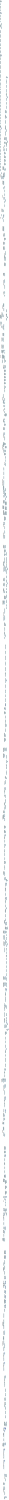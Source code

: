 /* ------------------------------------------------------------ */
/* created with bunch v3 */
/* Objective Function value = 56.43862129731087*/
/* ------------------------------------------------------------ */

digraph G {
size= "10,10";
rotate = 90;
subgraph cluster0 {
label = "(SS-L0):def_PCMext_test4";
color = black;
style = bold;

"class_repository_SinkRole"[label="class_repository_SinkRole",shape=ellipse,color=lightblue,fontcolor=black,style=filled];
"class_composition_AssemblyEventConnector"[label="class_composition_AssemblyEventConnector",shape=ellipse,color=lightblue,fontcolor=black,style=filled];
"def_PCMext_test4"[label="def_PCMext_test4",shape=ellipse,color=lightblue,fontcolor=black,style=filled];
}
subgraph cluster1 {
label = "(SS-L0):def_SimResourcesXpt_resourceContainerCaseResourceContainers";
color = black;
style = bold;

"def_SimResourcesXpt_parentResourceContainerAdd"[label="def_SimResourcesXpt_parentResourceContainerAdd",shape=ellipse,color=lightblue,fontcolor=black,style=filled];
"def_SimResourcesXpt_resourceContainerCaseResourceContainers"[label="def_SimResourcesXpt_resourceContainerCaseResourceContainers",shape=ellipse,color=lightblue,fontcolor=black,style=filled];
"def_SimResourcesXpt_nestedResourceContainerAdd"[label="def_SimResourcesXpt_nestedResourceContainerAdd",shape=ellipse,color=lightblue,fontcolor=black,style=filled];
}
subgraph cluster2 {
label = "(SS-L0):def_PCMext_test3";
color = black;
style = bold;

"class_composition_AssemblyInfrastructureConnector"[label="class_composition_AssemblyInfrastructureConnector",shape=ellipse,color=lightblue,fontcolor=black,style=filled];
"def_PCMext_test3"[label="def_PCMext_test3",shape=ellipse,color=lightblue,fontcolor=black,style=filled];
}
subgraph cluster3 {
label = "(SS-L0):def_ProvidedPortsXpt_portDelegator";
color = black;
style = bold;

"def_ProvidedPortsXpt_portDelegationDelegatingCallTM"[label="def_ProvidedPortsXpt_portDelegationDelegatingCallTM",shape=ellipse,color=lightblue,fontcolor=black,style=filled];
"def_ProvidedPortsXpt_portDelegationDelegatingCallTM2"[label="def_ProvidedPortsXpt_portDelegationDelegatingCallTM2",shape=ellipse,color=lightblue,fontcolor=black,style=filled];
"def_ProvidedPortsXpt_portDelegator2"[label="def_ProvidedPortsXpt_portDelegator2",shape=ellipse,color=lightblue,fontcolor=black,style=filled];
"def_ProvidedPortsXpt_portDelegator"[label="def_ProvidedPortsXpt_portDelegator",shape=ellipse,color=lightblue,fontcolor=black,style=filled];
}
subgraph cluster4 {
label = "(SS-L0):def_PCMext_test2";
color = black;
style = bold;

"class_composition_AssemblyConnector"[label="class_composition_AssemblyConnector",shape=ellipse,color=lightblue,fontcolor=black,style=filled];
"def_PCMext_test2"[label="def_PCMext_test2",shape=ellipse,color=lightblue,fontcolor=black,style=filled];
}
subgraph cluster5 {
label = "(SS-L0):def_out_RepositoryXpt_interfaceFile";
color = black;
style = bold;

"def_out_RepositoryXpt_interfaceFile"[label="def_out_RepositoryXpt_interfaceFile",shape=ellipse,color=lightblue,fontcolor=black,style=filled];
"def_RepositoryXpt_interfaceHelperMethodsDeclarationTM2"[label="def_RepositoryXpt_interfaceHelperMethodsDeclarationTM2",shape=ellipse,color=lightblue,fontcolor=black,style=filled];
"def_RepositoryXpt_interfaceHeader2"[label="def_RepositoryXpt_interfaceHeader2",shape=ellipse,color=lightblue,fontcolor=black,style=filled];
"def_RepositoryXpt_interfaceHelperMethodsDeclarationTM"[label="def_RepositoryXpt_interfaceHelperMethodsDeclarationTM",shape=ellipse,color=lightblue,fontcolor=black,style=filled];
"file_def_out_RepositoryXpt_interfaceFile"[label="file_def_out_RepositoryXpt_interfaceFile",shape=ellipse,color=lightblue,fontcolor=black,style=filled];
}
subgraph cluster6 {
label = "(SS-L0):package_seff_reliability";
color = black;
style = bold;

"class_seff_reliability_RecoveryActionBehaviour"[label="class_seff_reliability_RecoveryActionBehaviour",shape=ellipse,color=lightblue,fontcolor=black,style=filled];
"class_seff_reliability_RecoveryAction"[label="class_seff_reliability_RecoveryAction",shape=ellipse,color=lightblue,fontcolor=black,style=filled];
"package_seff_reliability"[label="package_seff_reliability",shape=ellipse,color=lightblue,fontcolor=black,style=filled];
"class_seff_reliability_FailureHandlingEntity"[label="class_seff_reliability_FailureHandlingEntity",shape=ellipse,color=lightblue,fontcolor=black,style=filled];
}
subgraph cluster7 {
label = "(SS-L0):class_entity_InterfaceRequiringEntity";
color = black;
style = bold;

"def_ContextPatternXpt_requiredInterfaces"[label="def_ContextPatternXpt_requiredInterfaces",shape=ellipse,color=lightblue,fontcolor=black,style=filled];
"def_ContextPatternXpt_componentContextMemberVar"[label="def_ContextPatternXpt_componentContextMemberVar",shape=ellipse,color=lightblue,fontcolor=black,style=filled];
"class_entity_InterfaceRequiringEntity"[label="class_entity_InterfaceRequiringEntity",shape=ellipse,color=lightblue,fontcolor=black,style=filled];
"def_ContextPatternXpt_componentContextSetter"[label="def_ContextPatternXpt_componentContextSetter",shape=ellipse,color=lightblue,fontcolor=black,style=filled];
}
subgraph cluster8 {
label = "(SS-L0):def_out_SimUsageXpt_main";
color = black;
style = bold;

"def_PCMext_uniqueIterable"[label="def_PCMext_uniqueIterable",shape=ellipse,color=lightblue,fontcolor=black,style=filled];
"def_out_SimUsageXpt_main"[label="def_out_SimUsageXpt_main",shape=ellipse,color=lightblue,fontcolor=black,style=filled];
}
subgraph cluster9 {
label = "(SS-L0):package_qos_performance";
color = black;
style = bold;

"class_qos_performance_ComponentSpecifiedExecutionTime"[label="class_qos_performance_ComponentSpecifiedExecutionTime",shape=ellipse,color=lightblue,fontcolor=black,style=filled];
"class_qos_performance_SystemSpecifiedExecutionTime"[label="class_qos_performance_SystemSpecifiedExecutionTime",shape=ellipse,color=lightblue,fontcolor=black,style=filled];
"class_qos_performance_SpecifiedExecutionTime"[label="class_qos_performance_SpecifiedExecutionTime",shape=ellipse,color=lightblue,fontcolor=black,style=filled];
"package_qos_performance"[label="package_qos_performance",shape=ellipse,color=lightblue,fontcolor=black,style=filled];
}
subgraph cluster10 {
label = "(SS-L0):def_out_ContextPatternXpt_componentContextInterface";
color = black;
style = bold;

"def_out_ContextPatternXpt_componentContextInterface"[label="def_out_ContextPatternXpt_componentContextInterface",shape=ellipse,color=lightblue,fontcolor=black,style=filled];
"def_JavaNamesExt_contextInterfaceName"[label="def_JavaNamesExt_contextInterfaceName",shape=ellipse,color=lightblue,fontcolor=black,style=filled];
"file_def_out_ContextPatternXpt_componentContextInterface"[label="file_def_out_ContextPatternXpt_componentContextInterface",shape=ellipse,color=lightblue,fontcolor=black,style=filled];
"def_ContextPatternXpt_contextInterfaceAdditionsTM"[label="def_ContextPatternXpt_contextInterfaceAdditionsTM",shape=ellipse,color=lightblue,fontcolor=black,style=filled];
"def_ContextPatternXpt_contextInterfaceSetterSignature2"[label="def_ContextPatternXpt_contextInterfaceSetterSignature2",shape=ellipse,color=lightblue,fontcolor=black,style=filled];
}
subgraph cluster11 {
label = "(SS-L0):class_entity_Entity";
color = black;
style = bold;

"def_SEFFBodyXpt_action6"[label="def_SEFFBodyXpt_action6",shape=ellipse,color=lightblue,fontcolor=black,style=filled];
"class_entity_Entity"[label="class_entity_Entity",shape=ellipse,color=lightblue,fontcolor=black,style=filled];
"def_CallsXpt_call2"[label="def_CallsXpt_call2",shape=ellipse,color=lightblue,fontcolor=black,style=filled];
"def_CallsXpt_preCallTM2"[label="def_CallsXpt_preCallTM2",shape=ellipse,color=lightblue,fontcolor=black,style=filled];
"def_CallsXpt_preCallTM"[label="def_CallsXpt_preCallTM",shape=ellipse,color=lightblue,fontcolor=black,style=filled];
"def_CallsXpt_call"[label="def_CallsXpt_call",shape=ellipse,color=lightblue,fontcolor=black,style=filled];
"def_CallsXpt_postCallTM"[label="def_CallsXpt_postCallTM",shape=ellipse,color=lightblue,fontcolor=black,style=filled];
"def_CallsXpt_postCallTM2"[label="def_CallsXpt_postCallTM2",shape=ellipse,color=lightblue,fontcolor=black,style=filled];
}
subgraph cluster12 {
label = "(SS-L0):file_def_out_SimAllocationXpt_allocation";
color = black;
style = bold;

"def_PCMext_getParentIdConcatenationFor3"[label="def_PCMext_getParentIdConcatenationFor3",shape=ellipse,color=lightblue,fontcolor=black,style=filled];
"def_PCMext_matchID"[label="def_PCMext_matchID",shape=ellipse,color=lightblue,fontcolor=black,style=filled];
"def_PCMext_getParentIdConcatenationFor2"[label="def_PCMext_getParentIdConcatenationFor2",shape=ellipse,color=lightblue,fontcolor=black,style=filled];
"file_def_out_SimAllocationXpt_allocation"[label="file_def_out_SimAllocationXpt_allocation",shape=ellipse,color=lightblue,fontcolor=black,style=filled];
"def_PCMext_getSystemParentIdConcatenationFor"[label="def_PCMext_getSystemParentIdConcatenationFor",shape=ellipse,color=lightblue,fontcolor=black,style=filled];
}
subgraph cluster13 {
label = "(SS-L0):class_system_System";
color = black;
style = bold;

"package_system"[label="package_system",shape=ellipse,color=lightblue,fontcolor=black,style=filled];
"class_system_System"[label="class_system_System",shape=ellipse,color=lightblue,fontcolor=black,style=filled];
"def_PCMext_getSystemsFromCalls"[label="def_PCMext_getSystemsFromCalls",shape=ellipse,color=lightblue,fontcolor=black,style=filled];
}
subgraph cluster14 {
label = "(SS-L0):class_seff_AbstractAction";
color = black;
style = bold;

"class_seff_AbstractAction"[label="class_seff_AbstractAction",shape=ellipse,color=lightblue,fontcolor=black,style=filled];
"def_SimJavaCoreXpt_actionsAsMethodsSubBehavior"[label="def_SimJavaCoreXpt_actionsAsMethodsSubBehavior",shape=ellipse,color=lightblue,fontcolor=black,style=filled];
"def_JavaCoreXpt_contextTypeTM"[label="def_JavaCoreXpt_contextTypeTM",shape=ellipse,color=lightblue,fontcolor=black,style=filled];
}
subgraph cluster15 {
label = "(SS-L0):package_reliability";
color = black;
style = bold;

"class_reliability_ExternalFailureOccurrenceDescription"[label="class_reliability_ExternalFailureOccurrenceDescription",shape=ellipse,color=lightblue,fontcolor=black,style=filled];
"class_reliability_InternalFailureOccurrenceDescription"[label="class_reliability_InternalFailureOccurrenceDescription",shape=ellipse,color=lightblue,fontcolor=black,style=filled];
"class_reliability_SoftwareInducedFailureType"[label="class_reliability_SoftwareInducedFailureType",shape=ellipse,color=lightblue,fontcolor=black,style=filled];
"class_reliability_FailureOccurrenceDescription"[label="class_reliability_FailureOccurrenceDescription",shape=ellipse,color=lightblue,fontcolor=black,style=filled];
"package_reliability"[label="package_reliability",shape=ellipse,color=lightblue,fontcolor=black,style=filled];
}
subgraph cluster16 {
label = "(SS-L0):package_seff";
color = black;
style = bold;

"class_seff_CallAction"[label="class_seff_CallAction",shape=ellipse,color=lightblue,fontcolor=black,style=filled];
"class_seff_GuardedBranchTransition"[label="class_seff_GuardedBranchTransition",shape=ellipse,color=lightblue,fontcolor=black,style=filled];
"class_seff_ProbabilisticBranchTransition"[label="class_seff_ProbabilisticBranchTransition",shape=ellipse,color=lightblue,fontcolor=black,style=filled];
"class_seff_ResourceDemandingBehaviour"[label="class_seff_ResourceDemandingBehaviour",shape=ellipse,color=lightblue,fontcolor=black,style=filled];
"package_seff"[label="package_seff",shape=ellipse,color=lightblue,fontcolor=black,style=filled];
"class_seff_EmitEventAction"[label="class_seff_EmitEventAction",shape=ellipse,color=lightblue,fontcolor=black,style=filled];
"class_seff_InternalCallAction"[label="class_seff_InternalCallAction",shape=ellipse,color=lightblue,fontcolor=black,style=filled];
"class_seff_ResourceDemandingInternalBehaviour"[label="class_seff_ResourceDemandingInternalBehaviour",shape=ellipse,color=lightblue,fontcolor=black,style=filled];
"class_seff_AbstractInternalControlFlowAction"[label="class_seff_AbstractInternalControlFlowAction",shape=ellipse,color=lightblue,fontcolor=black,style=filled];
"class_seff_CallReturnAction"[label="class_seff_CallReturnAction",shape=ellipse,color=lightblue,fontcolor=black,style=filled];
}
subgraph cluster17 {
label = "(SS-L0):def_ProvidedPortsXpt_composedStructurePortImpl";
color = black;
style = bold;

"def_JavaNamesExt_portClassName"[label="def_JavaNamesExt_portClassName",shape=ellipse,color=lightblue,fontcolor=black,style=filled];
"def_out_ProvidedPortsXpt_composedStructurePortImplFile"[label="def_out_ProvidedPortsXpt_composedStructurePortImplFile",shape=ellipse,color=lightblue,fontcolor=black,style=filled];
"def_ProvidedPortsXpt_composedStructurePortImpl"[label="def_ProvidedPortsXpt_composedStructurePortImpl",shape=ellipse,color=lightblue,fontcolor=black,style=filled];
"def_JavaNamesExt_portClassName2"[label="def_JavaNamesExt_portClassName2",shape=ellipse,color=lightblue,fontcolor=black,style=filled];
}
subgraph cluster18 {
label = "(SS-L0):entry_UsageXpt_root";
color = black;
style = bold;

"def_UsageXpt_mainTM"[label="def_UsageXpt_mainTM",shape=ellipse,color=lightblue,fontcolor=black,style=filled];
"entry_UsageXpt_root"[label="entry_UsageXpt_root",shape=ellipse,color=lightblue,fontcolor=black,style=filled];
"def_UsageXpt_usageScenarioTM"[label="def_UsageXpt_usageScenarioTM",shape=ellipse,color=lightblue,fontcolor=black,style=filled];
}
subgraph cluster19 {
label = "(SS-L0):def_out_CompletionsXpt_completionRoot";
color = black;
style = bold;

"file_def_out_CompletionsXpt_completionRoot"[label="file_def_out_CompletionsXpt_completionRoot",shape=ellipse,color=lightblue,fontcolor=black,style=filled];
"def_out_CompletionsXpt_completionRoot"[label="def_out_CompletionsXpt_completionRoot",shape=ellipse,color=lightblue,fontcolor=black,style=filled];
"entry_CompletionsXpt_root"[label="entry_CompletionsXpt_root",shape=ellipse,color=lightblue,fontcolor=black,style=filled];
"def_CompletionsXpt_innerCompletionComponent2"[label="def_CompletionsXpt_innerCompletionComponent2",shape=ellipse,color=lightblue,fontcolor=black,style=filled];
}
subgraph cluster20 {
label = "(SS-L0):def_JavaCoreXpt_parameter";
color = black;
style = bold;

"def_JavaCoreXpt_returnType"[label="def_JavaCoreXpt_returnType",shape=ellipse,color=lightblue,fontcolor=black,style=filled];
"def_DataTypesXpt_dataType2"[label="def_DataTypesXpt_dataType2",shape=ellipse,color=lightblue,fontcolor=black,style=filled];
"def_JavaCoreXpt_parameter"[label="def_JavaCoreXpt_parameter",shape=ellipse,color=lightblue,fontcolor=black,style=filled];
"def_DataTypesXpt_dataType3"[label="def_DataTypesXpt_dataType3",shape=ellipse,color=lightblue,fontcolor=black,style=filled];
"def_DataTypesXpt_dataType4"[label="def_DataTypesXpt_dataType4",shape=ellipse,color=lightblue,fontcolor=black,style=filled];
}
subgraph cluster21 {
label = "(SS-L0):class_seff_ResourceDemandingSEFF";
color = black;
style = bold;

"def_PCMext_getRdseff"[label="def_PCMext_getRdseff",shape=ellipse,color=lightblue,fontcolor=black,style=filled];
"class_seff_ResourceDemandingSEFF"[label="class_seff_ResourceDemandingSEFF",shape=ellipse,color=lightblue,fontcolor=black,style=filled];
}
subgraph cluster22 {
label = "(SS-L0):def_SEFFBodyXpt_action2";
color = black;
style = bold;

"def_SEFFBodyXpt_action2"[label="def_SEFFBodyXpt_action2",shape=ellipse,color=lightblue,fontcolor=black,style=filled];
"class_seff_StartAction"[label="class_seff_StartAction",shape=ellipse,color=lightblue,fontcolor=black,style=filled];
}
subgraph cluster23 {
label = "(SS-L0):package_composition";
color = black;
style = bold;

"class_composition_SinkDelegationConnector"[label="class_composition_SinkDelegationConnector",shape=ellipse,color=lightblue,fontcolor=black,style=filled];
"class_composition_ResourceRequiredDelegationConnector"[label="class_composition_ResourceRequiredDelegationConnector",shape=ellipse,color=lightblue,fontcolor=black,style=filled];
"class_composition_EventChannelSourceConnector"[label="class_composition_EventChannelSourceConnector",shape=ellipse,color=lightblue,fontcolor=black,style=filled];
"class_composition_RequiredResourceDelegationConnector"[label="class_composition_RequiredResourceDelegationConnector",shape=ellipse,color=lightblue,fontcolor=black,style=filled];
"class_composition_EventChannelSinkConnector"[label="class_composition_EventChannelSinkConnector",shape=ellipse,color=lightblue,fontcolor=black,style=filled];
"class_composition_ProvidedInfrastructureDelegationConnector"[label="class_composition_ProvidedInfrastructureDelegationConnector",shape=ellipse,color=lightblue,fontcolor=black,style=filled];
"class_composition_RequiredDelegationConnector"[label="class_composition_RequiredDelegationConnector",shape=ellipse,color=lightblue,fontcolor=black,style=filled];
"class_composition_ProvidedDelegationConnector"[label="class_composition_ProvidedDelegationConnector",shape=ellipse,color=lightblue,fontcolor=black,style=filled];
"class_composition_EventChannel"[label="class_composition_EventChannel",shape=ellipse,color=lightblue,fontcolor=black,style=filled];
"class_composition_SourceDelegationConnector"[label="class_composition_SourceDelegationConnector",shape=ellipse,color=lightblue,fontcolor=black,style=filled];
"package_composition"[label="package_composition",shape=ellipse,color=lightblue,fontcolor=black,style=filled];
"class_composition_RequiredInfrastructureDelegationConnector"[label="class_composition_RequiredInfrastructureDelegationConnector",shape=ellipse,color=lightblue,fontcolor=black,style=filled];
}
subgraph cluster24 {
label = "(SS-L0):class_seff_ServiceEffectSpecification";
color = black;
style = bold;

"def_JavaCoreXpt_componentService"[label="def_JavaCoreXpt_componentService",shape=ellipse,color=lightblue,fontcolor=black,style=filled];
"class_seff_ServiceEffectSpecification"[label="class_seff_ServiceEffectSpecification",shape=ellipse,color=lightblue,fontcolor=black,style=filled];
}
subgraph cluster25 {
label = "(SS-L0):class_repository_Signature";
color = black;
style = bold;

"def_SimJavaCoreXpt_returnTypeTM"[label="def_SimJavaCoreXpt_returnTypeTM",shape=ellipse,color=lightblue,fontcolor=black,style=filled];
"class_repository_Signature"[label="class_repository_Signature",shape=ellipse,color=lightblue,fontcolor=black,style=filled];
"def_SimJavaCoreXpt_componentServiceTM"[label="def_SimJavaCoreXpt_componentServiceTM",shape=ellipse,color=lightblue,fontcolor=black,style=filled];
"def_SimJavaCoreXpt_parameterListTM"[label="def_SimJavaCoreXpt_parameterListTM",shape=ellipse,color=lightblue,fontcolor=black,style=filled];
"def_SimJavaCoreXpt_parameterUsageListTM"[label="def_SimJavaCoreXpt_parameterUsageListTM",shape=ellipse,color=lightblue,fontcolor=black,style=filled];
}
subgraph cluster26 {
label = "(SS-L0):package_stoex";
color = black;
style = bold;

"class_stoex_IfElseExpression"[label="class_stoex_IfElseExpression",shape=ellipse,color=lightblue,fontcolor=black,style=filled];
"class_stoex_DoubleLiteral"[label="class_stoex_DoubleLiteral",shape=ellipse,color=lightblue,fontcolor=black,style=filled];
"class_stoex_Variable"[label="class_stoex_Variable",shape=ellipse,color=lightblue,fontcolor=black,style=filled];
"class_stoex_PowerExpression"[label="class_stoex_PowerExpression",shape=ellipse,color=lightblue,fontcolor=black,style=filled];
"package_stoex"[label="package_stoex",shape=ellipse,color=lightblue,fontcolor=black,style=filled];
"class_stoex_NegativeExpression"[label="class_stoex_NegativeExpression",shape=ellipse,color=lightblue,fontcolor=black,style=filled];
"class_stoex_CompareExpression"[label="class_stoex_CompareExpression",shape=ellipse,color=lightblue,fontcolor=black,style=filled];
"class_stoex_IfElse"[label="class_stoex_IfElse",shape=ellipse,color=lightblue,fontcolor=black,style=filled];
"class_stoex_Product"[label="class_stoex_Product",shape=ellipse,color=lightblue,fontcolor=black,style=filled];
"class_stoex_Unary"[label="class_stoex_Unary",shape=ellipse,color=lightblue,fontcolor=black,style=filled];
"class_stoex_Parenthesis"[label="class_stoex_Parenthesis",shape=ellipse,color=lightblue,fontcolor=black,style=filled];
"class_stoex_BooleanExpression"[label="class_stoex_BooleanExpression",shape=ellipse,color=lightblue,fontcolor=black,style=filled];
"class_stoex_NotExpression"[label="class_stoex_NotExpression",shape=ellipse,color=lightblue,fontcolor=black,style=filled];
"class_stoex_BooleanOperatorExpression"[label="class_stoex_BooleanOperatorExpression",shape=ellipse,color=lightblue,fontcolor=black,style=filled];
"class_stoex_Power"[label="class_stoex_Power",shape=ellipse,color=lightblue,fontcolor=black,style=filled];
"class_stoex_Term"[label="class_stoex_Term",shape=ellipse,color=lightblue,fontcolor=black,style=filled];
"class_stoex_ProbabilityFunctionLiteral"[label="class_stoex_ProbabilityFunctionLiteral",shape=ellipse,color=lightblue,fontcolor=black,style=filled];
"class_stoex_ProductExpression"[label="class_stoex_ProductExpression",shape=ellipse,color=lightblue,fontcolor=black,style=filled];
"class_stoex_TermExpression"[label="class_stoex_TermExpression",shape=ellipse,color=lightblue,fontcolor=black,style=filled];
"class_stoex_NumericLiteral"[label="class_stoex_NumericLiteral",shape=ellipse,color=lightblue,fontcolor=black,style=filled];
"class_stoex_NamespaceReference"[label="class_stoex_NamespaceReference",shape=ellipse,color=lightblue,fontcolor=black,style=filled];
"class_stoex_RandomVariable"[label="class_stoex_RandomVariable",shape=ellipse,color=lightblue,fontcolor=black,style=filled];
"class_stoex_BoolLiteral"[label="class_stoex_BoolLiteral",shape=ellipse,color=lightblue,fontcolor=black,style=filled];
"class_stoex_FunctionLiteral"[label="class_stoex_FunctionLiteral",shape=ellipse,color=lightblue,fontcolor=black,style=filled];
"class_stoex_StringLiteral"[label="class_stoex_StringLiteral",shape=ellipse,color=lightblue,fontcolor=black,style=filled];
"class_stoex_IntLiteral"[label="class_stoex_IntLiteral",shape=ellipse,color=lightblue,fontcolor=black,style=filled];
"class_stoex_Expression"[label="class_stoex_Expression",shape=ellipse,color=lightblue,fontcolor=black,style=filled];
"class_stoex_AbstractNamedReference"[label="class_stoex_AbstractNamedReference",shape=ellipse,color=lightblue,fontcolor=black,style=filled];
"class_stoex_Atom"[label="class_stoex_Atom",shape=ellipse,color=lightblue,fontcolor=black,style=filled];
"class_stoex_Comparison"[label="class_stoex_Comparison",shape=ellipse,color=lightblue,fontcolor=black,style=filled];
"class_stoex_VariableReference"[label="class_stoex_VariableReference",shape=ellipse,color=lightblue,fontcolor=black,style=filled];
}
subgraph cluster27 {
label = "(SS-L0):def_SimUsageXpt_initCalculatorsTM";
color = black;
style = bold;

"def_SimCalculatorsXpt_setupCalculators2"[label="def_SimCalculatorsXpt_setupCalculators2",shape=ellipse,color=lightblue,fontcolor=black,style=filled];
"def_SimCalculatorsXpt_setupCalculators"[label="def_SimCalculatorsXpt_setupCalculators",shape=ellipse,color=lightblue,fontcolor=black,style=filled];
"def_SimCalculatorsXpt_setupCalculators3"[label="def_SimCalculatorsXpt_setupCalculators3",shape=ellipse,color=lightblue,fontcolor=black,style=filled];
"def_SimCalculatorsXpt_setupCalculators4"[label="def_SimCalculatorsXpt_setupCalculators4",shape=ellipse,color=lightblue,fontcolor=black,style=filled];
"def_SimCalculatorsXpt_setupCalculators5"[label="def_SimCalculatorsXpt_setupCalculators5",shape=ellipse,color=lightblue,fontcolor=black,style=filled];
"def_SimCalculatorsXpt_setupCalculators6"[label="def_SimCalculatorsXpt_setupCalculators6",shape=ellipse,color=lightblue,fontcolor=black,style=filled];
"def_SimCalculatorsXpt_setupCalculators7"[label="def_SimCalculatorsXpt_setupCalculators7",shape=ellipse,color=lightblue,fontcolor=black,style=filled];
"def_SimUsageXpt_initCalculatorsTM"[label="def_SimUsageXpt_initCalculatorsTM",shape=ellipse,color=lightblue,fontcolor=black,style=filled];
"def_SimJavaCoreXpt_initCalculatorsTM"[label="def_SimJavaCoreXpt_initCalculatorsTM",shape=ellipse,color=lightblue,fontcolor=black,style=filled];
}
subgraph cluster28 {
label = "(SS-L0):class_seff_BranchAction";
color = black;
style = bold;

"def_PCMext_queryInternalActions3"[label="def_PCMext_queryInternalActions3",shape=ellipse,color=lightblue,fontcolor=black,style=filled];
"class_seff_BranchAction"[label="class_seff_BranchAction",shape=ellipse,color=lightblue,fontcolor=black,style=filled];
"def_PCMext_queryExternalCallActions3"[label="def_PCMext_queryExternalCallActions3",shape=ellipse,color=lightblue,fontcolor=black,style=filled];
}
subgraph cluster29 {
label = "(SS-L0):def_JavaNamesExt_javaSignature";
color = black;
style = bold;

"def_JavaNamesExt_posInInterface2"[label="def_JavaNamesExt_posInInterface2",shape=ellipse,color=lightblue,fontcolor=black,style=filled];
"def_JavaNamesExt_javaSignature"[label="def_JavaNamesExt_javaSignature",shape=ellipse,color=lightblue,fontcolor=black,style=filled];
"def_JavaNamesExt_posInInterface"[label="def_JavaNamesExt_posInInterface",shape=ellipse,color=lightblue,fontcolor=black,style=filled];
}
subgraph cluster30 {
label = "(SS-L0):package_repository";
color = black;
style = bold;

"class_repository_ExceptionType"[label="class_repository_ExceptionType",shape=ellipse,color=lightblue,fontcolor=black,style=filled];
"class_repository_InnerDeclaration"[label="class_repository_InnerDeclaration",shape=ellipse,color=lightblue,fontcolor=black,style=filled];
"class_repository_EventGroup"[label="class_repository_EventGroup",shape=ellipse,color=lightblue,fontcolor=black,style=filled];
"class_repository_CollectionDataType"[label="class_repository_CollectionDataType",shape=ellipse,color=lightblue,fontcolor=black,style=filled];
"class_repository_SourceRole"[label="class_repository_SourceRole",shape=ellipse,color=lightblue,fontcolor=black,style=filled];
"class_repository_CompleteComponentType"[label="class_repository_CompleteComponentType",shape=ellipse,color=lightblue,fontcolor=black,style=filled];
"class_repository_ProvidedRole"[label="class_repository_ProvidedRole",shape=ellipse,color=lightblue,fontcolor=black,style=filled];
"class_repository_CompositeDataType"[label="class_repository_CompositeDataType",shape=ellipse,color=lightblue,fontcolor=black,style=filled];
"class_repository_PrimitiveDataType"[label="class_repository_PrimitiveDataType",shape=ellipse,color=lightblue,fontcolor=black,style=filled];
"class_repository_RequiredCharacterisation"[label="class_repository_RequiredCharacterisation",shape=ellipse,color=lightblue,fontcolor=black,style=filled];
"class_repository_Interface"[label="class_repository_Interface",shape=ellipse,color=lightblue,fontcolor=black,style=filled];
"package_repository"[label="package_repository",shape=ellipse,color=lightblue,fontcolor=black,style=filled];
"class_repository_Role"[label="class_repository_Role",shape=ellipse,color=lightblue,fontcolor=black,style=filled];
"class_repository_ProvidesComponentType"[label="class_repository_ProvidesComponentType",shape=ellipse,color=lightblue,fontcolor=black,style=filled];
"class_repository_EventType"[label="class_repository_EventType",shape=ellipse,color=lightblue,fontcolor=black,style=filled];
}
subgraph cluster31 {
label = "(SS-L0):def_ProvidedPortsXpt_portImpl";
color = black;
style = bold;

"def_JavaNamesExt_fqnInterface"[label="def_JavaNamesExt_fqnInterface",shape=ellipse,color=lightblue,fontcolor=black,style=filled];
"def_ProvidedPortsXpt_portImpl"[label="def_ProvidedPortsXpt_portImpl",shape=ellipse,color=lightblue,fontcolor=black,style=filled];
}
subgraph cluster32 {
label = "(SS-L0):class_entity_InterfaceProvidingEntity";
color = black;
style = bold;

"class_entity_InterfaceProvidingEntity"[label="class_entity_InterfaceProvidingEntity",shape=ellipse,color=lightblue,fontcolor=black,style=filled];
"def_SimJavaCoreXpt_componentHelperMethodsDeclaration"[label="def_SimJavaCoreXpt_componentHelperMethodsDeclaration",shape=ellipse,color=lightblue,fontcolor=black,style=filled];
"def_SimJavaCoreXpt_componentHelperMethodsDeclarationTM"[label="def_SimJavaCoreXpt_componentHelperMethodsDeclarationTM",shape=ellipse,color=lightblue,fontcolor=black,style=filled];
}
subgraph cluster33 {
label = "(SS-L0):def_RepositoryXpt_componentRoot";
color = black;
style = bold;

"def_RepositoryXpt_componentRoot"[label="def_RepositoryXpt_componentRoot",shape=ellipse,color=lightblue,fontcolor=black,style=filled];
"def_JavaCoreXpt_componentImplementation2"[label="def_JavaCoreXpt_componentImplementation2",shape=ellipse,color=lightblue,fontcolor=black,style=filled];
"def_JavaCoreXpt_componentImplementation3"[label="def_JavaCoreXpt_componentImplementation3",shape=ellipse,color=lightblue,fontcolor=black,style=filled];
"def_JavaCoreXpt_componentImplementation"[label="def_JavaCoreXpt_componentImplementation",shape=ellipse,color=lightblue,fontcolor=black,style=filled];
}
subgraph cluster34 {
label = "(SS-L0):def_UserActionsXpt_userAction2";
color = black;
style = bold;

"def_UserActionsXpt_userAction2"[label="def_UserActionsXpt_userAction2",shape=ellipse,color=lightblue,fontcolor=black,style=filled];
"class_usagemodel_Start"[label="class_usagemodel_Start",shape=ellipse,color=lightblue,fontcolor=black,style=filled];
}
subgraph cluster35 {
label = "(SS-L0):class_repository_OperationProvidedRole";
color = black;
style = bold;

"def_JavaNamesExt_fqnPortPackage"[label="def_JavaNamesExt_fqnPortPackage",shape=ellipse,color=lightblue,fontcolor=black,style=filled];
"class_repository_OperationProvidedRole"[label="class_repository_OperationProvidedRole",shape=ellipse,color=lightblue,fontcolor=black,style=filled];
"def_out_ProvidedPortsXpt_portImplFile"[label="def_out_ProvidedPortsXpt_portImplFile",shape=ellipse,color=lightblue,fontcolor=black,style=filled];
}
subgraph cluster36 {
label = "(SS-L0):class_composition_DelegationConnector";
color = black;
style = bold;

"def_PCMext_connectors"[label="def_PCMext_connectors",shape=ellipse,color=lightblue,fontcolor=black,style=filled];
"class_composition_DelegationConnector"[label="class_composition_DelegationConnector",shape=ellipse,color=lightblue,fontcolor=black,style=filled];
}
subgraph cluster37 {
label = "(SS-L0):def_JavaCoreXpt_contentImplementationInterfaceHeader";
color = black;
style = bold;

"def_JavaCoreXpt_contentImplementationInterfaceHeader"[label="def_JavaCoreXpt_contentImplementationInterfaceHeader",shape=ellipse,color=lightblue,fontcolor=black,style=filled];
"def_JavaNamesExt_interfaceName"[label="def_JavaNamesExt_interfaceName",shape=ellipse,color=lightblue,fontcolor=black,style=filled];
}
subgraph cluster38 {
label = "(SS-L0):package_entity";
color = black;
style = bold;

"class_entity_InterfaceProvidingRequiringEntity"[label="class_entity_InterfaceProvidingRequiringEntity",shape=ellipse,color=lightblue,fontcolor=black,style=filled];
"class_entity_ResourceInterfaceRequiringEntity"[label="class_entity_ResourceInterfaceRequiringEntity",shape=ellipse,color=lightblue,fontcolor=black,style=filled];
"class_entity_NamedElement"[label="class_entity_NamedElement",shape=ellipse,color=lightblue,fontcolor=black,style=filled];
"class_entity_ResourceInterfaceProvidingRequiringEntity"[label="class_entity_ResourceInterfaceProvidingRequiringEntity",shape=ellipse,color=lightblue,fontcolor=black,style=filled];
"class_entity_ResourceInterfaceProvidingEntity"[label="class_entity_ResourceInterfaceProvidingEntity",shape=ellipse,color=lightblue,fontcolor=black,style=filled];
"class_entity_ResourceProvidedRole"[label="class_entity_ResourceProvidedRole",shape=ellipse,color=lightblue,fontcolor=black,style=filled];
"class_entity_ResourceRequiredRole"[label="class_entity_ResourceRequiredRole",shape=ellipse,color=lightblue,fontcolor=black,style=filled];
"package_entity"[label="package_entity",shape=ellipse,color=lightblue,fontcolor=black,style=filled];
}
subgraph cluster39 {
label = "(SS-L0):def_ResourcesXpt_resourceDemands";
color = black;
style = bold;

"def_ResourcesXpt_resourceDemandTM"[label="def_ResourcesXpt_resourceDemandTM",shape=ellipse,color=lightblue,fontcolor=black,style=filled];
"def_ResourcesXpt_resourceDemands"[label="def_ResourcesXpt_resourceDemands",shape=ellipse,color=lightblue,fontcolor=black,style=filled];
"def_ResourcesXpt_resourceDemandTM2"[label="def_ResourcesXpt_resourceDemandTM2",shape=ellipse,color=lightblue,fontcolor=black,style=filled];
}
subgraph cluster40 {
label = "(SS-L0):class_repository_RequiredRole";
color = black;
style = bold;

"def_PCMext_getConnector"[label="def_PCMext_getConnector",shape=ellipse,color=lightblue,fontcolor=black,style=filled];
"class_repository_RequiredRole"[label="class_repository_RequiredRole",shape=ellipse,color=lightblue,fontcolor=black,style=filled];
"def_PCMext_getRequiredDelegationConnector"[label="def_PCMext_getRequiredDelegationConnector",shape=ellipse,color=lightblue,fontcolor=black,style=filled];
"def_PCMext_hasRequiredDelegationConnector"[label="def_PCMext_hasRequiredDelegationConnector",shape=ellipse,color=lightblue,fontcolor=black,style=filled];
}
subgraph cluster41 {
label = "(SS-L0):package_probfunction";
color = black;
style = bold;

"class_probfunction_Complex"[label="class_probfunction_Complex",shape=ellipse,color=lightblue,fontcolor=black,style=filled];
"class_probfunction_GammaDistribution"[label="class_probfunction_GammaDistribution",shape=ellipse,color=lightblue,fontcolor=black,style=filled];
"class_probfunction_Sample"[label="class_probfunction_Sample",shape=ellipse,color=lightblue,fontcolor=black,style=filled];
"class_probfunction_BoxedPDF"[label="class_probfunction_BoxedPDF",shape=ellipse,color=lightblue,fontcolor=black,style=filled];
"class_probfunction_ProbabilityFunction"[label="class_probfunction_ProbabilityFunction",shape=ellipse,color=lightblue,fontcolor=black,style=filled];
"class_probfunction_ProbabilityDensityFunction"[label="class_probfunction_ProbabilityDensityFunction",shape=ellipse,color=lightblue,fontcolor=black,style=filled];
"class_probfunction_ContinuousSample"[label="class_probfunction_ContinuousSample",shape=ellipse,color=lightblue,fontcolor=black,style=filled];
"class_probfunction_ProbabilityMassFunction"[label="class_probfunction_ProbabilityMassFunction",shape=ellipse,color=lightblue,fontcolor=black,style=filled];
"class_probfunction_SamplePDF"[label="class_probfunction_SamplePDF",shape=ellipse,color=lightblue,fontcolor=black,style=filled];
"class_probfunction_NormalDistribution"[label="class_probfunction_NormalDistribution",shape=ellipse,color=lightblue,fontcolor=black,style=filled];
"class_probfunction_ExponentialDistribution"[label="class_probfunction_ExponentialDistribution",shape=ellipse,color=lightblue,fontcolor=black,style=filled];
"package_probfunction"[label="package_probfunction",shape=ellipse,color=lightblue,fontcolor=black,style=filled];
"class_probfunction_LognormalDistribution"[label="class_probfunction_LognormalDistribution",shape=ellipse,color=lightblue,fontcolor=black,style=filled];
"class_probfunction_ContinuousPDF"[label="class_probfunction_ContinuousPDF",shape=ellipse,color=lightblue,fontcolor=black,style=filled];
}
subgraph cluster42 {
label = "(SS-L0):def_out_JavaCoreXpt_componentImplementationInterface";
color = black;
style = bold;

"def_JavaCoreXpt_componentHelperMethodsDeclarationTM"[label="def_JavaCoreXpt_componentHelperMethodsDeclarationTM",shape=ellipse,color=lightblue,fontcolor=black,style=filled];
"def_ContextPatternXpt_componentContextSetterDefinition"[label="def_ContextPatternXpt_componentContextSetterDefinition",shape=ellipse,color=lightblue,fontcolor=black,style=filled];
"def_JavaCoreXpt_specificImplementationPartForInterfaceTM"[label="def_JavaCoreXpt_specificImplementationPartForInterfaceTM",shape=ellipse,color=lightblue,fontcolor=black,style=filled];
"file_def_out_JavaCoreXpt_componentImplementationInterface"[label="file_def_out_JavaCoreXpt_componentImplementationInterface",shape=ellipse,color=lightblue,fontcolor=black,style=filled];
"def_out_JavaCoreXpt_componentImplementationInterface"[label="def_out_JavaCoreXpt_componentImplementationInterface",shape=ellipse,color=lightblue,fontcolor=black,style=filled];
}
subgraph cluster43 {
label = "(SS-L0):def_JavaNamesExt_fqn2";
color = black;
style = bold;

"def_ContextPatternXpt_contextInterfaceGetterSignature"[label="def_ContextPatternXpt_contextInterfaceGetterSignature",shape=ellipse,color=lightblue,fontcolor=black,style=filled];
"def_JavaNamesExt_fqn2"[label="def_JavaNamesExt_fqn2",shape=ellipse,color=lightblue,fontcolor=black,style=filled];
"def_ContextPatternXpt_contextInterfaceGetter"[label="def_ContextPatternXpt_contextInterfaceGetter",shape=ellipse,color=lightblue,fontcolor=black,style=filled];
}
subgraph cluster44 {
label = "(SS-L0):class_entity_ComposedProvidingRequiringEntity";
color = black;
style = bold;

"class_entity_ComposedProvidingRequiringEntity"[label="class_entity_ComposedProvidingRequiringEntity",shape=ellipse,color=lightblue,fontcolor=black,style=filled];
"def_ComposedStructureXpt_allChildMemberVarInit"[label="def_ComposedStructureXpt_allChildMemberVarInit",shape=ellipse,color=lightblue,fontcolor=black,style=filled];
"def_ComposedStructureXpt_constructor"[label="def_ComposedStructureXpt_constructor",shape=ellipse,color=lightblue,fontcolor=black,style=filled];
}
subgraph cluster45 {
label = "(SS-L0):def_JavaNamesExt_javaSignature2";
color = black;
style = bold;

"def_DelegatorClassXpt_delegator"[label="def_DelegatorClassXpt_delegator",shape=ellipse,color=lightblue,fontcolor=black,style=filled];
"def_JavaCoreXpt_operationSignature"[label="def_JavaCoreXpt_operationSignature",shape=ellipse,color=lightblue,fontcolor=black,style=filled];
"def_JavaNamesExt_javaSignature2"[label="def_JavaNamesExt_javaSignature2",shape=ellipse,color=lightblue,fontcolor=black,style=filled];
}
subgraph cluster46 {
label = "(SS-L0):def_SimUsageFactoryXpt_factoryConstructor";
color = black;
style = bold;

"def_SimUsageFactoryXpt_factoryConstructor4"[label="def_SimUsageFactoryXpt_factoryConstructor4",shape=ellipse,color=lightblue,fontcolor=black,style=filled];
"def_SimUsageFactoryXpt_factoryConstructor"[label="def_SimUsageFactoryXpt_factoryConstructor",shape=ellipse,color=lightblue,fontcolor=black,style=filled];
"def_SimUsageFactoryXpt_factoryConstructor2"[label="def_SimUsageFactoryXpt_factoryConstructor2",shape=ellipse,color=lightblue,fontcolor=black,style=filled];
}
subgraph cluster47 {
label = "(SS-L0):package_qosannotations";
color = black;
style = bold;

"package_qosannotations"[label="package_qosannotations",shape=ellipse,color=lightblue,fontcolor=black,style=filled];
"class_qosannotations_QoSAnnotations"[label="class_qosannotations_QoSAnnotations",shape=ellipse,color=lightblue,fontcolor=black,style=filled];
"class_qosannotations_SpecifiedQoSAnnotation"[label="class_qosannotations_SpecifiedQoSAnnotation",shape=ellipse,color=lightblue,fontcolor=black,style=filled];
"class_qosannotations_SpecifiedOutputParameterAbstraction"[label="class_qosannotations_SpecifiedOutputParameterAbstraction",shape=ellipse,color=lightblue,fontcolor=black,style=filled];
}
subgraph cluster48 {
label = "(SS-L0):def_JavaNamesExt_basePackageName";
color = black;
style = bold;

"def_JavaNamesExt_basePackageName"[label="def_JavaNamesExt_basePackageName",shape=ellipse,color=lightblue,fontcolor=black,style=filled];
"def_RepositoryXpt_interfaceHeader"[label="def_RepositoryXpt_interfaceHeader",shape=ellipse,color=lightblue,fontcolor=black,style=filled];
"class_repository_OperationInterface"[label="class_repository_OperationInterface",shape=ellipse,color=lightblue,fontcolor=black,style=filled];
}
subgraph cluster49 {
label = "(SS-L0):def_JavaNamesExt_fqn3";
color = black;
style = bold;

"def_ContextPatternXpt_contextInterfaceMemberVar"[label="def_ContextPatternXpt_contextInterfaceMemberVar",shape=ellipse,color=lightblue,fontcolor=black,style=filled];
"def_JavaNamesExt_fqn3"[label="def_JavaNamesExt_fqn3",shape=ellipse,color=lightblue,fontcolor=black,style=filled];
"def_ContextPatternXpt_contextInterfaceSetterSignature"[label="def_ContextPatternXpt_contextInterfaceSetterSignature",shape=ellipse,color=lightblue,fontcolor=black,style=filled];
}
subgraph cluster50 {
label = "(SS-L0):def_ProvidedPortsXpt_providedPorts";
color = black;
style = bold;

"def_ProvidedPortsXpt_providedPorts"[label="def_ProvidedPortsXpt_providedPorts",shape=ellipse,color=lightblue,fontcolor=black,style=filled];
"def_ProvidedPortsXpt_portMemberVars2"[label="def_ProvidedPortsXpt_portMemberVars2",shape=ellipse,color=lightblue,fontcolor=black,style=filled];
}
subgraph cluster51 {
label = "(SS-L0):def_SEFFBodyXpt_action5";
color = black;
style = bold;

"class_seff_LoopAction"[label="class_seff_LoopAction",shape=ellipse,color=lightblue,fontcolor=black,style=filled];
"def_SEFFBodyXpt_action5"[label="def_SEFFBodyXpt_action5",shape=ellipse,color=lightblue,fontcolor=black,style=filled];
}
subgraph cluster52 {
label = "(SS-L0):class_repository_OperationSignature";
color = black;
style = bold;

"def_SimJavaCoreXpt_containerAvailabilityCheck"[label="def_SimJavaCoreXpt_containerAvailabilityCheck",shape=ellipse,color=lightblue,fontcolor=black,style=filled];
"def_JavaCoreXpt_componentServiceTM"[label="def_JavaCoreXpt_componentServiceTM",shape=ellipse,color=lightblue,fontcolor=black,style=filled];
"def_JavaCoreXpt_containerAvailabilityCheckTM"[label="def_JavaCoreXpt_containerAvailabilityCheckTM",shape=ellipse,color=lightblue,fontcolor=black,style=filled];
"class_repository_OperationSignature"[label="class_repository_OperationSignature",shape=ellipse,color=lightblue,fontcolor=black,style=filled];
}
subgraph cluster53 {
label = "(SS-L0):package_resourcetype";
color = black;
style = bold;

"class_resourcetype_ResourceSignature"[label="class_resourcetype_ResourceSignature",shape=ellipse,color=lightblue,fontcolor=black,style=filled];
"class_resourcetype_ResourceType"[label="class_resourcetype_ResourceType",shape=ellipse,color=lightblue,fontcolor=black,style=filled];
"class_resourcetype_ResourceRepository"[label="class_resourcetype_ResourceRepository",shape=ellipse,color=lightblue,fontcolor=black,style=filled];
"class_resourcetype_CommunicationLinkResourceType"[label="class_resourcetype_CommunicationLinkResourceType",shape=ellipse,color=lightblue,fontcolor=black,style=filled];
"package_resourcetype"[label="package_resourcetype",shape=ellipse,color=lightblue,fontcolor=black,style=filled];
"class_resourcetype_SchedulingPolicy"[label="class_resourcetype_SchedulingPolicy",shape=ellipse,color=lightblue,fontcolor=black,style=filled];
"class_resourcetype_ProcessingResourceType"[label="class_resourcetype_ProcessingResourceType",shape=ellipse,color=lightblue,fontcolor=black,style=filled];
"class_resourcetype_ResourceInterface"[label="class_resourcetype_ResourceInterface",shape=ellipse,color=lightblue,fontcolor=black,style=filled];
}
subgraph cluster54 {
label = "(SS-L0):def_out_ContextPatternXpt_componentContextImpl";
color = black;
style = bold;

"def_ContextPatternXpt_contextInterfaceMemberVar2"[label="def_ContextPatternXpt_contextInterfaceMemberVar2",shape=ellipse,color=lightblue,fontcolor=black,style=filled];
"def_out_ContextPatternXpt_componentContextImpl"[label="def_out_ContextPatternXpt_componentContextImpl",shape=ellipse,color=lightblue,fontcolor=black,style=filled];
"def_ContextPatternXpt_componentContextImplAdditionsTM"[label="def_ContextPatternXpt_componentContextImplAdditionsTM",shape=ellipse,color=lightblue,fontcolor=black,style=filled];
"def_ContextPatternXpt_contextInterfaceInitialisation2"[label="def_ContextPatternXpt_contextInterfaceInitialisation2",shape=ellipse,color=lightblue,fontcolor=black,style=filled];
"def_ContextPatternXpt_contextInterfaceInitialisation"[label="def_ContextPatternXpt_contextInterfaceInitialisation",shape=ellipse,color=lightblue,fontcolor=black,style=filled];
"file_def_out_ContextPatternXpt_componentContextImpl"[label="file_def_out_ContextPatternXpt_componentContextImpl",shape=ellipse,color=lightblue,fontcolor=black,style=filled];
}
subgraph cluster55 {
label = "(SS-L0):file_def_out_SimUsageXpt_usageScenario";
color = black;
style = bold;

"file_def_out_SimUsageXpt_usageScenario"[label="file_def_out_SimUsageXpt_usageScenario",shape=ellipse,color=lightblue,fontcolor=black,style=filled];
"def_UsageXpt_systemMemberVar"[label="def_UsageXpt_systemMemberVar",shape=ellipse,color=lightblue,fontcolor=black,style=filled];
"def_UserActionsXpt_userAction4"[label="def_UserActionsXpt_userAction4",shape=ellipse,color=lightblue,fontcolor=black,style=filled];
"def_JavaNamesExt_portMemberVar2"[label="def_JavaNamesExt_portMemberVar2",shape=ellipse,color=lightblue,fontcolor=black,style=filled];
"def_UsageXpt_systemMemberVar2"[label="def_UsageXpt_systemMemberVar2",shape=ellipse,color=lightblue,fontcolor=black,style=filled];
"def_JavaNamesExt_portMemberVar"[label="def_JavaNamesExt_portMemberVar",shape=ellipse,color=lightblue,fontcolor=black,style=filled];
}
subgraph cluster56 {
label = "(SS-L0):def_UserActionsXpt_userAction7";
color = black;
style = bold;

"class_usagemodel_Delay"[label="class_usagemodel_Delay",shape=ellipse,color=lightblue,fontcolor=black,style=filled];
"def_UserActionsXpt_userAction7"[label="def_UserActionsXpt_userAction7",shape=ellipse,color=lightblue,fontcolor=black,style=filled];
}
subgraph cluster57 {
label = "(SS-L0):def_UserActionsXpt_userAction6";
color = black;
style = bold;

"class_usagemodel_Branch"[label="class_usagemodel_Branch",shape=ellipse,color=lightblue,fontcolor=black,style=filled];
"def_UserActionsXpt_userAction6"[label="def_UserActionsXpt_userAction6",shape=ellipse,color=lightblue,fontcolor=black,style=filled];
}
subgraph cluster58 {
label = "(SS-L0):def_UserActionsXpt_userAction5";
color = black;
style = bold;

"class_usagemodel_Loop"[label="class_usagemodel_Loop",shape=ellipse,color=lightblue,fontcolor=black,style=filled];
"def_UserActionsXpt_userAction5"[label="def_UserActionsXpt_userAction5",shape=ellipse,color=lightblue,fontcolor=black,style=filled];
}
subgraph cluster59 {
label = "(SS-L0):def_UsageXpt_userActions";
color = black;
style = bold;

"def_UserActionsXpt_userAction3"[label="def_UserActionsXpt_userAction3",shape=ellipse,color=lightblue,fontcolor=black,style=filled];
"def_UserActionsXpt_userAction"[label="def_UserActionsXpt_userAction",shape=ellipse,color=lightblue,fontcolor=black,style=filled];
"def_UsageXpt_userActions"[label="def_UsageXpt_userActions",shape=ellipse,color=lightblue,fontcolor=black,style=filled];
}
subgraph cluster60 {
label = "(SS-L0):def_CompletionsXpt_expandCompletions";
color = black;
style = bold;

"def_PCMext_getAllCompletions"[label="def_PCMext_getAllCompletions",shape=ellipse,color=lightblue,fontcolor=black,style=filled];
"def_CompletionsXpt_expandCompletions"[label="def_CompletionsXpt_expandCompletions",shape=ellipse,color=lightblue,fontcolor=black,style=filled];
}
subgraph cluster61 {
label = "(SS-L0):package_resourceenvironment";
color = black;
style = bold;

"class_resourceenvironment_ResourceEnvironment"[label="class_resourceenvironment_ResourceEnvironment",shape=ellipse,color=lightblue,fontcolor=black,style=filled];
"class_resourceenvironment_ProcessingResourceSpecification"[label="class_resourceenvironment_ProcessingResourceSpecification",shape=ellipse,color=lightblue,fontcolor=black,style=filled];
"class_resourceenvironment_CommunicationLinkResourceSpecification"[label="class_resourceenvironment_CommunicationLinkResourceSpecification",shape=ellipse,color=lightblue,fontcolor=black,style=filled];
"class_resourceenvironment_LinkingResource"[label="class_resourceenvironment_LinkingResource",shape=ellipse,color=lightblue,fontcolor=black,style=filled];
"package_resourceenvironment"[label="package_resourceenvironment",shape=ellipse,color=lightblue,fontcolor=black,style=filled];
}
subgraph cluster62 {
label = "(SS-L0):class_repository_InfrastructureSignature";
color = black;
style = bold;

"def_JavaCoreXpt_componentServiceTM2"[label="def_JavaCoreXpt_componentServiceTM2",shape=ellipse,color=lightblue,fontcolor=black,style=filled];
"def_JavaCoreXpt_returnType2"[label="def_JavaCoreXpt_returnType2",shape=ellipse,color=lightblue,fontcolor=black,style=filled];
"class_repository_InfrastructureSignature"[label="class_repository_InfrastructureSignature",shape=ellipse,color=lightblue,fontcolor=black,style=filled];
}
subgraph cluster63 {
label = "(SS-L0):def_SystemXpt_system";
color = black;
style = bold;

"def_SystemXpt_system"[label="def_SystemXpt_system",shape=ellipse,color=lightblue,fontcolor=black,style=filled];
"file_entry_out_SystemXpt_root"[label="file_entry_out_SystemXpt_root",shape=ellipse,color=lightblue,fontcolor=black,style=filled];
"entry_out_SystemXpt_root"[label="entry_out_SystemXpt_root",shape=ellipse,color=lightblue,fontcolor=black,style=filled];
"def_SystemXpt_systemAdditionsTM"[label="def_SystemXpt_systemAdditionsTM",shape=ellipse,color=lightblue,fontcolor=black,style=filled];
"def_SystemXpt_systemInnerAdditionsTM"[label="def_SystemXpt_systemInnerAdditionsTM",shape=ellipse,color=lightblue,fontcolor=black,style=filled];
}
subgraph cluster64 {
label = "(SS-L0):def_DataTypesXpt_dataType";
color = black;
style = bold;

"def_DataTypesXpt_dataType"[label="def_DataTypesXpt_dataType",shape=ellipse,color=lightblue,fontcolor=black,style=filled];
"class_repository_DataType"[label="class_repository_DataType",shape=ellipse,color=lightblue,fontcolor=black,style=filled];
}
subgraph cluster65 {
label = "(SS-L0):def_JavaNamesExt_implementationPackage6";
color = black;
style = bold;

"def_JavaNamesExt_fqnContextPackage"[label="def_JavaNamesExt_fqnContextPackage",shape=ellipse,color=lightblue,fontcolor=black,style=filled];
"def_ComposedStructureXpt_composedStructureStart"[label="def_ComposedStructureXpt_composedStructureStart",shape=ellipse,color=lightblue,fontcolor=black,style=filled];
"def_JavaNamesExt_fqnPortPackage2"[label="def_JavaNamesExt_fqnPortPackage2",shape=ellipse,color=lightblue,fontcolor=black,style=filled];
"def_JavaNamesExt_fqnAllocationContextPackage"[label="def_JavaNamesExt_fqnAllocationContextPackage",shape=ellipse,color=lightblue,fontcolor=black,style=filled];
"def_JavaNamesExt_implementationPackage2"[label="def_JavaNamesExt_implementationPackage2",shape=ellipse,color=lightblue,fontcolor=black,style=filled];
"def_JavaNamesExt_implementationPackage3"[label="def_JavaNamesExt_implementationPackage3",shape=ellipse,color=lightblue,fontcolor=black,style=filled];
"def_JavaNamesExt_implementationPackage4"[label="def_JavaNamesExt_implementationPackage4",shape=ellipse,color=lightblue,fontcolor=black,style=filled];
"def_JavaCoreXpt_componentPackage"[label="def_JavaCoreXpt_componentPackage",shape=ellipse,color=lightblue,fontcolor=black,style=filled];
"def_JavaNamesExt_implementationPackage6"[label="def_JavaNamesExt_implementationPackage6",shape=ellipse,color=lightblue,fontcolor=black,style=filled];
}
subgraph cluster66 {
label = "(SS-L0):class_repository_InfrastructureRequiredRole";
color = black;
style = bold;

"def_UsageXpt_dummyRequiredSystemTM2"[label="def_UsageXpt_dummyRequiredSystemTM2",shape=ellipse,color=lightblue,fontcolor=black,style=filled];
"def_PCMext_getRequiredInfrastructureDelegationConnector"[label="def_PCMext_getRequiredInfrastructureDelegationConnector",shape=ellipse,color=lightblue,fontcolor=black,style=filled];
"def_PCMext_hasRequiredInfrastructureDelegationConnector"[label="def_PCMext_hasRequiredInfrastructureDelegationConnector",shape=ellipse,color=lightblue,fontcolor=black,style=filled];
"class_repository_InfrastructureRequiredRole"[label="class_repository_InfrastructureRequiredRole",shape=ellipse,color=lightblue,fontcolor=black,style=filled];
}
subgraph cluster67 {
label = "(SS-L0):def_SimUsageXpt_workloadClass2";
color = black;
style = bold;

"def_SimUsageXpt_workloadClass2"[label="def_SimUsageXpt_workloadClass2",shape=ellipse,color=lightblue,fontcolor=black,style=filled];
"def_SimUsageXpt_systemVariableParameter"[label="def_SimUsageXpt_systemVariableParameter",shape=ellipse,color=lightblue,fontcolor=black,style=filled];
}
subgraph cluster68 {
label = "(SS-L0):class_resourceenvironment_ResourceContainer";
color = black;
style = bold;

"class_resourceenvironment_ResourceContainer"[label="class_resourceenvironment_ResourceContainer",shape=ellipse,color=lightblue,fontcolor=black,style=filled];
"def_SimResourcesXpt_resourceContainerCaseResources"[label="def_SimResourcesXpt_resourceContainerCaseResources",shape=ellipse,color=lightblue,fontcolor=black,style=filled];
"def_SimResourcesXpt_schedulingStrategy"[label="def_SimResourcesXpt_schedulingStrategy",shape=ellipse,color=lightblue,fontcolor=black,style=filled];
"def_SimResourcesXpt_activeResourceAdd"[label="def_SimResourcesXpt_activeResourceAdd",shape=ellipse,color=lightblue,fontcolor=black,style=filled];
}
subgraph cluster69 {
label = "(SS-L0):def_out_SimAllocationXpt_allocation";
color = black;
style = bold;

"def_JavaNamesExt_fqnAllocationContextClass"[label="def_JavaNamesExt_fqnAllocationContextClass",shape=ellipse,color=lightblue,fontcolor=black,style=filled];
"def_JavaNamesExt_fqnAllocationContext"[label="def_JavaNamesExt_fqnAllocationContext",shape=ellipse,color=lightblue,fontcolor=black,style=filled];
"def_out_SimAllocationXpt_allocation"[label="def_out_SimAllocationXpt_allocation",shape=ellipse,color=lightblue,fontcolor=black,style=filled];
}
subgraph cluster70 {
label = "(SS-L0):def_JavaNamesExt_className";
color = black;
style = bold;

"def_ComposedStructureXpt_composedPREConstructorStartTM"[label="def_ComposedStructureXpt_composedPREConstructorStartTM",shape=ellipse,color=lightblue,fontcolor=black,style=filled];
"def_JavaNamesExt_className"[label="def_JavaNamesExt_className",shape=ellipse,color=lightblue,fontcolor=black,style=filled];
}
subgraph cluster71 {
label = "(SS-L0):class_reliability_FailureType";
color = black;
style = bold;

"def_SEFFBodyXpt_checkFailureTypeMatch"[label="def_SEFFBodyXpt_checkFailureTypeMatch",shape=ellipse,color=lightblue,fontcolor=black,style=filled];
"class_reliability_FailureType"[label="class_reliability_FailureType",shape=ellipse,color=lightblue,fontcolor=black,style=filled];
}
subgraph cluster72 {
label = "(SS-L0):def_SimJavaCoreXpt_componentConstructor";
color = black;
style = bold;

"def_SimJavaCoreXpt_componentConstructor"[label="def_SimJavaCoreXpt_componentConstructor",shape=ellipse,color=lightblue,fontcolor=black,style=filled];
"def_SimJavaCoreXpt_passiveResourceDecls"[label="def_SimJavaCoreXpt_passiveResourceDecls",shape=ellipse,color=lightblue,fontcolor=black,style=filled];
}
subgraph cluster73 {
label = "(SS-L0):def_JavaCoreXpt_actions";
color = black;
style = bold;

"def_SEFFBodyXpt_action"[label="def_SEFFBodyXpt_action",shape=ellipse,color=lightblue,fontcolor=black,style=filled];
"def_SEFFBodyXpt_action8"[label="def_SEFFBodyXpt_action8",shape=ellipse,color=lightblue,fontcolor=black,style=filled];
"def_JavaCoreXpt_actions"[label="def_JavaCoreXpt_actions",shape=ellipse,color=lightblue,fontcolor=black,style=filled];
"def_SEFFBodyXpt_action3"[label="def_SEFFBodyXpt_action3",shape=ellipse,color=lightblue,fontcolor=black,style=filled];
"def_SEFFBodyXpt_action10"[label="def_SEFFBodyXpt_action10",shape=ellipse,color=lightblue,fontcolor=black,style=filled];
}
subgraph cluster74 {
label = "(SS-L0):file_def_out_DelegatorClassXpt_delegatorClass";
color = black;
style = bold;

"def_JavaCoreXpt_parameterUsageListTM"[label="def_JavaCoreXpt_parameterUsageListTM",shape=ellipse,color=lightblue,fontcolor=black,style=filled];
"def_JavaCoreXpt_returnTypeTM"[label="def_JavaCoreXpt_returnTypeTM",shape=ellipse,color=lightblue,fontcolor=black,style=filled];
"def_DelegatorClassXpt_delegator2"[label="def_DelegatorClassXpt_delegator2",shape=ellipse,color=lightblue,fontcolor=black,style=filled];
"file_def_out_DelegatorClassXpt_delegatorClass"[label="file_def_out_DelegatorClassXpt_delegatorClass",shape=ellipse,color=lightblue,fontcolor=black,style=filled];
}
subgraph cluster75 {
label = "(SS-L0):def_out_DelegatorClassXpt_delegatorClass2";
color = black;
style = bold;

"class_repository_InfrastructureInterface"[label="class_repository_InfrastructureInterface",shape=ellipse,color=lightblue,fontcolor=black,style=filled];
"def_out_DelegatorClassXpt_delegatorClass2"[label="def_out_DelegatorClassXpt_delegatorClass2",shape=ellipse,color=lightblue,fontcolor=black,style=filled];
"file_def_out_DelegatorClassXpt_delegatorClass2"[label="file_def_out_DelegatorClassXpt_delegatorClass2",shape=ellipse,color=lightblue,fontcolor=black,style=filled];
}
subgraph cluster76 {
label = "(SS-L0):def_PCMext_querySystemCalls";
color = black;
style = bold;

"def_PCMext_querySystemCallsInLoops"[label="def_PCMext_querySystemCallsInLoops",shape=ellipse,color=lightblue,fontcolor=black,style=filled];
"def_PCMext_querySystemCalls"[label="def_PCMext_querySystemCalls",shape=ellipse,color=lightblue,fontcolor=black,style=filled];
"class_usagemodel_ScenarioBehaviour"[label="class_usagemodel_ScenarioBehaviour",shape=ellipse,color=lightblue,fontcolor=black,style=filled];
"def_PCMext_querySystemCallsInBranches"[label="def_PCMext_querySystemCallsInBranches",shape=ellipse,color=lightblue,fontcolor=black,style=filled];
}
subgraph cluster77 {
label = "(SS-L0):def_SimJavaCoreXpt_actionsAsMethodsSubBehavior4";
color = black;
style = bold;

"def_SimJavaCoreXpt_actionsAsMethodsSubBehavior4"[label="def_SimJavaCoreXpt_actionsAsMethodsSubBehavior4",shape=ellipse,color=lightblue,fontcolor=black,style=filled];
"class_seff_AbstractBranchTransition"[label="class_seff_AbstractBranchTransition",shape=ellipse,color=lightblue,fontcolor=black,style=filled];
}
subgraph cluster78 {
label = "(SS-L0):class_usagemodel_OpenWorkload";
color = black;
style = bold;

"def_SimUsageFactoryXpt_usageFactoryBaseClass3"[label="def_SimUsageFactoryXpt_usageFactoryBaseClass3",shape=ellipse,color=lightblue,fontcolor=black,style=filled];
"class_usagemodel_OpenWorkload"[label="class_usagemodel_OpenWorkload",shape=ellipse,color=lightblue,fontcolor=black,style=filled];
}
subgraph cluster79 {
label = "(SS-L0):def_out_JavaCoreXpt_componentImplementationForImplComponentTypesAndSubSystems";
color = black;
style = bold;

"def_out_JavaCoreXpt_componentImplementationForImplComponentTypesAndSubSystems"[label="def_out_JavaCoreXpt_componentImplementationForImplComponentTypesAndSubSystems",shape=ellipse,color=lightblue,fontcolor=black,style=filled];
"def_JavaCoreXpt_innerImplementation2"[label="def_JavaCoreXpt_innerImplementation2",shape=ellipse,color=lightblue,fontcolor=black,style=filled];
"def_JavaCoreXpt_specificImplementationPartTM"[label="def_JavaCoreXpt_specificImplementationPartTM",shape=ellipse,color=lightblue,fontcolor=black,style=filled];
"def_JavaCoreXpt_componentImplementationChildClassTM"[label="def_JavaCoreXpt_componentImplementationChildClassTM",shape=ellipse,color=lightblue,fontcolor=black,style=filled];
"def_JavaCoreXpt_superClassesTM"[label="def_JavaCoreXpt_superClassesTM",shape=ellipse,color=lightblue,fontcolor=black,style=filled];
"def_JavaCoreXpt_classHeader"[label="def_JavaCoreXpt_classHeader",shape=ellipse,color=lightblue,fontcolor=black,style=filled];
"def_JavaCoreXpt_componentConstructorTM"[label="def_JavaCoreXpt_componentConstructorTM",shape=ellipse,color=lightblue,fontcolor=black,style=filled];
"def_JavaCoreXpt_innerImplementation"[label="def_JavaCoreXpt_innerImplementation",shape=ellipse,color=lightblue,fontcolor=black,style=filled];
"file_def_out_JavaCoreXpt_componentImplementationForImplComponentTypesAndSubSystems"[label="file_def_out_JavaCoreXpt_componentImplementationForImplComponentTypesAndSubSystems",shape=ellipse,color=lightblue,fontcolor=black,style=filled];
}
subgraph cluster80 {
label = "(SS-L0):class_repository_BasicComponent";
color = black;
style = bold;

"def_PCMext_findContainerComponent"[label="def_PCMext_findContainerComponent",shape=ellipse,color=lightblue,fontcolor=black,style=filled];
"class_repository_BasicComponent"[label="class_repository_BasicComponent",shape=ellipse,color=lightblue,fontcolor=black,style=filled];
}
subgraph cluster81 {
label = "(SS-L0):class_repository_OperationRequiredRole";
color = black;
style = bold;

"class_repository_OperationRequiredRole"[label="class_repository_OperationRequiredRole",shape=ellipse,color=lightblue,fontcolor=black,style=filled];
"def_UsageXpt_dummyRequiredSystemTM"[label="def_UsageXpt_dummyRequiredSystemTM",shape=ellipse,color=lightblue,fontcolor=black,style=filled];
}
subgraph cluster82 {
label = "(SS-L0):package_qos_reliability";
color = black;
style = bold;

"class_qos_reliability_SpecifiedReliabilityAnnotation"[label="class_qos_reliability_SpecifiedReliabilityAnnotation",shape=ellipse,color=lightblue,fontcolor=black,style=filled];
"package_qos_reliability"[label="package_qos_reliability",shape=ellipse,color=lightblue,fontcolor=black,style=filled];
}
subgraph cluster83 {
label = "(SS-L0):def_PCMext_collectRepositories";
color = black;
style = bold;

"def_PCMext_collectRepositories6"[label="def_PCMext_collectRepositories6",shape=ellipse,color=lightblue,fontcolor=black,style=filled];
"def_PCMext_collectRepositories7"[label="def_PCMext_collectRepositories7",shape=ellipse,color=lightblue,fontcolor=black,style=filled];
"def_PCMext_collectRepositories8"[label="def_PCMext_collectRepositories8",shape=ellipse,color=lightblue,fontcolor=black,style=filled];
"file_def_out_BuildXpt_fileList"[label="file_def_out_BuildXpt_fileList",shape=ellipse,color=lightblue,fontcolor=black,style=filled];
"def_PCMext_collectRepositories2"[label="def_PCMext_collectRepositories2",shape=ellipse,color=lightblue,fontcolor=black,style=filled];
"def_PCMext_collectRepositories3"[label="def_PCMext_collectRepositories3",shape=ellipse,color=lightblue,fontcolor=black,style=filled];
"def_PCMext_collectRepositories4"[label="def_PCMext_collectRepositories4",shape=ellipse,color=lightblue,fontcolor=black,style=filled];
"def_PCMext_collectRepositories"[label="def_PCMext_collectRepositories",shape=ellipse,color=lightblue,fontcolor=black,style=filled];
"def_PCMext_collectRepositories5"[label="def_PCMext_collectRepositories5",shape=ellipse,color=lightblue,fontcolor=black,style=filled];
}
subgraph cluster84 {
label = "(SS-L0):def_ProvidedPortsXpt_composedStructurePortImpl2";
color = black;
style = bold;

"def_ProvidedPortsXpt_composedComponentPortHelperMethodsTM"[label="def_ProvidedPortsXpt_composedComponentPortHelperMethodsTM",shape=ellipse,color=lightblue,fontcolor=black,style=filled];
"def_ProvidedPortsXpt_composedComponentPortHelperMethodsTM2"[label="def_ProvidedPortsXpt_composedComponentPortHelperMethodsTM2",shape=ellipse,color=lightblue,fontcolor=black,style=filled];
"def_ProvidedPortsXpt_composedStructurePortImpl2"[label="def_ProvidedPortsXpt_composedStructurePortImpl2",shape=ellipse,color=lightblue,fontcolor=black,style=filled];
}
subgraph cluster85 {
label = "(SS-L0):def_PCMext_test";
color = black;
style = bold;

"def_PCMext_test"[label="def_PCMext_test",shape=ellipse,color=lightblue,fontcolor=black,style=filled];
"class_composition_Connector"[label="class_composition_Connector",shape=ellipse,color=lightblue,fontcolor=black,style=filled];
}
subgraph cluster86 {
label = "(SS-L0):entry_RepositoryXpt_root";
color = black;
style = bold;

"class_repository_Repository"[label="class_repository_Repository",shape=ellipse,color=lightblue,fontcolor=black,style=filled];
"entry_RepositoryXpt_root"[label="entry_RepositoryXpt_root",shape=ellipse,color=lightblue,fontcolor=black,style=filled];
"def_RepositoryXpt_componentRoot3"[label="def_RepositoryXpt_componentRoot3",shape=ellipse,color=lightblue,fontcolor=black,style=filled];
}
subgraph cluster87 {
label = "(SS-L0):def_SEFFBodyXpt_nextRecoveryActionAlternative";
color = black;
style = bold;

"def_SEFFBodyXpt_checkIfExceptionIsHandled"[label="def_SEFFBodyXpt_checkIfExceptionIsHandled",shape=ellipse,color=lightblue,fontcolor=black,style=filled];
"def_SEFFBodyXpt_nextRecoveryActionAlternative"[label="def_SEFFBodyXpt_nextRecoveryActionAlternative",shape=ellipse,color=lightblue,fontcolor=black,style=filled];
}
subgraph cluster88 {
label = "(SS-L0):package_seff_performance";
color = black;
style = bold;

"class_seff_performance_InfrastructureCall"[label="class_seff_performance_InfrastructureCall",shape=ellipse,color=lightblue,fontcolor=black,style=filled];
"package_seff_performance"[label="package_seff_performance",shape=ellipse,color=lightblue,fontcolor=black,style=filled];
"class_seff_performance_ParametricResourceDemand"[label="class_seff_performance_ParametricResourceDemand",shape=ellipse,color=lightblue,fontcolor=black,style=filled];
"class_seff_performance_ResourceCall"[label="class_seff_performance_ResourceCall",shape=ellipse,color=lightblue,fontcolor=black,style=filled];
}
subgraph cluster89 {
label = "(SS-L0):def_PCMext_getParentSubsystemsIdConcatenationFor";
color = black;
style = bold;

"def_PCMext_getParentSubsystemsIdConcatenationFor"[label="def_PCMext_getParentSubsystemsIdConcatenationFor",shape=ellipse,color=lightblue,fontcolor=black,style=filled];
"def_PCMext_getParentIdConcatenationFor"[label="def_PCMext_getParentIdConcatenationFor",shape=ellipse,color=lightblue,fontcolor=black,style=filled];
}
subgraph cluster90 {
label = "(SS-L0):def_out_SimUsageFactoryXpt_usageScenarioFactory";
color = black;
style = bold;

"file_def_out_SimUsageFactoryXpt_usageScenarioFactory"[label="file_def_out_SimUsageFactoryXpt_usageScenarioFactory",shape=ellipse,color=lightblue,fontcolor=black,style=filled];
"def_out_SimUsageFactoryXpt_usageScenarioFactory"[label="def_out_SimUsageFactoryXpt_usageScenarioFactory",shape=ellipse,color=lightblue,fontcolor=black,style=filled];
"def_SimUsageFactoryXpt_factoryConstructor3"[label="def_SimUsageFactoryXpt_factoryConstructor3",shape=ellipse,color=lightblue,fontcolor=black,style=filled];
}
subgraph cluster91 {
label = "(SS-L0):def_out_RepositoryXpt_compositeComponentRoot";
color = black;
style = bold;

"def_ComposedStructureXpt_composedStructureEnd"[label="def_ComposedStructureXpt_composedStructureEnd",shape=ellipse,color=lightblue,fontcolor=black,style=filled];
"def_out_RepositoryXpt_compositeComponentRoot"[label="def_out_RepositoryXpt_compositeComponentRoot",shape=ellipse,color=lightblue,fontcolor=black,style=filled];
}
subgraph cluster92 {
label = "(SS-L0):def_PCMext_parameterUsageLHS";
color = black;
style = bold;

"def_PCMext_getID2"[label="def_PCMext_getID2",shape=ellipse,color=lightblue,fontcolor=black,style=filled];
"def_PCMext_getID"[label="def_PCMext_getID",shape=ellipse,color=lightblue,fontcolor=black,style=filled];
"def_PCMext_getID3"[label="def_PCMext_getID3",shape=ellipse,color=lightblue,fontcolor=black,style=filled];
"def_PCMext_parameterUsageLHS"[label="def_PCMext_parameterUsageLHS",shape=ellipse,color=lightblue,fontcolor=black,style=filled];
}
subgraph cluster93 {
label = "(SS-L0):def_SEFFBodyXpt_action4";
color = black;
style = bold;

"class_seff_CollectionIteratorAction"[label="class_seff_CollectionIteratorAction",shape=ellipse,color=lightblue,fontcolor=black,style=filled];
"def_SEFFBodyXpt_action4"[label="def_SEFFBodyXpt_action4",shape=ellipse,color=lightblue,fontcolor=black,style=filled];
}
subgraph cluster94 {
label = "(SS-L0):def_JavaCoreXpt_componentServiceSignature2";
color = black;
style = bold;

"def_JavaCoreXpt_componentServiceSignature2"[label="def_JavaCoreXpt_componentServiceSignature2",shape=ellipse,color=lightblue,fontcolor=black,style=filled];
"def_JavaCoreXpt_parameterListTM"[label="def_JavaCoreXpt_parameterListTM",shape=ellipse,color=lightblue,fontcolor=black,style=filled];
}
subgraph cluster95 {
label = "(SS-L0):class_seff_SynchronisationPoint";
color = black;
style = bold;

"def_PCMext_queryExternalCallActions7"[label="def_PCMext_queryExternalCallActions7",shape=ellipse,color=lightblue,fontcolor=black,style=filled];
"class_seff_SynchronisationPoint"[label="class_seff_SynchronisationPoint",shape=ellipse,color=lightblue,fontcolor=black,style=filled];
}
subgraph cluster96 {
label = "(SS-L0):def_SimAllocationXpt_assemblyContextLink";
color = black;
style = bold;

"def_SimAllocationXpt_compositeAllocation"[label="def_SimAllocationXpt_compositeAllocation",shape=ellipse,color=lightblue,fontcolor=black,style=filled];
"def_SimAllocationXpt_assemblyContextLink"[label="def_SimAllocationXpt_assemblyContextLink",shape=ellipse,color=lightblue,fontcolor=black,style=filled];
}
subgraph cluster97 {
label = "(SS-L0):def_JavaNamesExt_implementationPackage8";
color = black;
style = bold;

"def_ComposedStructureXpt_portQuery"[label="def_ComposedStructureXpt_portQuery",shape=ellipse,color=lightblue,fontcolor=black,style=filled];
"def_JavaNamesExt_implementationPackage8"[label="def_JavaNamesExt_implementationPackage8",shape=ellipse,color=lightblue,fontcolor=black,style=filled];
"def_ComposedStructureXpt_portQuery2"[label="def_ComposedStructureXpt_portQuery2",shape=ellipse,color=lightblue,fontcolor=black,style=filled];
"def_out_DelegatorClassXpt_delegatorClass"[label="def_out_DelegatorClassXpt_delegatorClass",shape=ellipse,color=lightblue,fontcolor=black,style=filled];
"def_JavaNamesExt_implementationPackage5"[label="def_JavaNamesExt_implementationPackage5",shape=ellipse,color=lightblue,fontcolor=black,style=filled];
}
subgraph cluster98 {
label = "(SS-L0):def_PCMext_queryInternalActions5";
color = black;
style = bold;

"class_seff_AbstractLoopAction"[label="class_seff_AbstractLoopAction",shape=ellipse,color=lightblue,fontcolor=black,style=filled];
"def_PCMext_queryInternalActions5"[label="def_PCMext_queryInternalActions5",shape=ellipse,color=lightblue,fontcolor=black,style=filled];
}
subgraph cluster99 {
label = "(SS-L0):package_protocol";
color = black;
style = bold;

"package_protocol"[label="package_protocol",shape=ellipse,color=lightblue,fontcolor=black,style=filled];
"class_protocol_Protocol"[label="class_protocol_Protocol",shape=ellipse,color=lightblue,fontcolor=black,style=filled];
}
subgraph cluster100 {
label = "(SS-L0):class_allocation_Allocation";
color = black;
style = bold;

"entry_SimAllocationXpt_root"[label="entry_SimAllocationXpt_root",shape=ellipse,color=lightblue,fontcolor=black,style=filled];
"class_allocation_Allocation"[label="class_allocation_Allocation",shape=ellipse,color=lightblue,fontcolor=black,style=filled];
"entry_AllocationXpt_root"[label="entry_AllocationXpt_root",shape=ellipse,color=lightblue,fontcolor=black,style=filled];
"def_SimUsageXpt_usageScenarioTM"[label="def_SimUsageXpt_usageScenarioTM",shape=ellipse,color=lightblue,fontcolor=black,style=filled];
}
subgraph cluster101 {
label = "(SS-L0):def_SEFFBodyXpt_action12";
color = black;
style = bold;

"def_SEFFBodyXpt_action12"[label="def_SEFFBodyXpt_action12",shape=ellipse,color=lightblue,fontcolor=black,style=filled];
"class_seff_ReleaseAction"[label="class_seff_ReleaseAction",shape=ellipse,color=lightblue,fontcolor=black,style=filled];
}
subgraph cluster102 {
label = "(SS-L0):file_def_out_DummiesXpt_dummyComponent";
color = black;
style = bold;

"def_JavaNamesExt_dummyComponentName2"[label="def_JavaNamesExt_dummyComponentName2",shape=ellipse,color=lightblue,fontcolor=black,style=filled];
"def_JavaNamesExt_fqnDummyComponent"[label="def_JavaNamesExt_fqnDummyComponent",shape=ellipse,color=lightblue,fontcolor=black,style=filled];
"file_def_out_DummiesXpt_dummyComponent"[label="file_def_out_DummiesXpt_dummyComponent",shape=ellipse,color=lightblue,fontcolor=black,style=filled];
"def_JavaNamesExt_fqnDummyComponent2"[label="def_JavaNamesExt_fqnDummyComponent2",shape=ellipse,color=lightblue,fontcolor=black,style=filled];
"def_JavaNamesExt_fqnDummyComponentPackage"[label="def_JavaNamesExt_fqnDummyComponentPackage",shape=ellipse,color=lightblue,fontcolor=black,style=filled];
"def_JavaNamesExt_fqnDummyComponentPackage2"[label="def_JavaNamesExt_fqnDummyComponentPackage2",shape=ellipse,color=lightblue,fontcolor=black,style=filled];
"def_JavaNamesExt_dummyComponentName"[label="def_JavaNamesExt_dummyComponentName",shape=ellipse,color=lightblue,fontcolor=black,style=filled];
}
subgraph cluster103 {
label = "(SS-L0):package_allocation";
color = black;
style = bold;

"class_allocation_AllocationContext"[label="class_allocation_AllocationContext",shape=ellipse,color=lightblue,fontcolor=black,style=filled];
"package_allocation"[label="package_allocation",shape=ellipse,color=lightblue,fontcolor=black,style=filled];
}
subgraph cluster104 {
label = "(SS-L0):def_SimUsageXpt_dummyRequiredSystemTM";
color = black;
style = bold;

"def_out_DummiesXpt_dummyComponent"[label="def_out_DummiesXpt_dummyComponent",shape=ellipse,color=lightblue,fontcolor=black,style=filled];
"def_SimUsageXpt_dummyRequiredSystemTM"[label="def_SimUsageXpt_dummyRequiredSystemTM",shape=ellipse,color=lightblue,fontcolor=black,style=filled];
"def_out_DummiesXpt_dummyComponent2"[label="def_out_DummiesXpt_dummyComponent2",shape=ellipse,color=lightblue,fontcolor=black,style=filled];
}
subgraph cluster105 {
label = "(SS-L0):def_SimJavaCoreXpt_componentService";
color = black;
style = bold;

"def_SimJavaCoreXpt_actionsAsCalls"[label="def_SimJavaCoreXpt_actionsAsCalls",shape=ellipse,color=lightblue,fontcolor=black,style=filled];
"def_SimJavaCoreXpt_containerAvailabilityCheckTM"[label="def_SimJavaCoreXpt_containerAvailabilityCheckTM",shape=ellipse,color=lightblue,fontcolor=black,style=filled];
"def_SimJavaCoreXpt_componentService"[label="def_SimJavaCoreXpt_componentService",shape=ellipse,color=lightblue,fontcolor=black,style=filled];
}
subgraph cluster106 {
label = "(SS-L0):def_SimResourcesXpt_resourceDemand3";
color = black;
style = bold;

"def_JavaNamesExt_javaString"[label="def_JavaNamesExt_javaString",shape=ellipse,color=lightblue,fontcolor=black,style=filled];
"def_SimResourcesXpt_resourceDemand3"[label="def_SimResourcesXpt_resourceDemand3",shape=ellipse,color=lightblue,fontcolor=black,style=filled];
}
subgraph cluster107 {
label = "(SS-L0):def_JavaNamesExt_implementationPackage7";
color = black;
style = bold;

"def_JavaNamesExt_implementationPackage7"[label="def_JavaNamesExt_implementationPackage7",shape=ellipse,color=lightblue,fontcolor=black,style=filled];
"def_SimUsageXpt_workloadClass3"[label="def_SimUsageXpt_workloadClass3",shape=ellipse,color=lightblue,fontcolor=black,style=filled];
}
subgraph cluster108 {
label = "(SS-L0):package_usagemodel";
color = black;
style = bold;

"class_usagemodel_BranchTransition"[label="class_usagemodel_BranchTransition",shape=ellipse,color=lightblue,fontcolor=black,style=filled];
"package_usagemodel"[label="package_usagemodel",shape=ellipse,color=lightblue,fontcolor=black,style=filled];
"class_usagemodel_EntryLevelSystemCall"[label="class_usagemodel_EntryLevelSystemCall",shape=ellipse,color=lightblue,fontcolor=black,style=filled];
"class_usagemodel_AbstractUserAction"[label="class_usagemodel_AbstractUserAction",shape=ellipse,color=lightblue,fontcolor=black,style=filled];
"class_usagemodel_UserData"[label="class_usagemodel_UserData",shape=ellipse,color=lightblue,fontcolor=black,style=filled];
}
subgraph cluster109 {
label = "(SS-L0):def_PCMext_isInnerReference3";
color = black;
style = bold;

"def_PCMext_isInnerReference2"[label="def_PCMext_isInnerReference2",shape=ellipse,color=lightblue,fontcolor=black,style=filled];
"def_PCMext_isInnerReference3"[label="def_PCMext_isInnerReference3",shape=ellipse,color=lightblue,fontcolor=black,style=filled];
"def_PCMext_isInnerReference"[label="def_PCMext_isInnerReference",shape=ellipse,color=lightblue,fontcolor=black,style=filled];
}
subgraph cluster110 {
label = "(SS-L0):def_ProvidedPortsXpt_portGetter2";
color = black;
style = bold;

"def_ProvidedPortsXpt_portGetter"[label="def_ProvidedPortsXpt_portGetter",shape=ellipse,color=lightblue,fontcolor=black,style=filled];
"def_ProvidedPortsXpt_providedPorts2"[label="def_ProvidedPortsXpt_providedPorts2",shape=ellipse,color=lightblue,fontcolor=black,style=filled];
"def_ProvidedPortsXpt_portGetter2"[label="def_ProvidedPortsXpt_portGetter2",shape=ellipse,color=lightblue,fontcolor=black,style=filled];
}
subgraph cluster111 {
label = "(SS-L0):def_JavaNamesExt_getFileName";
color = black;
style = bold;

"def_JavaNamesExt_fqnToDirectoryPath"[label="def_JavaNamesExt_fqnToDirectoryPath",shape=ellipse,color=lightblue,fontcolor=black,style=filled];
"def_JavaNamesExt_getFileName"[label="def_JavaNamesExt_getFileName",shape=ellipse,color=lightblue,fontcolor=black,style=filled];
}
subgraph cluster112 {
label = "(SS-L0):def_SimJavaCoreXpt_actionsAsMethods";
color = black;
style = bold;

"def_SimJavaCoreXpt_actionsAsMethods"[label="def_SimJavaCoreXpt_actionsAsMethods",shape=ellipse,color=lightblue,fontcolor=black,style=filled];
"def_SEFFBodyXpt_action14"[label="def_SEFFBodyXpt_action14",shape=ellipse,color=lightblue,fontcolor=black,style=filled];
"def_SimJavaCoreXpt_actionsAsMethodsSubBehavior5"[label="def_SimJavaCoreXpt_actionsAsMethodsSubBehavior5",shape=ellipse,color=lightblue,fontcolor=black,style=filled];
"def_SimJavaCoreXpt_contextTypeTM"[label="def_SimJavaCoreXpt_contextTypeTM",shape=ellipse,color=lightblue,fontcolor=black,style=filled];
"def_SimJavaCoreXpt_actionsAsMethodsSubBehavior3"[label="def_SimJavaCoreXpt_actionsAsMethodsSubBehavior3",shape=ellipse,color=lightblue,fontcolor=black,style=filled];
}
subgraph cluster113 {
label = "(SS-L0):class_usagemodel_UsageScenario";
color = black;
style = bold;

"def_PCMext_querySystemCalls2"[label="def_PCMext_querySystemCalls2",shape=ellipse,color=lightblue,fontcolor=black,style=filled];
"def_UsageXpt_usageScenarioConstructorContextInit"[label="def_UsageXpt_usageScenarioConstructorContextInit",shape=ellipse,color=lightblue,fontcolor=black,style=filled];
"def_SimUsageXpt_usageScenarioConstructor"[label="def_SimUsageXpt_usageScenarioConstructor",shape=ellipse,color=lightblue,fontcolor=black,style=filled];
"class_usagemodel_UsageScenario"[label="class_usagemodel_UsageScenario",shape=ellipse,color=lightblue,fontcolor=black,style=filled];
}
subgraph cluster114 {
label = "(SS-L0):def_ProvidedPortsXpt_composedStructurePortDelegator";
color = black;
style = bold;

"def_ProvidedPortsXpt_composedStructurePortDelegator2"[label="def_ProvidedPortsXpt_composedStructurePortDelegator2",shape=ellipse,color=lightblue,fontcolor=black,style=filled];
"def_ProvidedPortsXpt_composedStructurePortDelegationDelegatingCallTM"[label="def_ProvidedPortsXpt_composedStructurePortDelegationDelegatingCallTM",shape=ellipse,color=lightblue,fontcolor=black,style=filled];
"file_def_out_ProvidedPortsXpt_composedStructurePortImplFile"[label="file_def_out_ProvidedPortsXpt_composedStructurePortImplFile",shape=ellipse,color=lightblue,fontcolor=black,style=filled];
"def_ProvidedPortsXpt_composedStructurePortDelegator"[label="def_ProvidedPortsXpt_composedStructurePortDelegator",shape=ellipse,color=lightblue,fontcolor=black,style=filled];
"def_ProvidedPortsXpt_composedStructurePortDelegationDelegatingCallTM2"[label="def_ProvidedPortsXpt_composedStructurePortDelegationDelegatingCallTM2",shape=ellipse,color=lightblue,fontcolor=black,style=filled];
}
subgraph cluster115 {
label = "(SS-L0):def_SimUsageXpt_workloadDriver";
color = black;
style = bold;

"def_SimUsageXpt_workloadDriver"[label="def_SimUsageXpt_workloadDriver",shape=ellipse,color=lightblue,fontcolor=black,style=filled];
"def_SimUsageXpt_workloadClass"[label="def_SimUsageXpt_workloadClass",shape=ellipse,color=lightblue,fontcolor=black,style=filled];
}
subgraph cluster116 {
label = "(SS-L0):class_repository_InfrastructureProvidedRole";
color = black;
style = bold;

"def_PCMext_getProvidedInfrastructureDelegationConnector"[label="def_PCMext_getProvidedInfrastructureDelegationConnector",shape=ellipse,color=lightblue,fontcolor=black,style=filled];
"class_repository_InfrastructureProvidedRole"[label="class_repository_InfrastructureProvidedRole",shape=ellipse,color=lightblue,fontcolor=black,style=filled];
"def_PCMext_hasProvidedInfrastructureDelegationConnector"[label="def_PCMext_hasProvidedInfrastructureDelegationConnector",shape=ellipse,color=lightblue,fontcolor=black,style=filled];
}
subgraph cluster117 {
label = "(SS-L0):def_SimJavaCoreXpt_componentService2";
color = black;
style = bold;

"def_SimJavaCoreXpt_componentService2"[label="def_SimJavaCoreXpt_componentService2",shape=ellipse,color=lightblue,fontcolor=black,style=filled];
"def_PCMext_getSEFF"[label="def_PCMext_getSEFF",shape=ellipse,color=lightblue,fontcolor=black,style=filled];
"def_PCMext_hasSEFF"[label="def_PCMext_hasSEFF",shape=ellipse,color=lightblue,fontcolor=black,style=filled];
}
subgraph cluster118 {
label = "(SS-L0):class_repository_Parameter";
color = black;
style = bold;

"def_JavaCoreXpt_parameterUse"[label="def_JavaCoreXpt_parameterUse",shape=ellipse,color=lightblue,fontcolor=black,style=filled];
"class_repository_Parameter"[label="class_repository_Parameter",shape=ellipse,color=lightblue,fontcolor=black,style=filled];
}
subgraph cluster119 {
label = "(SS-L0):def_SEFFBodyXpt_recoveryActionAlternative";
color = black;
style = bold;

"def_SEFFBodyXpt_action7"[label="def_SEFFBodyXpt_action7",shape=ellipse,color=lightblue,fontcolor=black,style=filled];
"def_SEFFBodyXpt_recoveryActionAlternative"[label="def_SEFFBodyXpt_recoveryActionAlternative",shape=ellipse,color=lightblue,fontcolor=black,style=filled];
"def_SEFFBodyXpt_initFailureHandling"[label="def_SEFFBodyXpt_initFailureHandling",shape=ellipse,color=lightblue,fontcolor=black,style=filled];
}
subgraph cluster120 {
label = "(SS-L0):def_ComposedStructureXpt_portInit2";
color = black;
style = bold;

"def_PCMext_getProvidedDelegationConnector"[label="def_PCMext_getProvidedDelegationConnector",shape=ellipse,color=lightblue,fontcolor=black,style=filled];
"def_ComposedStructureXpt_portInit2"[label="def_ComposedStructureXpt_portInit2",shape=ellipse,color=lightblue,fontcolor=black,style=filled];
}
subgraph cluster121 {
label = "(SS-L0):def_RepositoryXpt_componentRoot2";
color = black;
style = bold;

"def_CompletionsXpt_innerCompletionComponent"[label="def_CompletionsXpt_innerCompletionComponent",shape=ellipse,color=lightblue,fontcolor=black,style=filled];
"def_RepositoryXpt_componentRoot2"[label="def_RepositoryXpt_componentRoot2",shape=ellipse,color=lightblue,fontcolor=black,style=filled];
}
subgraph cluster122 {
label = "(SS-L0):def_JavaNamesExt_fqnContext";
color = black;
style = bold;

"def_JavaNamesExt_fqnContext"[label="def_JavaNamesExt_fqnContext",shape=ellipse,color=lightblue,fontcolor=black,style=filled];
"def_ComposedStructureXpt_init"[label="def_ComposedStructureXpt_init",shape=ellipse,color=lightblue,fontcolor=black,style=filled];
}
subgraph cluster123 {
label = "(SS-L0):file_def_out_RepositoryXpt_compositeComponentRoot";
color = black;
style = bold;

"file_def_out_RepositoryXpt_compositeComponentRoot"[label="file_def_out_RepositoryXpt_compositeComponentRoot",shape=ellipse,color=lightblue,fontcolor=black,style=filled];
"def_JavaNamesExt_fqnPort"[label="def_JavaNamesExt_fqnPort",shape=ellipse,color=lightblue,fontcolor=black,style=filled];
"def_ProvidedPortsXpt_contextPortGetter"[label="def_ProvidedPortsXpt_contextPortGetter",shape=ellipse,color=lightblue,fontcolor=black,style=filled];
"def_ProvidedPortsXpt_contextPortGetter2"[label="def_ProvidedPortsXpt_contextPortGetter2",shape=ellipse,color=lightblue,fontcolor=black,style=filled];
"def_ProvidedPortsXpt_portMemberVars"[label="def_ProvidedPortsXpt_portMemberVars",shape=ellipse,color=lightblue,fontcolor=black,style=filled];
"def_JavaNamesExt_fqnPort2"[label="def_JavaNamesExt_fqnPort2",shape=ellipse,color=lightblue,fontcolor=black,style=filled];
}
subgraph cluster124 {
label = "(SS-L0):def_ComposedStructureXpt_portInit";
color = black;
style = bold;

"def_PCMext_hasProvidedDelegationConnector"[label="def_PCMext_hasProvidedDelegationConnector",shape=ellipse,color=lightblue,fontcolor=black,style=filled];
"def_ComposedStructureXpt_portInit"[label="def_ComposedStructureXpt_portInit",shape=ellipse,color=lightblue,fontcolor=black,style=filled];
}
subgraph cluster125 {
label = "(SS-L0):def_JavaNamesExt_implementationPackage";
color = black;
style = bold;

"def_JavaNamesExt_implementationPackage"[label="def_JavaNamesExt_implementationPackage",shape=ellipse,color=lightblue,fontcolor=black,style=filled];
"def_out_SimUsageXpt_usageScenario"[label="def_out_SimUsageXpt_usageScenario",shape=ellipse,color=lightblue,fontcolor=black,style=filled];
}
subgraph cluster126 {
label = "(SS-L0):def_JavaNamesExt_javaVariableName";
color = black;
style = bold;

"def_JavaNamesExt_javaVariableName"[label="def_JavaNamesExt_javaVariableName",shape=ellipse,color=lightblue,fontcolor=black,style=filled];
"def_SimJavaCoreXpt_passiveResourceDecls2"[label="def_SimJavaCoreXpt_passiveResourceDecls2",shape=ellipse,color=lightblue,fontcolor=black,style=filled];
}
subgraph cluster127 {
label = "(SS-L0):def_PCMext_findStart";
color = black;
style = bold;

"def_PCMext_findStart"[label="def_PCMext_findStart",shape=ellipse,color=lightblue,fontcolor=black,style=filled];
"def_PCMext_queryInternalActions4"[label="def_PCMext_queryInternalActions4",shape=ellipse,color=lightblue,fontcolor=black,style=filled];
"def_PCMext_queryInternalActions8"[label="def_PCMext_queryInternalActions8",shape=ellipse,color=lightblue,fontcolor=black,style=filled];
"def_SimJavaCoreXpt_actionsAsMethodsSubBehavior2"[label="def_SimJavaCoreXpt_actionsAsMethodsSubBehavior2",shape=ellipse,color=lightblue,fontcolor=black,style=filled];
"def_PCMext_queryExternalCallActions4"[label="def_PCMext_queryExternalCallActions4",shape=ellipse,color=lightblue,fontcolor=black,style=filled];
}
subgraph cluster128 {
label = "(SS-L0):def_SimJavaCoreXpt_specificImplementationPartTM";
color = black;
style = bold;

"def_SimJavaCoreXpt_specificImplementationPartTM"[label="def_SimJavaCoreXpt_specificImplementationPartTM",shape=ellipse,color=lightblue,fontcolor=black,style=filled];
"class_repository_ImplementationComponentType"[label="class_repository_ImplementationComponentType",shape=ellipse,color=lightblue,fontcolor=black,style=filled];
}
subgraph cluster129 {
label = "(SS-L0):def_out_ProvidedPortsXpt_composedStructurePortImplFile2";
color = black;
style = bold;

"def_out_ProvidedPortsXpt_composedStructurePortImplFile2"[label="def_out_ProvidedPortsXpt_composedStructurePortImplFile2",shape=ellipse,color=lightblue,fontcolor=black,style=filled];
"file_def_out_ProvidedPortsXpt_composedStructurePortImplFile2"[label="file_def_out_ProvidedPortsXpt_composedStructurePortImplFile2",shape=ellipse,color=lightblue,fontcolor=black,style=filled];
}
subgraph cluster130 {
label = "(SS-L0):def_ProvidedPortsXpt_portImpl2";
color = black;
style = bold;

"file_def_out_ProvidedPortsXpt_portImplFile"[label="file_def_out_ProvidedPortsXpt_portImplFile",shape=ellipse,color=lightblue,fontcolor=black,style=filled];
"def_ProvidedPortsXpt_componentPortHelperMethodsTM2"[label="def_ProvidedPortsXpt_componentPortHelperMethodsTM2",shape=ellipse,color=lightblue,fontcolor=black,style=filled];
"def_ProvidedPortsXpt_componentPortHelperMethodsTM"[label="def_ProvidedPortsXpt_componentPortHelperMethodsTM",shape=ellipse,color=lightblue,fontcolor=black,style=filled];
"def_ProvidedPortsXpt_portImpl2"[label="def_ProvidedPortsXpt_portImpl2",shape=ellipse,color=lightblue,fontcolor=black,style=filled];
}
subgraph cluster131 {
label = "(SS-L0):package_units";
color = black;
style = bold;

"class_units_UnitRepository"[label="class_units_UnitRepository",shape=ellipse,color=lightblue,fontcolor=black,style=filled];
"package_units"[label="package_units",shape=ellipse,color=lightblue,fontcolor=black,style=filled];
"class_units_UnitLiteral"[label="class_units_UnitLiteral",shape=ellipse,color=lightblue,fontcolor=black,style=filled];
"class_units_UnitMultiplication"[label="class_units_UnitMultiplication",shape=ellipse,color=lightblue,fontcolor=black,style=filled];
"class_units_Unit"[label="class_units_Unit",shape=ellipse,color=lightblue,fontcolor=black,style=filled];
"class_units_BaseUnit"[label="class_units_BaseUnit",shape=ellipse,color=lightblue,fontcolor=black,style=filled];
"class_units_UnitCarryingElement"[label="class_units_UnitCarryingElement",shape=ellipse,color=lightblue,fontcolor=black,style=filled];
"class_units_UnitPower"[label="class_units_UnitPower",shape=ellipse,color=lightblue,fontcolor=black,style=filled];
}
subgraph cluster132 {
label = "(SS-L0):file_def_out_SimUsageXpt_main";
color = black;
style = bold;

"def_PCMext_queryExternalCallActions5"[label="def_PCMext_queryExternalCallActions5",shape=ellipse,color=lightblue,fontcolor=black,style=filled];
"def_PCMext_queryInternalActions"[label="def_PCMext_queryInternalActions",shape=ellipse,color=lightblue,fontcolor=black,style=filled];
"file_def_out_SimUsageXpt_main"[label="file_def_out_SimUsageXpt_main",shape=ellipse,color=lightblue,fontcolor=black,style=filled];
"def_PCMext_queryExternalCallActions2"[label="def_PCMext_queryExternalCallActions2",shape=ellipse,color=lightblue,fontcolor=black,style=filled];
"def_PCMext_queryInternalActions7"[label="def_PCMext_queryInternalActions7",shape=ellipse,color=lightblue,fontcolor=black,style=filled];
"def_PCMext_queryExternalCallActions"[label="def_PCMext_queryExternalCallActions",shape=ellipse,color=lightblue,fontcolor=black,style=filled];
}
subgraph cluster133 {
label = "(SS-L0):class_seff_ForkAction";
color = black;
style = bold;

"def_PCMext_queryExternalCallActions6"[label="def_PCMext_queryExternalCallActions6",shape=ellipse,color=lightblue,fontcolor=black,style=filled];
"def_PCMext_queryInternalActions6"[label="def_PCMext_queryInternalActions6",shape=ellipse,color=lightblue,fontcolor=black,style=filled];
"class_seff_ForkAction"[label="class_seff_ForkAction",shape=ellipse,color=lightblue,fontcolor=black,style=filled];
}
subgraph cluster134 {
label = "(SS-L0):class_seff_InternalAction";
color = black;
style = bold;

"def_PCMext_queryInternalActions2"[label="def_PCMext_queryInternalActions2",shape=ellipse,color=lightblue,fontcolor=black,style=filled];
"class_seff_InternalAction"[label="class_seff_InternalAction",shape=ellipse,color=lightblue,fontcolor=black,style=filled];
}
subgraph cluster135 {
label = "(SS-L0):def_JavaNamesExt_portGetterName2";
color = black;
style = bold;

"def_ProvidedPortsXpt_portGetterDefinition"[label="def_ProvidedPortsXpt_portGetterDefinition",shape=ellipse,color=lightblue,fontcolor=black,style=filled];
"def_ProvidedPortsXpt_portGetterDefinition2"[label="def_ProvidedPortsXpt_portGetterDefinition2",shape=ellipse,color=lightblue,fontcolor=black,style=filled];
"def_JavaNamesExt_portGetterName"[label="def_JavaNamesExt_portGetterName",shape=ellipse,color=lightblue,fontcolor=black,style=filled];
"def_JavaNamesExt_portGetterName2"[label="def_JavaNamesExt_portGetterName2",shape=ellipse,color=lightblue,fontcolor=black,style=filled];
"def_ProvidedPortsXpt_componentPortGetter2"[label="def_ProvidedPortsXpt_componentPortGetter2",shape=ellipse,color=lightblue,fontcolor=black,style=filled];
"def_ProvidedPortsXpt_componentPortGetter"[label="def_ProvidedPortsXpt_componentPortGetter",shape=ellipse,color=lightblue,fontcolor=black,style=filled];
}
subgraph cluster136 {
label = "(SS-L0):def_SimUsageXpt_usageScenarioConstructorContextInit";
color = black;
style = bold;

"def_SimUsageXpt_initUserData"[label="def_SimUsageXpt_initUserData",shape=ellipse,color=lightblue,fontcolor=black,style=filled];
"def_SimUsageXpt_usageScenarioConstructorContextInit"[label="def_SimUsageXpt_usageScenarioConstructorContextInit",shape=ellipse,color=lightblue,fontcolor=black,style=filled];
}
subgraph cluster137 {
label = "(SS-L0):def_JavaNamesExt_javaName";
color = black;
style = bold;

"def_ContextPatternXpt_contextInterfaceGetterSignature2"[label="def_ContextPatternXpt_contextInterfaceGetterSignature2",shape=ellipse,color=lightblue,fontcolor=black,style=filled];
"def_JavaNamesExt_fqn4"[label="def_JavaNamesExt_fqn4",shape=ellipse,color=lightblue,fontcolor=black,style=filled];
"def_JavaNamesExt_fqn6"[label="def_JavaNamesExt_fqn6",shape=ellipse,color=lightblue,fontcolor=black,style=filled];
"def_SimUsageXpt_systemVariableDecl"[label="def_SimUsageXpt_systemVariableDecl",shape=ellipse,color=lightblue,fontcolor=black,style=filled];
"def_ContextPatternXpt_contextInterfaceSetter"[label="def_ContextPatternXpt_contextInterfaceSetter",shape=ellipse,color=lightblue,fontcolor=black,style=filled];
"def_JavaNamesExt_javaName"[label="def_JavaNamesExt_javaName",shape=ellipse,color=lightblue,fontcolor=black,style=filled];
}
subgraph cluster138 {
label = "(SS-L0):class_usagemodel_Workload";
color = black;
style = bold;

"class_usagemodel_Workload"[label="class_usagemodel_Workload",shape=ellipse,color=lightblue,fontcolor=black,style=filled];
"def_SimUsageFactoryXpt_usageFactoryBaseClass"[label="def_SimUsageFactoryXpt_usageFactoryBaseClass",shape=ellipse,color=lightblue,fontcolor=black,style=filled];
}
subgraph cluster139 {
label = "(SS-L0):def_JavaCoreXpt_infrastructureSignature";
color = black;
style = bold;

"def_out_RepositoryXpt_interfaceFile2"[label="def_out_RepositoryXpt_interfaceFile2",shape=ellipse,color=lightblue,fontcolor=black,style=filled];
"def_JavaCoreXpt_infrastructureSignature"[label="def_JavaCoreXpt_infrastructureSignature",shape=ellipse,color=lightblue,fontcolor=black,style=filled];
"file_def_out_RepositoryXpt_interfaceFile2"[label="file_def_out_RepositoryXpt_interfaceFile2",shape=ellipse,color=lightblue,fontcolor=black,style=filled];
}
subgraph cluster140 {
label = "(SS-L0):package_pcm";
color = black;
style = bold;

"class_pcm_DummyClass"[label="class_pcm_DummyClass",shape=ellipse,color=lightblue,fontcolor=black,style=filled];
"package_pcm"[label="package_pcm",shape=ellipse,color=lightblue,fontcolor=black,style=filled];
}
subgraph cluster141 {
label = "(SS-L0):def_SEFFBodyXpt_action9";
color = black;
style = bold;

"def_SEFFBodyXpt_action9"[label="def_SEFFBodyXpt_action9",shape=ellipse,color=lightblue,fontcolor=black,style=filled];
"def_SEFFBodyXpt_failureInternalActionPreTM"[label="def_SEFFBodyXpt_failureInternalActionPreTM",shape=ellipse,color=lightblue,fontcolor=black,style=filled];
}
subgraph cluster142 {
label = "(SS-L0):def_JavaNamesExt_fqn";
color = black;
style = bold;

"def_ContextPatternXpt_contextInterfaceVar2"[label="def_ContextPatternXpt_contextInterfaceVar2",shape=ellipse,color=lightblue,fontcolor=black,style=filled];
"def_JavaNamesExt_fqn"[label="def_JavaNamesExt_fqn",shape=ellipse,color=lightblue,fontcolor=black,style=filled];
"def_ContextPatternXpt_contextInterfaceGetter2"[label="def_ContextPatternXpt_contextInterfaceGetter2",shape=ellipse,color=lightblue,fontcolor=black,style=filled];
}
subgraph cluster143 {
label = "(SS-L0):file_def_out_SimResourcesXpt_resourceEnvironmentRoot";
color = black;
style = bold;

"file_def_out_SimResourcesXpt_resourceEnvironmentRoot"[label="file_def_out_SimResourcesXpt_resourceEnvironmentRoot",shape=ellipse,color=lightblue,fontcolor=black,style=filled];
"def_out_SimResourcesXpt_resourceEnvironmentRoot"[label="def_out_SimResourcesXpt_resourceEnvironmentRoot",shape=ellipse,color=lightblue,fontcolor=black,style=filled];
"def_SimResourcesXpt_resourceContainerInit"[label="def_SimResourcesXpt_resourceContainerInit",shape=ellipse,color=lightblue,fontcolor=black,style=filled];
"def_SimResourcesXpt_resourceContainerAdd"[label="def_SimResourcesXpt_resourceContainerAdd",shape=ellipse,color=lightblue,fontcolor=black,style=filled];
}
subgraph cluster144 {
label = "(SS-L0):def_JavaNamesExt_specificationString";
color = black;
style = bold;

"def_SimResourcesXpt_resourceDemand2"[label="def_SimResourcesXpt_resourceDemand2",shape=ellipse,color=lightblue,fontcolor=black,style=filled];
"def_SimResourcesXpt_resourceDemand"[label="def_SimResourcesXpt_resourceDemand",shape=ellipse,color=lightblue,fontcolor=black,style=filled];
"def_JavaNamesExt_specificationString"[label="def_JavaNamesExt_specificationString",shape=ellipse,color=lightblue,fontcolor=black,style=filled];
"def_JavaNamesExt_removeAllSpecialChars"[label="def_JavaNamesExt_removeAllSpecialChars",shape=ellipse,color=lightblue,fontcolor=black,style=filled];
}
subgraph cluster145 {
label = "(SS-L0):package_core";
color = black;
style = bold;

"class_core_PCMRandomVariable"[label="class_core_PCMRandomVariable",shape=ellipse,color=lightblue,fontcolor=black,style=filled];
"package_core"[label="package_core",shape=ellipse,color=lightblue,fontcolor=black,style=filled];
}
subgraph cluster146 {
label = "(SS-L0):package_parameter";
color = black;
style = bold;

"class_parameter_VariableUsage"[label="class_parameter_VariableUsage",shape=ellipse,color=lightblue,fontcolor=black,style=filled];
"class_parameter_CharacterisedVariable"[label="class_parameter_CharacterisedVariable",shape=ellipse,color=lightblue,fontcolor=black,style=filled];
"class_parameter_VariableCharacterisation"[label="class_parameter_VariableCharacterisation",shape=ellipse,color=lightblue,fontcolor=black,style=filled];
"package_parameter"[label="package_parameter",shape=ellipse,color=lightblue,fontcolor=black,style=filled];
}
subgraph cluster147 {
label = "(SS-L0):class_repository_PassiveResource";
color = black;
style = bold;

"def_ResourcesXpt_passiveResourceInitTM"[label="def_ResourcesXpt_passiveResourceInitTM",shape=ellipse,color=lightblue,fontcolor=black,style=filled];
"class_repository_PassiveResource"[label="class_repository_PassiveResource",shape=ellipse,color=lightblue,fontcolor=black,style=filled];
}
subgraph cluster148 {
label = "(SS-L0):class_usagemodel_Stop";
color = black;
style = bold;

"def_PCMext_findStop"[label="def_PCMext_findStop",shape=ellipse,color=lightblue,fontcolor=black,style=filled];
"class_usagemodel_Stop"[label="class_usagemodel_Stop",shape=ellipse,color=lightblue,fontcolor=black,style=filled];
}
subgraph cluster149 {
label = "(SS-L0):class_reliability_NetworkInducedFailureType";
color = black;
style = bold;

"class_reliability_NetworkInducedFailureType"[label="class_reliability_NetworkInducedFailureType",shape=ellipse,color=lightblue,fontcolor=black,style=filled];
"def_SEFFBodyXpt_checkFailureTypeMatch4"[label="def_SEFFBodyXpt_checkFailureTypeMatch4",shape=ellipse,color=lightblue,fontcolor=black,style=filled];
}
subgraph cluster150 {
label = "(SS-L0):def_SimRepositoryXpt_interfaceHelperMethodsDeclarationTM";
color = black;
style = bold;

"def_SimJavaCoreXpt_interfaceHelperMethodsDeclaration2"[label="def_SimJavaCoreXpt_interfaceHelperMethodsDeclaration2",shape=ellipse,color=lightblue,fontcolor=black,style=filled];
"def_SimJavaCoreXpt_interfaceHelperMethodsDeclaration"[label="def_SimJavaCoreXpt_interfaceHelperMethodsDeclaration",shape=ellipse,color=lightblue,fontcolor=black,style=filled];
"def_SimRepositoryXpt_interfaceHelperMethodsDeclarationTM"[label="def_SimRepositoryXpt_interfaceHelperMethodsDeclarationTM",shape=ellipse,color=lightblue,fontcolor=black,style=filled];
}
subgraph cluster151 {
label = "(SS-L0):class_seff_ForkedBehaviour";
color = black;
style = bold;

"def_PCMext_queryExternalCallActions8"[label="def_PCMext_queryExternalCallActions8",shape=ellipse,color=lightblue,fontcolor=black,style=filled];
"class_seff_ForkedBehaviour"[label="class_seff_ForkedBehaviour",shape=ellipse,color=lightblue,fontcolor=black,style=filled];
}
subgraph cluster152 {
label = "(SS-L0):package_identifier";
color = black;
style = bold;

"class_identifier_Identifier"[label="class_identifier_Identifier",shape=ellipse,color=lightblue,fontcolor=black,style=filled];
"package_identifier"[label="package_identifier",shape=ellipse,color=lightblue,fontcolor=black,style=filled];
}
subgraph cluster153 {
label = "(SS-L0):def_SimUsageXpt_scenarioRunner";
color = black;
style = bold;

"def_SensorsXpt_endResponseTimeMeasurementTM"[label="def_SensorsXpt_endResponseTimeMeasurementTM",shape=ellipse,color=lightblue,fontcolor=black,style=filled];
"def_SensorsXpt_startResponseTimeMeasurementTM"[label="def_SensorsXpt_startResponseTimeMeasurementTM",shape=ellipse,color=lightblue,fontcolor=black,style=filled];
"def_SimUsageXpt_scenarioRunner"[label="def_SimUsageXpt_scenarioRunner",shape=ellipse,color=lightblue,fontcolor=black,style=filled];
}
subgraph cluster154 {
label = "(SS-L0):def_SimResourcesXpt_linkingResourceAdd";
color = black;
style = bold;

"def_SimResourcesXpt_linkingResourceCase"[label="def_SimResourcesXpt_linkingResourceCase",shape=ellipse,color=lightblue,fontcolor=black,style=filled];
"def_SimResourcesXpt_linkingResourceAdd"[label="def_SimResourcesXpt_linkingResourceAdd",shape=ellipse,color=lightblue,fontcolor=black,style=filled];
}
subgraph cluster155 {
label = "(SS-L0):class_repository_RepositoryComponent";
color = black;
style = bold;

"class_repository_RepositoryComponent"[label="class_repository_RepositoryComponent",shape=ellipse,color=lightblue,fontcolor=black,style=filled];
"def_SimJavaCoreXpt_componentConstructorTM"[label="def_SimJavaCoreXpt_componentConstructorTM",shape=ellipse,color=lightblue,fontcolor=black,style=filled];
"def_SimJavaCoreXpt_specificImplementationPartForInterfaceTM"[label="def_SimJavaCoreXpt_specificImplementationPartForInterfaceTM",shape=ellipse,color=lightblue,fontcolor=black,style=filled];
"def_JavaNamesExt_beanName"[label="def_JavaNamesExt_beanName",shape=ellipse,color=lightblue,fontcolor=black,style=filled];
}
subgraph cluster156 {
label = "(SS-L0):class_subsystem_SubSystem";
color = black;
style = bold;

"class_subsystem_SubSystem"[label="class_subsystem_SubSystem",shape=ellipse,color=lightblue,fontcolor=black,style=filled];
"package_subsystem"[label="package_subsystem",shape=ellipse,color=lightblue,fontcolor=black,style=filled];
}
subgraph cluster157 {
label = "(SS-L0):class_repository_CompositeComponent";
color = black;
style = bold;

"def_JavaCoreXpt_innerImplementation3"[label="def_JavaCoreXpt_innerImplementation3",shape=ellipse,color=lightblue,fontcolor=black,style=filled];
"class_repository_CompositeComponent"[label="class_repository_CompositeComponent",shape=ellipse,color=lightblue,fontcolor=black,style=filled];
}
subgraph cluster158 {
label = "(SS-L0):def_SEFFBodyXpt_action11";
color = black;
style = bold;

"class_seff_AcquireAction"[label="class_seff_AcquireAction",shape=ellipse,color=lightblue,fontcolor=black,style=filled];
"def_SEFFBodyXpt_action11"[label="def_SEFFBodyXpt_action11",shape=ellipse,color=lightblue,fontcolor=black,style=filled];
}
subgraph cluster159 {
label = "(SS-L0):def_JavaNamesExt_fqnContextInterface";
color = black;
style = bold;

"def_JavaNamesExt_fqnContextInterface"[label="def_JavaNamesExt_fqnContextInterface",shape=ellipse,color=lightblue,fontcolor=black,style=filled];
"def_JavaNamesExt_contextClassName"[label="def_JavaNamesExt_contextClassName",shape=ellipse,color=lightblue,fontcolor=black,style=filled];
}
subgraph cluster160 {
label = "(SS-L0):def_JavaNamesExt_fqn5";
color = black;
style = bold;

"def_JavaNamesExt_fqn5"[label="def_JavaNamesExt_fqn5",shape=ellipse,color=lightblue,fontcolor=black,style=filled];
"def_ContextPatternXpt_contextInterfaceSetter2"[label="def_ContextPatternXpt_contextInterfaceSetter2",shape=ellipse,color=lightblue,fontcolor=black,style=filled];
"def_ContextPatternXpt_contextInterfaceVar"[label="def_ContextPatternXpt_contextInterfaceVar",shape=ellipse,color=lightblue,fontcolor=black,style=filled];
}
subgraph cluster161 {
label = "(SS-L0):class_composition_AssemblyContext";
color = black;
style = bold;

"def_PCMext_hasConnector"[label="def_PCMext_hasConnector",shape=ellipse,color=lightblue,fontcolor=black,style=filled];
"def_ComposedStructureXpt_childInitTM"[label="def_ComposedStructureXpt_childInitTM",shape=ellipse,color=lightblue,fontcolor=black,style=filled];
"class_composition_AssemblyContext"[label="class_composition_AssemblyContext",shape=ellipse,color=lightblue,fontcolor=black,style=filled];
}
subgraph cluster162 {
label = "(SS-L0):def_JavaCoreXpt_componentServiceSignature";
color = black;
style = bold;

"def_JavaCoreXpt_componentServiceSignature"[label="def_JavaCoreXpt_componentServiceSignature",shape=ellipse,color=lightblue,fontcolor=black,style=filled];
"def_JavaCoreXpt_returnTypeTM2"[label="def_JavaCoreXpt_returnTypeTM2",shape=ellipse,color=lightblue,fontcolor=black,style=filled];
}
subgraph cluster163 {
label = "(SS-L0):def_SEFFBodyXpt_action13";
color = black;
style = bold;

"def_SEFFBodyXpt_action13"[label="def_SEFFBodyXpt_action13",shape=ellipse,color=lightblue,fontcolor=black,style=filled];
"class_seff_SetVariableAction"[label="class_seff_SetVariableAction",shape=ellipse,color=lightblue,fontcolor=black,style=filled];
}
subgraph cluster164 {
label = "(SS-L0):class_usagemodel_ClosedWorkload";
color = black;
style = bold;

"class_usagemodel_ClosedWorkload"[label="class_usagemodel_ClosedWorkload",shape=ellipse,color=lightblue,fontcolor=black,style=filled];
"def_SimUsageFactoryXpt_usageFactoryBaseClass2"[label="def_SimUsageFactoryXpt_usageFactoryBaseClass2",shape=ellipse,color=lightblue,fontcolor=black,style=filled];
}
subgraph cluster165 {
label = "(SS-L0):class_seff_ExternalCallAction";
color = black;
style = bold;

"def_SEFFBodyXpt_catchFailureExceptions"[label="def_SEFFBodyXpt_catchFailureExceptions",shape=ellipse,color=lightblue,fontcolor=black,style=filled];
"class_seff_ExternalCallAction"[label="class_seff_ExternalCallAction",shape=ellipse,color=lightblue,fontcolor=black,style=filled];
}
subgraph cluster166 {
label = "(SS-L0):class_composition_ComposedStructure";
color = black;
style = bold;

"class_composition_ComposedStructure"[label="class_composition_ComposedStructure",shape=ellipse,color=lightblue,fontcolor=black,style=filled];
}
subgraph cluster167 {
label = "(SS-L0):def_ComposedStructureXpt_childMemberVar";
color = black;
style = bold;

"def_ComposedStructureXpt_childMemberVar"[label="def_ComposedStructureXpt_childMemberVar",shape=ellipse,color=lightblue,fontcolor=black,style=filled];
"def_ComposedStructureXpt_innerImplementation"[label="def_ComposedStructureXpt_innerImplementation",shape=ellipse,color=lightblue,fontcolor=black,style=filled];
}
subgraph cluster168 {
label = "(SS-L0):class_reliability_HardwareInducedFailureType";
color = black;
style = bold;

"def_SEFFBodyXpt_checkFailureTypeMatch3"[label="def_SEFFBodyXpt_checkFailureTypeMatch3",shape=ellipse,color=lightblue,fontcolor=black,style=filled];
"class_reliability_HardwareInducedFailureType"[label="class_reliability_HardwareInducedFailureType",shape=ellipse,color=lightblue,fontcolor=black,style=filled];
}
subgraph cluster169 {
label = "(SS-L0):class_seff_StopAction";
color = black;
style = bold;

"class_seff_StopAction"[label="class_seff_StopAction",shape=ellipse,color=lightblue,fontcolor=black,style=filled];
"def_PCMext_findStopAction"[label="def_PCMext_findStopAction",shape=ellipse,color=lightblue,fontcolor=black,style=filled];
}
subgraph cluster170 {
label = "(SS-L0):def_out_ProvidedPortsXpt_portImplFile2";
color = black;
style = bold;

"def_out_ProvidedPortsXpt_portImplFile2"[label="def_out_ProvidedPortsXpt_portImplFile2",shape=ellipse,color=lightblue,fontcolor=black,style=filled];
"file_def_out_ProvidedPortsXpt_portImplFile2"[label="file_def_out_ProvidedPortsXpt_portImplFile2",shape=ellipse,color=lightblue,fontcolor=black,style=filled];
}
subgraph cluster171 {
label = "(SS-L0):def_ComposedStructureXpt_childMemberVarInitTM";
color = black;
style = bold;

"def_ComposedStructureXpt_childMemberVarInitTM"[label="def_ComposedStructureXpt_childMemberVarInitTM",shape=ellipse,color=lightblue,fontcolor=black,style=filled];
"def_ComposedStructureXpt_componentConstructorParametersTM"[label="def_ComposedStructureXpt_componentConstructorParametersTM",shape=ellipse,color=lightblue,fontcolor=black,style=filled];
}
subgraph cluster172 {
label = "(SS-L0):class_reliability_ResourceTimeoutFailureType";
color = black;
style = bold;

"def_SEFFBodyXpt_checkFailureTypeMatch2"[label="def_SEFFBodyXpt_checkFailureTypeMatch2",shape=ellipse,color=lightblue,fontcolor=black,style=filled];
"class_reliability_ResourceTimeoutFailureType"[label="class_reliability_ResourceTimeoutFailureType",shape=ellipse,color=lightblue,fontcolor=black,style=filled];
}
subgraph cluster173 {
label = "(SS-L0):class_usagemodel_UsageModel";
color = black;
style = bold;

"class_usagemodel_UsageModel"[label="class_usagemodel_UsageModel",shape=ellipse,color=lightblue,fontcolor=black,style=filled];
"def_SimUsageXpt_mainTM"[label="def_SimUsageXpt_mainTM",shape=ellipse,color=lightblue,fontcolor=black,style=filled];
}
"def_PCMext_test4" -> "class_repository_SinkRole" [color=blue,font=6];
"def_PCMext_test4" -> "class_composition_AssemblyEventConnector" [color=blue,font=6];
"def_PCMext_test4" -> "class_composition_AssemblyContext" [color=blue,font=6];
"def_SimResourcesXpt_resourceContainerCaseResourceContainers" -> "file_def_out_SimResourcesXpt_resourceEnvironmentRoot" [color=blue,font=6];
"def_SimResourcesXpt_resourceContainerCaseResourceContainers" -> "def_SimResourcesXpt_parentResourceContainerAdd" [color=blue,font=6];
"def_SimResourcesXpt_resourceContainerCaseResourceContainers" -> "def_SimResourcesXpt_nestedResourceContainerAdd" [color=blue,font=6];
"def_SimResourcesXpt_resourceContainerCaseResourceContainers" -> "class_resourceenvironment_ResourceContainer" [color=blue,font=6];
"def_PCMext_test3" -> "class_composition_AssemblyInfrastructureConnector" [color=blue,font=6];
"def_PCMext_test3" -> "class_repository_InfrastructureRequiredRole" [color=blue,font=6];
"def_PCMext_test3" -> "class_composition_AssemblyContext" [color=blue,font=6];
"def_ProvidedPortsXpt_portDelegationDelegatingCallTM2" -> "class_repository_InfrastructureSignature" [color=blue,font=6];
"def_ProvidedPortsXpt_portDelegationDelegatingCallTM2" -> "file_def_out_ProvidedPortsXpt_portImplFile" [color=blue,font=6];
"def_PCMext_test2" -> "class_repository_RequiredRole" [color=blue,font=6];
"def_PCMext_test2" -> "class_composition_AssemblyConnector" [color=blue,font=6];
"def_PCMext_test2" -> "class_composition_AssemblyContext" [color=blue,font=6];
"def_RepositoryXpt_interfaceHelperMethodsDeclarationTM2" -> "file_def_out_RepositoryXpt_interfaceFile" [color=blue,font=6];
"def_RepositoryXpt_interfaceHelperMethodsDeclarationTM2" -> "class_repository_InfrastructureInterface" [color=blue,font=6];
"class_seff_reliability_RecoveryAction" -> "package_seff_reliability" [color=blue,font=6];
"def_ContextPatternXpt_componentContextSetter" -> "def_JavaNamesExt_fqnContextInterface" [color=blue,font=6];
"def_ContextPatternXpt_componentContextSetter" -> "file_def_out_RepositoryXpt_compositeComponentRoot" [color=blue,font=6];
"def_ContextPatternXpt_componentContextSetter" -> "class_entity_InterfaceRequiringEntity" [color=blue,font=6];
"def_ContextPatternXpt_componentContextSetter" -> "class_composition_ComposedStructure" [color=blue,font=6];
"def_PCMext_uniqueIterable" -> "file_def_out_SimUsageFactoryXpt_usageScenarioFactory" [color=blue,font=6];
"class_qos_performance_SystemSpecifiedExecutionTime" -> "package_qos_performance" [color=blue,font=6];
"def_out_ContextPatternXpt_componentContextInterface" -> "def_JavaNamesExt_fqnToDirectoryPath" [color=blue,font=6];
"def_out_ContextPatternXpt_componentContextInterface" -> "def_JavaNamesExt_fqnContextPackage" [color=blue,font=6];
"def_out_ContextPatternXpt_componentContextInterface" -> "def_ContextPatternXpt_contextInterfaceAdditionsTM" [color=blue,font=6];
"def_out_ContextPatternXpt_componentContextInterface" -> "def_JavaNamesExt_javaName" [color=blue,font=6];
"def_out_ContextPatternXpt_componentContextInterface" -> "def_ContextPatternXpt_contextInterfaceGetterSignature" [color=blue,font=6];
"def_out_ContextPatternXpt_componentContextInterface" -> "file_def_out_ContextPatternXpt_componentContextInterface" [color=blue,font=6];
"def_out_ContextPatternXpt_componentContextInterface" -> "class_entity_InterfaceRequiringEntity" [color=blue,font=6];
"def_out_ContextPatternXpt_componentContextInterface" -> "def_JavaNamesExt_contextInterfaceName" [color=blue,font=6];
"def_out_ContextPatternXpt_componentContextInterface" -> "def_ContextPatternXpt_contextInterfaceSetterSignature" [color=blue,font=6];
"def_out_ContextPatternXpt_componentContextInterface" -> "def_ContextPatternXpt_contextInterfaceSetterSignature2" [color=blue,font=6];
"def_out_ContextPatternXpt_componentContextInterface" -> "def_JavaNamesExt_fqnContextInterface" [color=blue,font=6];
"def_out_ContextPatternXpt_componentContextInterface" -> "def_ContextPatternXpt_contextInterfaceGetterSignature2" [color=blue,font=6];
"def_CallsXpt_postCallTM2" -> "class_entity_Entity" [color=blue,font=6];
"def_CallsXpt_postCallTM2" -> "class_repository_InfrastructureSignature" [color=blue,font=6];
"def_CallsXpt_postCallTM2" -> "file_def_out_SimUsageXpt_usageScenario" [color=blue,font=6];
"def_PCMext_getSystemParentIdConcatenationFor" -> "file_def_out_SimAllocationXpt_allocation" [color=blue,font=6];
"def_PCMext_getSystemParentIdConcatenationFor" -> "def_PCMext_matchID" [color=blue,font=6];
"def_PCMext_getSystemParentIdConcatenationFor" -> "class_composition_ComposedStructure" [color=blue,font=6];
"def_PCMext_getSystemsFromCalls" -> "class_system_System" [color=blue,font=6];
"def_SimJavaCoreXpt_actionsAsMethodsSubBehavior" -> "class_seff_AbstractAction" [color=blue,font=6];
"class_reliability_SoftwareInducedFailureType" -> "package_reliability" [color=blue,font=6];
"class_seff_GuardedBranchTransition" -> "package_seff" [color=blue,font=6];
"def_JavaNamesExt_portClassName" -> "file_def_out_ProvidedPortsXpt_portImplFile" [color=blue,font=6];
"def_JavaNamesExt_portClassName" -> "def_JavaNamesExt_javaName" [color=blue,font=6];
"def_JavaNamesExt_portClassName" -> "class_repository_OperationProvidedRole" [color=blue,font=6];
"def_UsageXpt_mainTM" -> "class_usagemodel_UsageModel" [color=blue,font=6];
"def_JavaCoreXpt_returnType" -> "class_repository_OperationSignature" [color=blue,font=6];
"def_JavaCoreXpt_returnType" -> "def_DataTypesXpt_dataType" [color=blue,font=6];
"def_JavaCoreXpt_returnType" -> "def_DataTypesXpt_dataType4" [color=blue,font=6];
"def_JavaCoreXpt_returnType" -> "def_DataTypesXpt_dataType3" [color=blue,font=6];
"def_JavaCoreXpt_returnType" -> "def_DataTypesXpt_dataType2" [color=blue,font=6];
"def_PCMext_getRdseff" -> "class_seff_ResourceDemandingSEFF" [color=blue,font=6];
"def_PCMext_getRdseff" -> "class_seff_AbstractAction" [color=blue,font=6];
"class_seff_StartAction" -> "package_seff" [color=blue,font=6];
"package_composition" -> "package_core" [color=blue,font=6];
"class_seff_ServiceEffectSpecification" -> "package_seff" [color=blue,font=6];
"def_SimJavaCoreXpt_parameterListTM" -> "class_repository_Signature" [color=blue,font=6];
"class_stoex_Parenthesis" -> "package_stoex" [color=blue,font=6];
"def_SimJavaCoreXpt_initCalculatorsTM" -> "def_SimCalculatorsXpt_setupCalculators3" [color=blue,font=6];
"def_SimJavaCoreXpt_initCalculatorsTM" -> "def_SimCalculatorsXpt_setupCalculators2" [color=blue,font=6];
"def_SimJavaCoreXpt_initCalculatorsTM" -> "class_repository_RepositoryComponent" [color=blue,font=6];
"def_SimJavaCoreXpt_initCalculatorsTM" -> "def_SimCalculatorsXpt_setupCalculators7" [color=blue,font=6];
"def_SimJavaCoreXpt_initCalculatorsTM" -> "def_SimCalculatorsXpt_setupCalculators6" [color=blue,font=6];
"def_SimJavaCoreXpt_initCalculatorsTM" -> "def_SimCalculatorsXpt_setupCalculators" [color=blue,font=6];
"def_SimJavaCoreXpt_initCalculatorsTM" -> "def_SimCalculatorsXpt_setupCalculators5" [color=blue,font=6];
"def_SimJavaCoreXpt_initCalculatorsTM" -> "def_SimCalculatorsXpt_setupCalculators4" [color=blue,font=6];
"def_PCMext_matchID" -> "def_PCMext_getParentIdConcatenationFor" [color=blue,font=6];
"def_PCMext_matchID" -> "file_def_out_SimAllocationXpt_allocation" [color=blue,font=6];
"def_PCMext_matchID" -> "class_composition_ComposedStructure" [color=blue,font=6];
"def_PCMext_matchID" -> "class_repository_RepositoryComponent" [color=blue,font=6];
"def_PCMext_matchID" -> "def_PCMext_getParentIdConcatenationFor3" [color=blue,font=6];
"def_PCMext_matchID" -> "def_PCMext_getParentIdConcatenationFor2" [color=blue,font=6];
"class_seff_BranchAction" -> "package_seff" [color=blue,font=6];
"class_seff_EmitEventAction" -> "package_seff" [color=blue,font=6];
"class_stoex_Product" -> "package_stoex" [color=blue,font=6];
"def_JavaNamesExt_posInInterface2" -> "class_repository_InfrastructureSignature" [color=blue,font=6];
"def_JavaNamesExt_posInInterface2" -> "file_def_out_DelegatorClassXpt_delegatorClass" [color=blue,font=6];
"class_repository_ProvidedRole" -> "package_repository" [color=blue,font=6];
"def_ProvidedPortsXpt_portImpl" -> "def_ProvidedPortsXpt_componentPortHelperMethodsTM" [color=blue,font=6];
"def_ProvidedPortsXpt_portImpl" -> "class_repository_OperationProvidedRole" [color=blue,font=6];
"def_ProvidedPortsXpt_portImpl" -> "def_ProvidedPortsXpt_portDelegator" [color=blue,font=6];
"def_ProvidedPortsXpt_portImpl" -> "def_ProvidedPortsXpt_componentPortHelperMethodsTM2" [color=blue,font=6];
"def_ProvidedPortsXpt_portImpl" -> "def_JavaNamesExt_fqn6" [color=blue,font=6];
"def_ProvidedPortsXpt_portImpl" -> "def_JavaNamesExt_fqn5" [color=blue,font=6];
"def_ProvidedPortsXpt_portImpl" -> "def_JavaNamesExt_fqn4" [color=blue,font=6];
"def_ProvidedPortsXpt_portImpl" -> "def_JavaNamesExt_fqn3" [color=blue,font=6];
"def_ProvidedPortsXpt_portImpl" -> "def_JavaNamesExt_portClassName2" [color=blue,font=6];
"def_ProvidedPortsXpt_portImpl" -> "def_JavaNamesExt_fqn2" [color=blue,font=6];
"def_ProvidedPortsXpt_portImpl" -> "def_JavaNamesExt_fqn" [color=blue,font=6];
"def_ProvidedPortsXpt_portImpl" -> "file_def_out_ProvidedPortsXpt_portImplFile" [color=blue,font=6];
"def_ProvidedPortsXpt_portImpl" -> "def_JavaNamesExt_portClassName" [color=blue,font=6];
"def_ProvidedPortsXpt_portImpl" -> "def_ProvidedPortsXpt_portDelegator2" [color=blue,font=6];
"def_ProvidedPortsXpt_portImpl" -> "def_JavaNamesExt_fqnInterface" [color=blue,font=6];
"def_SimJavaCoreXpt_componentHelperMethodsDeclarationTM" -> "class_entity_InterfaceProvidingEntity" [color=blue,font=6];
"def_JavaCoreXpt_componentImplementation" -> "class_repository_RepositoryComponent" [color=blue,font=6];
"class_usagemodel_Start" -> "package_usagemodel" [color=blue,font=6];
"def_out_ProvidedPortsXpt_portImplFile" -> "def_JavaNamesExt_fqnToDirectoryPath" [color=blue,font=6];
"def_out_ProvidedPortsXpt_portImplFile" -> "class_repository_OperationProvidedRole" [color=blue,font=6];
"def_out_ProvidedPortsXpt_portImplFile" -> "def_ProvidedPortsXpt_portImpl" [color=blue,font=6];
"def_out_ProvidedPortsXpt_portImplFile" -> "def_JavaNamesExt_portClassName2" [color=blue,font=6];
"def_out_ProvidedPortsXpt_portImplFile" -> "def_JavaNamesExt_fqnPortPackage2" [color=blue,font=6];
"def_out_ProvidedPortsXpt_portImplFile" -> "def_JavaNamesExt_fqnPortPackage" [color=blue,font=6];
"def_out_ProvidedPortsXpt_portImplFile" -> "file_def_out_ProvidedPortsXpt_portImplFile" [color=blue,font=6];
"def_out_ProvidedPortsXpt_portImplFile" -> "def_ProvidedPortsXpt_portImpl2" [color=blue,font=6];
"def_out_ProvidedPortsXpt_portImplFile" -> "def_JavaNamesExt_portClassName" [color=blue,font=6];
"def_PCMext_connectors" -> "class_composition_DelegationConnector" [color=blue,font=6];
"def_PCMext_connectors" -> "class_composition_ComposedStructure" [color=blue,font=6];
"def_JavaNamesExt_interfaceName" -> "class_entity_InterfaceProvidingEntity" [color=blue,font=6];
"def_JavaNamesExt_interfaceName" -> "def_JavaNamesExt_javaName" [color=blue,font=6];
"def_JavaNamesExt_interfaceName" -> "file_def_out_JavaCoreXpt_componentImplementationInterface" [color=blue,font=6];
"class_entity_ResourceInterfaceRequiringEntity" -> "package_entity" [color=blue,font=6];
"def_ResourcesXpt_resourceDemands" -> "def_ResourcesXpt_resourceDemandTM" [color=blue,font=6];
"def_ResourcesXpt_resourceDemands" -> "def_ResourcesXpt_resourceDemandTM2" [color=blue,font=6];
"def_ResourcesXpt_resourceDemands" -> "class_seff_AbstractInternalControlFlowAction" [color=blue,font=6];
"def_PCMext_hasRequiredDelegationConnector" -> "class_composition_ComposedStructure" [color=blue,font=6];
"def_PCMext_hasRequiredDelegationConnector" -> "class_repository_RequiredRole" [color=blue,font=6];
"def_PCMext_hasRequiredDelegationConnector" -> "class_composition_AssemblyContext" [color=blue,font=6];
"class_probfunction_Complex" -> "package_probfunction" [color=blue,font=6];
"def_out_JavaCoreXpt_componentImplementationInterface" -> "class_entity_InterfaceProvidingRequiringEntity" [color=blue,font=6];
"def_out_JavaCoreXpt_componentImplementationInterface" -> "def_JavaNamesExt_fqnInterface" [color=blue,font=6];
"def_out_JavaCoreXpt_componentImplementationInterface" -> "class_repository_OperationSignature" [color=blue,font=6];
"def_out_JavaCoreXpt_componentImplementationInterface" -> "file_def_out_JavaCoreXpt_componentImplementationInterface" [color=blue,font=6];
"def_out_JavaCoreXpt_componentImplementationInterface" -> "def_ProvidedPortsXpt_portGetterDefinition" [color=blue,font=6];
"def_out_JavaCoreXpt_componentImplementationInterface" -> "def_JavaCoreXpt_componentServiceSignature" [color=blue,font=6];
"def_out_JavaCoreXpt_componentImplementationInterface" -> "class_repository_RepositoryComponent" [color=blue,font=6];
"def_out_JavaCoreXpt_componentImplementationInterface" -> "def_JavaCoreXpt_componentHelperMethodsDeclarationTM" [color=blue,font=6];
"def_out_JavaCoreXpt_componentImplementationInterface" -> "class_repository_InfrastructureSignature" [color=blue,font=6];
"def_out_JavaCoreXpt_componentImplementationInterface" -> "class_repository_InfrastructureProvidedRole" [color=blue,font=6];
"def_out_JavaCoreXpt_componentImplementationInterface" -> "def_JavaCoreXpt_specificImplementationPartForInterfaceTM" [color=blue,font=6];
"def_out_JavaCoreXpt_componentImplementationInterface" -> "class_repository_OperationProvidedRole" [color=blue,font=6];
"def_out_JavaCoreXpt_componentImplementationInterface" -> "def_ProvidedPortsXpt_portGetterDefinition2" [color=blue,font=6];
"def_out_JavaCoreXpt_componentImplementationInterface" -> "class_entity_InterfaceProvidingEntity" [color=blue,font=6];
"def_out_JavaCoreXpt_componentImplementationInterface" -> "def_JavaCoreXpt_contentImplementationInterfaceHeader" [color=blue,font=6];
"def_out_JavaCoreXpt_componentImplementationInterface" -> "def_JavaCoreXpt_componentServiceSignature2" [color=blue,font=6];
"def_out_JavaCoreXpt_componentImplementationInterface" -> "def_JavaNamesExt_fqnToDirectoryPath" [color=blue,font=6];
"def_out_JavaCoreXpt_componentImplementationInterface" -> "def_ContextPatternXpt_componentContextSetterDefinition" [color=blue,font=6];
"class_probfunction_ContinuousPDF" -> "package_probfunction" [color=blue,font=6];
"def_ContextPatternXpt_contextInterfaceGetterSignature" -> "def_JavaNamesExt_fqn6" [color=blue,font=6];
"def_ContextPatternXpt_contextInterfaceGetterSignature" -> "def_JavaNamesExt_fqn5" [color=blue,font=6];
"def_ContextPatternXpt_contextInterfaceGetterSignature" -> "def_JavaNamesExt_javaName" [color=blue,font=6];
"def_ContextPatternXpt_contextInterfaceGetterSignature" -> "def_JavaNamesExt_fqn4" [color=blue,font=6];
"def_ContextPatternXpt_contextInterfaceGetterSignature" -> "def_JavaNamesExt_fqn3" [color=blue,font=6];
"def_ContextPatternXpt_contextInterfaceGetterSignature" -> "def_JavaNamesExt_fqn2" [color=blue,font=6];
"def_ContextPatternXpt_contextInterfaceGetterSignature" -> "class_repository_OperationRequiredRole" [color=blue,font=6];
"def_ContextPatternXpt_contextInterfaceGetterSignature" -> "def_JavaNamesExt_fqn" [color=blue,font=6];
"def_ContextPatternXpt_contextInterfaceGetterSignature" -> "file_def_out_ContextPatternXpt_componentContextInterface" [color=blue,font=6];
"def_ComposedStructureXpt_allChildMemberVarInit" -> "file_def_out_RepositoryXpt_compositeComponentRoot" [color=blue,font=6];
"def_ComposedStructureXpt_allChildMemberVarInit" -> "def_ComposedStructureXpt_childMemberVarInitTM" [color=blue,font=6];
"def_ComposedStructureXpt_allChildMemberVarInit" -> "class_entity_ComposedProvidingRequiringEntity" [color=blue,font=6];
"def_JavaCoreXpt_operationSignature" -> "def_JavaNamesExt_javaSignature2" [color=blue,font=6];
"def_JavaCoreXpt_operationSignature" -> "def_JavaCoreXpt_parameterListTM" [color=blue,font=6];
"def_JavaCoreXpt_operationSignature" -> "def_JavaNamesExt_javaSignature" [color=blue,font=6];
"def_JavaCoreXpt_operationSignature" -> "file_def_out_RepositoryXpt_interfaceFile" [color=blue,font=6];
"def_JavaCoreXpt_operationSignature" -> "class_repository_OperationSignature" [color=blue,font=6];
"def_JavaCoreXpt_operationSignature" -> "def_JavaCoreXpt_returnTypeTM" [color=blue,font=6];
"def_JavaCoreXpt_operationSignature" -> "def_JavaCoreXpt_returnTypeTM2" [color=blue,font=6];
"def_SimUsageFactoryXpt_factoryConstructor" -> "class_usagemodel_UsageScenario" [color=blue,font=6];
"def_SimUsageFactoryXpt_factoryConstructor" -> "class_system_System" [color=blue,font=6];
"def_SimUsageFactoryXpt_factoryConstructor" -> "def_JavaNamesExt_fqn" [color=blue,font=6];
"def_SimUsageFactoryXpt_factoryConstructor" -> "def_PCMext_querySystemCalls2" [color=blue,font=6];
"def_SimUsageFactoryXpt_factoryConstructor" -> "file_def_out_SimUsageFactoryXpt_usageScenarioFactory" [color=blue,font=6];
"def_SimUsageFactoryXpt_factoryConstructor" -> "def_SimUsageFactoryXpt_factoryConstructor4" [color=blue,font=6];
"def_SimUsageFactoryXpt_factoryConstructor" -> "def_SimUsageFactoryXpt_factoryConstructor3" [color=blue,font=6];
"def_SimUsageFactoryXpt_factoryConstructor" -> "def_SimUsageFactoryXpt_factoryConstructor2" [color=blue,font=6];
"def_SimUsageFactoryXpt_factoryConstructor" -> "class_usagemodel_EntryLevelSystemCall" [color=blue,font=6];
"def_SimUsageFactoryXpt_factoryConstructor" -> "class_entity_InterfaceProvidingEntity" [color=blue,font=6];
"def_SimUsageFactoryXpt_factoryConstructor" -> "def_JavaNamesExt_javaName" [color=blue,font=6];
"def_SimUsageFactoryXpt_factoryConstructor" -> "def_PCMext_querySystemCalls" [color=blue,font=6];
"def_SimUsageFactoryXpt_factoryConstructor" -> "def_JavaNamesExt_fqn6" [color=blue,font=6];
"def_SimUsageFactoryXpt_factoryConstructor" -> "def_JavaNamesExt_fqn5" [color=blue,font=6];
"def_SimUsageFactoryXpt_factoryConstructor" -> "def_JavaNamesExt_fqn4" [color=blue,font=6];
"def_SimUsageFactoryXpt_factoryConstructor" -> "def_JavaNamesExt_fqn3" [color=blue,font=6];
"def_SimUsageFactoryXpt_factoryConstructor" -> "def_JavaNamesExt_fqn2" [color=blue,font=6];
"def_SimUsageFactoryXpt_factoryConstructor" -> "def_PCMext_uniqueIterable" [color=blue,font=6];
"def_SimUsageFactoryXpt_factoryConstructor" -> "def_SimUsageXpt_systemVariableDecl" [color=blue,font=6];
"class_qosannotations_SpecifiedQoSAnnotation" -> "package_qosannotations" [color=blue,font=6];
"def_JavaNamesExt_basePackageName" -> "class_entity_Entity" [color=blue,font=6];
"def_JavaNamesExt_basePackageName" -> "def_JavaNamesExt_javaName" [color=blue,font=6];
"def_JavaNamesExt_basePackageName" -> "file_def_out_BuildXpt_fileList" [color=blue,font=6];
"def_RepositoryXpt_componentRoot" -> "class_subsystem_SubSystem" [color=blue,font=6];
"def_RepositoryXpt_componentRoot" -> "def_JavaCoreXpt_componentImplementation" [color=blue,font=6];
"def_RepositoryXpt_componentRoot" -> "def_out_RepositoryXpt_compositeComponentRoot" [color=blue,font=6];
"def_RepositoryXpt_componentRoot" -> "def_JavaCoreXpt_componentImplementation3" [color=blue,font=6];
"def_RepositoryXpt_componentRoot" -> "def_JavaCoreXpt_componentImplementation2" [color=blue,font=6];
"def_RepositoryXpt_componentRoot" -> "class_repository_RepositoryComponent" [color=blue,font=6];
"def_ContextPatternXpt_contextInterfaceSetterSignature" -> "def_JavaNamesExt_fqn6" [color=blue,font=6];
"def_ContextPatternXpt_contextInterfaceSetterSignature" -> "def_JavaNamesExt_fqn5" [color=blue,font=6];
"def_ContextPatternXpt_contextInterfaceSetterSignature" -> "def_JavaNamesExt_javaName" [color=blue,font=6];
"def_ContextPatternXpt_contextInterfaceSetterSignature" -> "def_JavaNamesExt_fqn4" [color=blue,font=6];
"def_ContextPatternXpt_contextInterfaceSetterSignature" -> "def_JavaNamesExt_fqn3" [color=blue,font=6];
"def_ContextPatternXpt_contextInterfaceSetterSignature" -> "def_JavaNamesExt_fqn2" [color=blue,font=6];
"def_ContextPatternXpt_contextInterfaceSetterSignature" -> "class_repository_OperationRequiredRole" [color=blue,font=6];
"def_ContextPatternXpt_contextInterfaceSetterSignature" -> "def_JavaNamesExt_fqn" [color=blue,font=6];
"def_ContextPatternXpt_contextInterfaceSetterSignature" -> "file_def_out_ContextPatternXpt_componentContextInterface" [color=blue,font=6];
"def_ProvidedPortsXpt_portMemberVars2" -> "file_def_out_RepositoryXpt_compositeComponentRoot" [color=blue,font=6];
"def_ProvidedPortsXpt_portMemberVars2" -> "def_JavaNamesExt_fqnPort" [color=blue,font=6];
"def_ProvidedPortsXpt_portMemberVars2" -> "def_JavaNamesExt_portMemberVar2" [color=blue,font=6];
"def_ProvidedPortsXpt_portMemberVars2" -> "class_repository_InfrastructureProvidedRole" [color=blue,font=6];
"def_ProvidedPortsXpt_portMemberVars2" -> "def_JavaNamesExt_fqnPort2" [color=blue,font=6];
"def_ProvidedPortsXpt_portMemberVars2" -> "def_JavaNamesExt_portMemberVar" [color=blue,font=6];
"class_seff_LoopAction" -> "package_seff" [color=blue,font=6];
"class_repository_CompleteComponentType" -> "package_repository" [color=blue,font=6];
"class_repository_OperationSignature" -> "package_repository" [color=blue,font=6];
"def_ProvidedPortsXpt_composedStructurePortImpl" -> "class_entity_ComposedProvidingRequiringEntity" [color=blue,font=6];
"def_ProvidedPortsXpt_composedStructurePortImpl" -> "class_repository_OperationProvidedRole" [color=blue,font=6];
"def_ProvidedPortsXpt_composedStructurePortImpl" -> "def_ProvidedPortsXpt_composedStructurePortDelegator" [color=blue,font=6];
"def_ProvidedPortsXpt_composedStructurePortImpl" -> "def_JavaNamesExt_fqn6" [color=blue,font=6];
"def_ProvidedPortsXpt_composedStructurePortImpl" -> "def_JavaNamesExt_fqn5" [color=blue,font=6];
"def_ProvidedPortsXpt_composedStructurePortImpl" -> "def_JavaNamesExt_fqn4" [color=blue,font=6];
"def_ProvidedPortsXpt_composedStructurePortImpl" -> "def_JavaNamesExt_fqn3" [color=blue,font=6];
"def_ProvidedPortsXpt_composedStructurePortImpl" -> "def_ProvidedPortsXpt_composedComponentPortHelperMethodsTM" [color=blue,font=6];
"def_ProvidedPortsXpt_composedStructurePortImpl" -> "def_JavaNamesExt_portClassName2" [color=blue,font=6];
"def_ProvidedPortsXpt_composedStructurePortImpl" -> "def_JavaNamesExt_fqn2" [color=blue,font=6];
"def_ProvidedPortsXpt_composedStructurePortImpl" -> "def_JavaNamesExt_fqn" [color=blue,font=6];
"def_ProvidedPortsXpt_composedStructurePortImpl" -> "def_ProvidedPortsXpt_composedStructurePortDelegator2" [color=blue,font=6];
"def_ProvidedPortsXpt_composedStructurePortImpl" -> "def_ProvidedPortsXpt_composedComponentPortHelperMethodsTM2" [color=blue,font=6];
"def_ProvidedPortsXpt_composedStructurePortImpl" -> "file_def_out_ProvidedPortsXpt_composedStructurePortImplFile" [color=blue,font=6];
"def_ProvidedPortsXpt_composedStructurePortImpl" -> "def_JavaNamesExt_portClassName" [color=blue,font=6];
"class_resourcetype_ResourceRepository" -> "package_resourcetype" [color=blue,font=6];
"class_repository_Signature" -> "package_repository" [color=blue,font=6];
"class_entity_InterfaceRequiringEntity" -> "package_entity" [color=blue,font=6];
"class_stoex_ProductExpression" -> "package_stoex" [color=blue,font=6];
"def_ContextPatternXpt_contextInterfaceMemberVar2" -> "file_def_out_ContextPatternXpt_componentContextImpl" [color=blue,font=6];
"def_ContextPatternXpt_contextInterfaceMemberVar2" -> "def_JavaNamesExt_fqn6" [color=blue,font=6];
"def_ContextPatternXpt_contextInterfaceMemberVar2" -> "def_JavaNamesExt_fqn5" [color=blue,font=6];
"def_ContextPatternXpt_contextInterfaceMemberVar2" -> "def_JavaNamesExt_javaName" [color=blue,font=6];
"def_ContextPatternXpt_contextInterfaceMemberVar2" -> "def_JavaNamesExt_fqn4" [color=blue,font=6];
"def_ContextPatternXpt_contextInterfaceMemberVar2" -> "def_JavaNamesExt_fqn3" [color=blue,font=6];
"def_ContextPatternXpt_contextInterfaceMemberVar2" -> "def_JavaNamesExt_fqn2" [color=blue,font=6];
"def_ContextPatternXpt_contextInterfaceMemberVar2" -> "def_JavaNamesExt_fqn" [color=blue,font=6];
"def_ContextPatternXpt_contextInterfaceMemberVar2" -> "class_repository_InfrastructureRequiredRole" [color=blue,font=6];
"def_JavaNamesExt_javaSignature2" -> "class_repository_InfrastructureSignature" [color=blue,font=6];
"def_JavaNamesExt_javaSignature2" -> "file_def_out_DelegatorClassXpt_delegatorClass" [color=blue,font=6];
"def_JavaNamesExt_javaSignature2" -> "def_JavaNamesExt_posInInterface" [color=blue,font=6];
"def_JavaNamesExt_javaSignature2" -> "def_JavaNamesExt_posInInterface2" [color=blue,font=6];
"def_UsageXpt_systemMemberVar2" -> "file_def_out_SimUsageXpt_usageScenario" [color=blue,font=6];
"def_UsageXpt_systemMemberVar2" -> "def_JavaNamesExt_fqn6" [color=blue,font=6];
"def_UsageXpt_systemMemberVar2" -> "def_JavaNamesExt_portMemberVar2" [color=blue,font=6];
"def_UsageXpt_systemMemberVar2" -> "def_JavaNamesExt_fqn5" [color=blue,font=6];
"def_UsageXpt_systemMemberVar2" -> "def_JavaNamesExt_fqn4" [color=blue,font=6];
"def_UsageXpt_systemMemberVar2" -> "def_JavaNamesExt_fqn3" [color=blue,font=6];
"def_UsageXpt_systemMemberVar2" -> "def_JavaNamesExt_fqn2" [color=blue,font=6];
"def_UsageXpt_systemMemberVar2" -> "def_JavaNamesExt_fqn" [color=blue,font=6];
"def_UsageXpt_systemMemberVar2" -> "def_JavaNamesExt_portMemberVar" [color=blue,font=6];
"def_UsageXpt_systemMemberVar2" -> "class_repository_InfrastructureProvidedRole" [color=blue,font=6];
"def_UserActionsXpt_userAction7" -> "class_usagemodel_Delay" [color=blue,font=6];
"def_UserActionsXpt_userAction7" -> "file_def_out_SimUsageXpt_usageScenario" [color=blue,font=6];
"def_UserActionsXpt_userAction6" -> "class_usagemodel_Branch" [color=blue,font=6];
"def_UserActionsXpt_userAction6" -> "file_def_out_SimUsageXpt_usageScenario" [color=blue,font=6];
"def_UserActionsXpt_userAction5" -> "file_def_out_SimUsageXpt_usageScenario" [color=blue,font=6];
"def_UserActionsXpt_userAction5" -> "class_usagemodel_Loop" [color=blue,font=6];
"def_UserActionsXpt_userAction4" -> "def_CallsXpt_call2" [color=blue,font=6];
"def_UserActionsXpt_userAction4" -> "def_JavaNamesExt_portMemberVar2" [color=blue,font=6];
"def_UserActionsXpt_userAction4" -> "class_usagemodel_EntryLevelSystemCall" [color=blue,font=6];
"def_UserActionsXpt_userAction4" -> "def_CallsXpt_call" [color=blue,font=6];
"def_UserActionsXpt_userAction4" -> "file_def_out_SimUsageXpt_usageScenario" [color=blue,font=6];
"def_UserActionsXpt_userAction4" -> "def_JavaNamesExt_portMemberVar" [color=blue,font=6];
"def_UserActionsXpt_userAction3" -> "class_usagemodel_Stop" [color=blue,font=6];
"def_UserActionsXpt_userAction3" -> "file_def_out_SimUsageXpt_usageScenario" [color=blue,font=6];
"def_ResourcesXpt_resourceDemandTM2" -> "class_seff_performance_ResourceCall" [color=blue,font=6];
"def_UserActionsXpt_userAction2" -> "file_def_out_SimUsageXpt_usageScenario" [color=blue,font=6];
"def_UserActionsXpt_userAction2" -> "class_usagemodel_Start" [color=blue,font=6];
"def_PCMext_getAllCompletions" -> "class_composition_ComposedStructure" [color=blue,font=6];
"def_PCMext_getAllCompletions" -> "file_entry_out_SystemXpt_root" [color=blue,font=6];
"def_PCMext_getAllCompletions" -> "class_composition_AssemblyContext" [color=blue,font=6];
"class_resourceenvironment_ResourceEnvironment" -> "package_resourceenvironment" [color=blue,font=6];
"class_repository_InfrastructureSignature" -> "package_repository" [color=blue,font=6];
"def_SystemXpt_systemInnerAdditionsTM" -> "file_entry_out_SystemXpt_root" [color=blue,font=6];
"def_SystemXpt_systemInnerAdditionsTM" -> "class_system_System" [color=blue,font=6];
"class_resourcetype_SchedulingPolicy" -> "package_resourcetype" [color=blue,font=6];
"def_DataTypesXpt_dataType" -> "class_repository_DataType" [color=blue,font=6];
"class_probfunction_ContinuousSample" -> "package_probfunction" [color=blue,font=6];
"def_JavaCoreXpt_specificImplementationPartForInterfaceTM" -> "file_def_out_JavaCoreXpt_componentImplementationInterface" [color=blue,font=6];
"def_JavaCoreXpt_specificImplementationPartForInterfaceTM" -> "class_repository_RepositoryComponent" [color=blue,font=6];
"def_JavaNamesExt_fqnAllocationContextPackage" -> "file_def_out_SimAllocationXpt_allocation" [color=blue,font=6];
"def_JavaNamesExt_fqnAllocationContextPackage" -> "def_JavaNamesExt_implementationPackage8" [color=blue,font=6];
"def_JavaNamesExt_fqnAllocationContextPackage" -> "def_JavaNamesExt_implementationPackage7" [color=blue,font=6];
"def_JavaNamesExt_fqnAllocationContextPackage" -> "def_JavaNamesExt_implementationPackage6" [color=blue,font=6];
"def_JavaNamesExt_fqnAllocationContextPackage" -> "def_JavaNamesExt_implementationPackage5" [color=blue,font=6];
"def_JavaNamesExt_fqnAllocationContextPackage" -> "def_JavaNamesExt_implementationPackage" [color=blue,font=6];
"def_JavaNamesExt_fqnAllocationContextPackage" -> "def_JavaNamesExt_implementationPackage4" [color=blue,font=6];
"def_JavaNamesExt_fqnAllocationContextPackage" -> "def_JavaNamesExt_implementationPackage3" [color=blue,font=6];
"def_JavaNamesExt_fqnAllocationContextPackage" -> "def_JavaNamesExt_implementationPackage2" [color=blue,font=6];
"def_JavaNamesExt_fqnAllocationContextPackage" -> "class_allocation_Allocation" [color=blue,font=6];
"class_entity_NamedElement" -> "package_entity" [color=blue,font=6];
"class_system_System" -> "package_system" [color=blue,font=6];
"def_ProvidedPortsXpt_providedPorts" -> "file_def_out_RepositoryXpt_compositeComponentRoot" [color=blue,font=6];
"def_ProvidedPortsXpt_providedPorts" -> "def_out_ProvidedPortsXpt_portImplFile2" [color=blue,font=6];
"def_ProvidedPortsXpt_providedPorts" -> "class_entity_InterfaceProvidingEntity" [color=blue,font=6];
"def_ProvidedPortsXpt_providedPorts" -> "def_ProvidedPortsXpt_portMemberVars2" [color=blue,font=6];
"def_ProvidedPortsXpt_providedPorts" -> "def_ProvidedPortsXpt_portMemberVars" [color=blue,font=6];
"def_ProvidedPortsXpt_providedPorts" -> "def_ProvidedPortsXpt_portGetter" [color=blue,font=6];
"def_ProvidedPortsXpt_providedPorts" -> "def_ProvidedPortsXpt_portGetter2" [color=blue,font=6];
"def_ProvidedPortsXpt_providedPorts" -> "def_out_ProvidedPortsXpt_portImplFile" [color=blue,font=6];
"def_JavaCoreXpt_componentHelperMethodsDeclarationTM" -> "class_entity_InterfaceProvidingEntity" [color=blue,font=6];
"def_JavaCoreXpt_componentHelperMethodsDeclarationTM" -> "file_def_out_JavaCoreXpt_componentImplementationInterface" [color=blue,font=6];
"def_CallsXpt_postCallTM" -> "class_entity_Entity" [color=blue,font=6];
"def_CallsXpt_postCallTM" -> "class_repository_OperationSignature" [color=blue,font=6];
"def_CallsXpt_postCallTM" -> "file_def_out_SimUsageXpt_usageScenario" [color=blue,font=6];
"def_PCMext_hasRequiredInfrastructureDelegationConnector" -> "class_repository_InfrastructureRequiredRole" [color=blue,font=6];
"def_PCMext_hasRequiredInfrastructureDelegationConnector" -> "class_composition_ComposedStructure" [color=blue,font=6];
"class_repository_DataType" -> "package_repository" [color=blue,font=6];
"def_SimUsageXpt_systemVariableParameter" -> "def_JavaNamesExt_javaName" [color=blue,font=6];
"def_SimUsageXpt_systemVariableParameter" -> "file_def_out_SimUsageFactoryXpt_usageScenarioFactory" [color=blue,font=6];
"def_SimUsageXpt_systemVariableParameter" -> "class_system_System" [color=blue,font=6];
"def_SimResourcesXpt_activeResourceAdd" -> "def_JavaNamesExt_specificationString" [color=blue,font=6];
"def_SimResourcesXpt_activeResourceAdd" -> "file_def_out_SimResourcesXpt_resourceEnvironmentRoot" [color=blue,font=6];
"def_SimResourcesXpt_activeResourceAdd" -> "class_resourceenvironment_ProcessingResourceSpecification" [color=blue,font=6];
"def_SimResourcesXpt_activeResourceAdd" -> "def_JavaNamesExt_javaVariableName" [color=blue,font=6];
"def_SimResourcesXpt_activeResourceAdd" -> "def_JavaNamesExt_javaString" [color=blue,font=6];
"def_SimResourcesXpt_activeResourceAdd" -> "class_resourceenvironment_ResourceContainer" [color=blue,font=6];
"def_SimResourcesXpt_activeResourceAdd" -> "def_SimResourcesXpt_schedulingStrategy" [color=blue,font=6];
"def_JavaNamesExt_fqnAllocationContextClass" -> "file_def_out_SimAllocationXpt_allocation" [color=blue,font=6];
"def_JavaNamesExt_fqnAllocationContextClass" -> "def_JavaNamesExt_javaName" [color=blue,font=6];
"def_JavaNamesExt_fqnAllocationContextClass" -> "class_allocation_Allocation" [color=blue,font=6];
"def_JavaCoreXpt_parameter" -> "def_DataTypesXpt_dataType" [color=blue,font=6];
"def_JavaCoreXpt_parameter" -> "def_DataTypesXpt_dataType4" [color=blue,font=6];
"def_JavaCoreXpt_parameter" -> "def_DataTypesXpt_dataType3" [color=blue,font=6];
"def_JavaCoreXpt_parameter" -> "def_DataTypesXpt_dataType2" [color=blue,font=6];
"def_JavaCoreXpt_parameter" -> "class_repository_Parameter" [color=blue,font=6];
"def_ComposedStructureXpt_composedPREConstructorStartTM" -> "file_def_out_RepositoryXpt_compositeComponentRoot" [color=blue,font=6];
"def_ComposedStructureXpt_composedPREConstructorStartTM" -> "class_entity_ComposedProvidingRequiringEntity" [color=blue,font=6];
"def_ComposedStructureXpt_composedPREConstructorStartTM" -> "def_JavaNamesExt_className" [color=blue,font=6];
"class_reliability_FailureType" -> "package_reliability" [color=blue,font=6];
"def_SimJavaCoreXpt_componentConstructor" -> "def_SimJavaCoreXpt_passiveResourceDecls" [color=blue,font=6];
"def_SimJavaCoreXpt_componentConstructor" -> "def_SimJavaCoreXpt_passiveResourceDecls2" [color=blue,font=6];
"def_SimJavaCoreXpt_componentConstructor" -> "def_JavaNamesExt_javaName" [color=blue,font=6];
"def_SimJavaCoreXpt_componentConstructor" -> "class_repository_RepositoryComponent" [color=blue,font=6];
"def_SimJavaCoreXpt_componentConstructor" -> "def_SimJavaCoreXpt_initCalculatorsTM" [color=blue,font=6];
"def_SEFFBodyXpt_action" -> "class_seff_AbstractAction" [color=blue,font=6];
"class_usagemodel_ScenarioBehaviour" -> "package_usagemodel" [color=blue,font=6];
"class_composition_AssemblyInfrastructureConnector" -> "package_composition" [color=blue,font=6];
"class_seff_AbstractBranchTransition" -> "package_seff" [color=blue,font=6];
"class_usagemodel_OpenWorkload" -> "package_usagemodel" [color=blue,font=6];
"def_out_JavaCoreXpt_componentImplementationForImplComponentTypesAndSubSystems" -> "def_out_JavaCoreXpt_componentImplementationInterface" [color=blue,font=6];
"def_out_JavaCoreXpt_componentImplementationForImplComponentTypesAndSubSystems" -> "def_JavaCoreXpt_componentPackage" [color=blue,font=6];
"def_out_JavaCoreXpt_componentImplementationForImplComponentTypesAndSubSystems" -> "def_JavaCoreXpt_innerImplementation" [color=blue,font=6];
"def_out_JavaCoreXpt_componentImplementationForImplComponentTypesAndSubSystems" -> "def_JavaCoreXpt_superClassesTM" [color=blue,font=6];
"def_out_JavaCoreXpt_componentImplementationForImplComponentTypesAndSubSystems" -> "file_def_out_JavaCoreXpt_componentImplementationForImplComponentTypesAndSubSystems" [color=blue,font=6];
"def_out_JavaCoreXpt_componentImplementationForImplComponentTypesAndSubSystems" -> "class_repository_RepositoryComponent" [color=blue,font=6];
"def_out_JavaCoreXpt_componentImplementationForImplComponentTypesAndSubSystems" -> "def_ContextPatternXpt_requiredInterfaces" [color=blue,font=6];
"def_out_JavaCoreXpt_componentImplementationForImplComponentTypesAndSubSystems" -> "def_JavaCoreXpt_innerImplementation3" [color=blue,font=6];
"def_out_JavaCoreXpt_componentImplementationForImplComponentTypesAndSubSystems" -> "def_JavaCoreXpt_innerImplementation2" [color=blue,font=6];
"def_out_JavaCoreXpt_componentImplementationForImplComponentTypesAndSubSystems" -> "def_ProvidedPortsXpt_providedPorts2" [color=blue,font=6];
"def_out_JavaCoreXpt_componentImplementationForImplComponentTypesAndSubSystems" -> "def_ProvidedPortsXpt_providedPorts" [color=blue,font=6];
"def_out_JavaCoreXpt_componentImplementationForImplComponentTypesAndSubSystems" -> "def_JavaCoreXpt_componentConstructorTM" [color=blue,font=6];
"def_out_JavaCoreXpt_componentImplementationForImplComponentTypesAndSubSystems" -> "def_JavaCoreXpt_componentImplementationChildClassTM" [color=blue,font=6];
"def_out_JavaCoreXpt_componentImplementationForImplComponentTypesAndSubSystems" -> "def_JavaCoreXpt_specificImplementationPartTM" [color=blue,font=6];
"def_out_JavaCoreXpt_componentImplementationForImplComponentTypesAndSubSystems" -> "def_JavaCoreXpt_classHeader" [color=blue,font=6];
"def_out_JavaCoreXpt_componentImplementationForImplComponentTypesAndSubSystems" -> "def_JavaNamesExt_fqnInterface" [color=blue,font=6];
"def_out_JavaCoreXpt_componentImplementationForImplComponentTypesAndSubSystems" -> "def_JavaNamesExt_getFileName" [color=blue,font=6];
"class_repository_BasicComponent" -> "package_repository" [color=blue,font=6];
"def_UsageXpt_dummyRequiredSystemTM" -> "class_repository_OperationRequiredRole" [color=blue,font=6];
"def_UsageXpt_dummyRequiredSystemTM" -> "class_system_System" [color=blue,font=6];
"class_qos_reliability_SpecifiedReliabilityAnnotation" -> "package_qos_reliability" [color=blue,font=6];
"def_ContextPatternXpt_requiredInterfaces" -> "file_def_out_RepositoryXpt_compositeComponentRoot" [color=blue,font=6];
"def_ContextPatternXpt_requiredInterfaces" -> "class_entity_InterfaceRequiringEntity" [color=blue,font=6];
"def_ContextPatternXpt_requiredInterfaces" -> "def_ContextPatternXpt_componentContextSetter" [color=blue,font=6];
"def_ContextPatternXpt_requiredInterfaces" -> "def_out_ContextPatternXpt_componentContextInterface" [color=blue,font=6];
"def_ContextPatternXpt_requiredInterfaces" -> "def_ContextPatternXpt_componentContextMemberVar" [color=blue,font=6];
"def_ContextPatternXpt_requiredInterfaces" -> "def_out_ContextPatternXpt_componentContextImpl" [color=blue,font=6];
"def_PCMext_collectRepositories8" -> "class_entity_InterfaceProvidingRequiringEntity" [color=blue,font=6];
"def_PCMext_collectRepositories8" -> "file_def_out_BuildXpt_fileList" [color=blue,font=6];
"def_ProvidedPortsXpt_composedStructurePortImpl2" -> "class_entity_ComposedProvidingRequiringEntity" [color=blue,font=6];
"def_ProvidedPortsXpt_composedStructurePortImpl2" -> "def_ProvidedPortsXpt_composedStructurePortDelegator" [color=blue,font=6];
"def_ProvidedPortsXpt_composedStructurePortImpl2" -> "def_JavaNamesExt_fqn6" [color=blue,font=6];
"def_ProvidedPortsXpt_composedStructurePortImpl2" -> "def_JavaNamesExt_fqn5" [color=blue,font=6];
"def_ProvidedPortsXpt_composedStructurePortImpl2" -> "def_JavaNamesExt_fqn4" [color=blue,font=6];
"def_ProvidedPortsXpt_composedStructurePortImpl2" -> "def_JavaNamesExt_fqn3" [color=blue,font=6];
"def_ProvidedPortsXpt_composedStructurePortImpl2" -> "def_ProvidedPortsXpt_composedComponentPortHelperMethodsTM" [color=blue,font=6];
"def_ProvidedPortsXpt_composedStructurePortImpl2" -> "def_JavaNamesExt_portClassName2" [color=blue,font=6];
"def_ProvidedPortsXpt_composedStructurePortImpl2" -> "def_JavaNamesExt_fqn2" [color=blue,font=6];
"def_ProvidedPortsXpt_composedStructurePortImpl2" -> "def_JavaNamesExt_fqn" [color=blue,font=6];
"def_ProvidedPortsXpt_composedStructurePortImpl2" -> "def_ProvidedPortsXpt_composedStructurePortDelegator2" [color=blue,font=6];
"def_ProvidedPortsXpt_composedStructurePortImpl2" -> "def_ProvidedPortsXpt_composedComponentPortHelperMethodsTM2" [color=blue,font=6];
"def_ProvidedPortsXpt_composedStructurePortImpl2" -> "file_def_out_ProvidedPortsXpt_composedStructurePortImplFile" [color=blue,font=6];
"def_ProvidedPortsXpt_composedStructurePortImpl2" -> "class_repository_InfrastructureProvidedRole" [color=blue,font=6];
"def_ProvidedPortsXpt_composedStructurePortImpl2" -> "def_JavaNamesExt_portClassName" [color=blue,font=6];
"def_PCMext_collectRepositories7" -> "def_PCMext_collectRepositories5" [color=blue,font=6];
"def_PCMext_collectRepositories7" -> "def_PCMext_collectRepositories4" [color=blue,font=6];
"def_PCMext_collectRepositories7" -> "def_PCMext_collectRepositories3" [color=blue,font=6];
"def_PCMext_collectRepositories7" -> "def_PCMext_collectRepositories2" [color=blue,font=6];
"def_PCMext_collectRepositories7" -> "class_entity_Entity" [color=blue,font=6];
"def_PCMext_collectRepositories7" -> "class_repository_CompositeComponent" [color=blue,font=6];
"def_PCMext_collectRepositories7" -> "class_composition_AssemblyContext" [color=blue,font=6];
"def_PCMext_collectRepositories7" -> "file_def_out_BuildXpt_fileList" [color=blue,font=6];
"def_PCMext_collectRepositories7" -> "def_PCMext_collectRepositories8" [color=blue,font=6];
"def_PCMext_collectRepositories7" -> "def_PCMext_collectRepositories6" [color=blue,font=6];
"def_PCMext_collectRepositories6" -> "class_entity_Entity" [color=blue,font=6];
"def_PCMext_collectRepositories6" -> "class_repository_RepositoryComponent" [color=blue,font=6];
"def_PCMext_collectRepositories6" -> "file_def_out_BuildXpt_fileList" [color=blue,font=6];
"def_PCMext_test" -> "class_composition_Connector" [color=blue,font=6];
"def_PCMext_test" -> "class_repository_RequiredRole" [color=blue,font=6];
"def_PCMext_test" -> "class_composition_AssemblyContext" [color=blue,font=6];
"def_PCMext_collectRepositories5" -> "class_entity_Entity" [color=blue,font=6];
"def_PCMext_collectRepositories5" -> "class_repository_InfrastructureRequiredRole" [color=blue,font=6];
"def_PCMext_collectRepositories5" -> "file_def_out_BuildXpt_fileList" [color=blue,font=6];
"class_repository_Repository" -> "package_repository" [color=blue,font=6];
"def_PCMext_collectRepositories4" -> "class_entity_Entity" [color=blue,font=6];
"def_PCMext_collectRepositories4" -> "class_repository_OperationRequiredRole" [color=blue,font=6];
"def_PCMext_collectRepositories4" -> "file_def_out_BuildXpt_fileList" [color=blue,font=6];
"class_composition_ProvidedDelegationConnector" -> "package_composition" [color=blue,font=6];
"def_PCMext_collectRepositories3" -> "class_entity_Entity" [color=blue,font=6];
"def_PCMext_collectRepositories3" -> "class_repository_InfrastructureProvidedRole" [color=blue,font=6];
"def_PCMext_collectRepositories3" -> "file_def_out_BuildXpt_fileList" [color=blue,font=6];
"def_PCMext_collectRepositories2" -> "class_entity_Entity" [color=blue,font=6];
"def_PCMext_collectRepositories2" -> "file_def_out_BuildXpt_fileList" [color=blue,font=6];
"def_PCMext_collectRepositories2" -> "class_repository_OperationProvidedRole" [color=blue,font=6];
"def_SEFFBodyXpt_nextRecoveryActionAlternative" -> "def_SEFFBodyXpt_checkIfExceptionIsHandled" [color=blue,font=6];
"def_SEFFBodyXpt_nextRecoveryActionAlternative" -> "class_seff_reliability_RecoveryActionBehaviour" [color=blue,font=6];
"class_seff_performance_ResourceCall" -> "package_seff_performance" [color=blue,font=6];
"def_PCMext_getParentIdConcatenationFor" -> "file_def_out_SimAllocationXpt_allocation" [color=blue,font=6];
"def_PCMext_getParentIdConcatenationFor" -> "class_composition_ComposedStructure" [color=blue,font=6];
"def_PCMext_getParentIdConcatenationFor" -> "class_repository_RepositoryComponent" [color=blue,font=6];
"class_stoex_Unary" -> "package_stoex" [color=blue,font=6];
"def_SEFFBodyXpt_checkIfExceptionIsHandled" -> "class_seff_reliability_FailureHandlingEntity" [color=blue,font=6];
"def_SEFFBodyXpt_checkIfExceptionIsHandled" -> "class_reliability_FailureType" [color=blue,font=6];
"def_out_SimUsageFactoryXpt_usageScenarioFactory" -> "class_usagemodel_UsageScenario" [color=blue,font=6];
"def_out_SimUsageFactoryXpt_usageScenarioFactory" -> "class_system_System" [color=blue,font=6];
"def_out_SimUsageFactoryXpt_usageScenarioFactory" -> "def_PCMext_querySystemCalls2" [color=blue,font=6];
"def_out_SimUsageFactoryXpt_usageScenarioFactory" -> "file_def_out_SimUsageFactoryXpt_usageScenarioFactory" [color=blue,font=6];
"def_out_SimUsageFactoryXpt_usageScenarioFactory" -> "def_SimUsageFactoryXpt_factoryConstructor4" [color=blue,font=6];
"def_out_SimUsageFactoryXpt_usageScenarioFactory" -> "def_SimUsageFactoryXpt_factoryConstructor3" [color=blue,font=6];
"def_out_SimUsageFactoryXpt_usageScenarioFactory" -> "def_SimUsageXpt_systemVariableParameter" [color=blue,font=6];
"def_out_SimUsageFactoryXpt_usageScenarioFactory" -> "def_SimUsageFactoryXpt_factoryConstructor2" [color=blue,font=6];
"def_out_SimUsageFactoryXpt_usageScenarioFactory" -> "class_usagemodel_EntryLevelSystemCall" [color=blue,font=6];
"def_out_SimUsageFactoryXpt_usageScenarioFactory" -> "def_JavaNamesExt_implementationPackage" [color=blue,font=6];
"def_out_SimUsageFactoryXpt_usageScenarioFactory" -> "def_JavaNamesExt_implementationPackage8" [color=blue,font=6];
"def_out_SimUsageFactoryXpt_usageScenarioFactory" -> "def_JavaNamesExt_implementationPackage7" [color=blue,font=6];
"def_out_SimUsageFactoryXpt_usageScenarioFactory" -> "def_JavaNamesExt_implementationPackage6" [color=blue,font=6];
"def_out_SimUsageFactoryXpt_usageScenarioFactory" -> "class_entity_InterfaceProvidingEntity" [color=blue,font=6];
"def_out_SimUsageFactoryXpt_usageScenarioFactory" -> "def_JavaNamesExt_implementationPackage5" [color=blue,font=6];
"def_out_SimUsageFactoryXpt_usageScenarioFactory" -> "def_SimUsageFactoryXpt_factoryConstructor" [color=blue,font=6];
"def_out_SimUsageFactoryXpt_usageScenarioFactory" -> "def_JavaNamesExt_implementationPackage4" [color=blue,font=6];
"def_out_SimUsageFactoryXpt_usageScenarioFactory" -> "def_JavaNamesExt_javaName" [color=blue,font=6];
"def_out_SimUsageFactoryXpt_usageScenarioFactory" -> "def_JavaNamesExt_implementationPackage3" [color=blue,font=6];
"def_out_SimUsageFactoryXpt_usageScenarioFactory" -> "def_JavaNamesExt_implementationPackage2" [color=blue,font=6];
"def_out_SimUsageFactoryXpt_usageScenarioFactory" -> "def_SimUsageFactoryXpt_usageFactoryBaseClass3" [color=blue,font=6];
"def_out_SimUsageFactoryXpt_usageScenarioFactory" -> "def_PCMext_querySystemCalls" [color=blue,font=6];
"def_out_SimUsageFactoryXpt_usageScenarioFactory" -> "def_SimUsageFactoryXpt_usageFactoryBaseClass2" [color=blue,font=6];
"def_out_SimUsageFactoryXpt_usageScenarioFactory" -> "def_SimUsageFactoryXpt_usageFactoryBaseClass" [color=blue,font=6];
"def_out_SimUsageFactoryXpt_usageScenarioFactory" -> "def_JavaNamesExt_fqnToDirectoryPath" [color=blue,font=6];
"def_out_SimUsageFactoryXpt_usageScenarioFactory" -> "def_PCMext_uniqueIterable" [color=blue,font=6];
"def_ComposedStructureXpt_composedStructureEnd" -> "file_def_out_RepositoryXpt_compositeComponentRoot" [color=blue,font=6];
"def_ComposedStructureXpt_composedStructureEnd" -> "class_composition_ComposedStructure" [color=blue,font=6];
"def_PCMext_getID3" -> "def_PCMext_getID2" [color=blue,font=6];
"def_PCMext_getID3" -> "def_PCMext_getID" [color=blue,font=6];
"def_PCMext_getID3" -> "file_def_out_SimUsageXpt_main" [color=blue,font=6];
"def_PCMext_getID2" -> "file_def_out_SimUsageXpt_main" [color=blue,font=6];
"class_seff_CollectionIteratorAction" -> "package_seff" [color=blue,font=6];
"def_JavaCoreXpt_componentServiceSignature2" -> "class_repository_InfrastructureSignature" [color=blue,font=6];
"def_JavaCoreXpt_componentServiceSignature2" -> "def_JavaNamesExt_javaSignature2" [color=blue,font=6];
"def_JavaCoreXpt_componentServiceSignature2" -> "def_JavaCoreXpt_parameterListTM" [color=blue,font=6];
"def_JavaCoreXpt_componentServiceSignature2" -> "def_JavaNamesExt_javaSignature" [color=blue,font=6];
"def_JavaCoreXpt_componentServiceSignature2" -> "def_JavaNamesExt_javaName" [color=blue,font=6];
"def_JavaCoreXpt_componentServiceSignature2" -> "file_def_out_JavaCoreXpt_componentImplementationInterface" [color=blue,font=6];
"def_JavaCoreXpt_componentServiceSignature2" -> "def_JavaCoreXpt_returnTypeTM" [color=blue,font=6];
"def_JavaCoreXpt_componentServiceSignature2" -> "def_JavaCoreXpt_returnTypeTM2" [color=blue,font=6];
"class_composition_EventChannelSourceConnector" -> "package_composition" [color=blue,font=6];
"def_UsageXpt_usageScenarioTM" -> "class_usagemodel_UsageScenario" [color=blue,font=6];
"def_UsageXpt_usageScenarioTM" -> "class_allocation_Allocation" [color=blue,font=6];
"class_seff_SynchronisationPoint" -> "package_seff" [color=blue,font=6];
"def_SimAllocationXpt_assemblyContextLink" -> "file_def_out_SimAllocationXpt_allocation" [color=blue,font=6];
"def_SimAllocationXpt_assemblyContextLink" -> "class_subsystem_SubSystem" [color=blue,font=6];
"def_SimAllocationXpt_assemblyContextLink" -> "class_allocation_AllocationContext" [color=blue,font=6];
"def_SimAllocationXpt_assemblyContextLink" -> "class_repository_CompositeComponent" [color=blue,font=6];
"def_SimAllocationXpt_assemblyContextLink" -> "class_system_System" [color=blue,font=6];
"def_SimAllocationXpt_assemblyContextLink" -> "def_PCMext_getParentSubsystemsIdConcatenationFor" [color=blue,font=6];
"def_SimAllocationXpt_assemblyContextLink" -> "def_SimAllocationXpt_compositeAllocation" [color=blue,font=6];
"class_entity_Entity" -> "package_entity" [color=blue,font=6];
"def_SimResourcesXpt_schedulingStrategy" -> "file_def_out_SimResourcesXpt_resourceEnvironmentRoot" [color=blue,font=6];
"def_SimResourcesXpt_schedulingStrategy" -> "class_resourceenvironment_ProcessingResourceSpecification" [color=blue,font=6];
"def_SimResourcesXpt_schedulingStrategy" -> "class_resourceenvironment_ResourceContainer" [color=blue,font=6];
"def_out_DelegatorClassXpt_delegatorClass" -> "def_JavaNamesExt_fqn" [color=blue,font=6];
"def_out_DelegatorClassXpt_delegatorClass" -> "file_def_out_DelegatorClassXpt_delegatorClass" [color=blue,font=6];
"def_out_DelegatorClassXpt_delegatorClass" -> "def_DelegatorClassXpt_delegator" [color=blue,font=6];
"def_out_DelegatorClassXpt_delegatorClass" -> "def_ProvidedPortsXpt_composedComponentPortHelperMethodsTM" [color=blue,font=6];
"def_out_DelegatorClassXpt_delegatorClass" -> "def_JavaNamesExt_implementationPackage" [color=blue,font=6];
"def_out_DelegatorClassXpt_delegatorClass" -> "def_JavaNamesExt_implementationPackage8" [color=blue,font=6];
"def_out_DelegatorClassXpt_delegatorClass" -> "def_JavaNamesExt_implementationPackage7" [color=blue,font=6];
"def_out_DelegatorClassXpt_delegatorClass" -> "class_repository_OperationInterface" [color=blue,font=6];
"def_out_DelegatorClassXpt_delegatorClass" -> "def_JavaNamesExt_implementationPackage6" [color=blue,font=6];
"def_out_DelegatorClassXpt_delegatorClass" -> "def_JavaNamesExt_implementationPackage5" [color=blue,font=6];
"def_out_DelegatorClassXpt_delegatorClass" -> "def_JavaNamesExt_implementationPackage4" [color=blue,font=6];
"def_out_DelegatorClassXpt_delegatorClass" -> "def_JavaNamesExt_javaName" [color=blue,font=6];
"def_out_DelegatorClassXpt_delegatorClass" -> "def_JavaNamesExt_implementationPackage3" [color=blue,font=6];
"def_out_DelegatorClassXpt_delegatorClass" -> "def_JavaNamesExt_implementationPackage2" [color=blue,font=6];
"def_out_DelegatorClassXpt_delegatorClass" -> "def_JavaNamesExt_fqn6" [color=blue,font=6];
"def_out_DelegatorClassXpt_delegatorClass" -> "def_JavaNamesExt_fqn5" [color=blue,font=6];
"def_out_DelegatorClassXpt_delegatorClass" -> "def_JavaNamesExt_fqn4" [color=blue,font=6];
"def_out_DelegatorClassXpt_delegatorClass" -> "def_JavaNamesExt_fqn3" [color=blue,font=6];
"def_out_DelegatorClassXpt_delegatorClass" -> "def_JavaNamesExt_fqn2" [color=blue,font=6];
"def_out_DelegatorClassXpt_delegatorClass" -> "def_DelegatorClassXpt_delegator2" [color=blue,font=6];
"def_out_DelegatorClassXpt_delegatorClass" -> "def_ProvidedPortsXpt_composedComponentPortHelperMethodsTM2" [color=blue,font=6];
"def_out_DelegatorClassXpt_delegatorClass" -> "def_JavaNamesExt_fqnToDirectoryPath" [color=blue,font=6];
"class_seff_AbstractLoopAction" -> "package_seff" [color=blue,font=6];
"def_ComposedStructureXpt_portQuery2" -> "def_out_DelegatorClassXpt_delegatorClass" [color=blue,font=6];
"def_ComposedStructureXpt_portQuery2" -> "class_composition_AssemblyInfrastructureConnector" [color=blue,font=6];
"def_ComposedStructureXpt_portQuery2" -> "def_JavaNamesExt_javaName" [color=blue,font=6];
"def_ComposedStructureXpt_portQuery2" -> "class_composition_ComposedStructure" [color=blue,font=6];
"def_ComposedStructureXpt_portQuery2" -> "def_JavaNamesExt_implementationPackage8" [color=blue,font=6];
"def_ComposedStructureXpt_portQuery2" -> "class_composition_AssemblyContext" [color=blue,font=6];
"def_ComposedStructureXpt_portQuery2" -> "def_out_DelegatorClassXpt_delegatorClass2" [color=blue,font=6];
"def_ComposedStructureXpt_portQuery2" -> "def_JavaNamesExt_implementationPackage7" [color=blue,font=6];
"def_ComposedStructureXpt_portQuery2" -> "def_JavaNamesExt_portGetterName2" [color=blue,font=6];
"def_ComposedStructureXpt_portQuery2" -> "def_JavaNamesExt_implementationPackage6" [color=blue,font=6];
"def_ComposedStructureXpt_portQuery2" -> "def_JavaNamesExt_implementationPackage" [color=blue,font=6];
"def_ComposedStructureXpt_portQuery2" -> "def_JavaNamesExt_implementationPackage5" [color=blue,font=6];
"def_ComposedStructureXpt_portQuery2" -> "class_repository_InfrastructureRequiredRole" [color=blue,font=6];
"def_ComposedStructureXpt_portQuery2" -> "def_JavaNamesExt_implementationPackage4" [color=blue,font=6];
"def_ComposedStructureXpt_portQuery2" -> "def_JavaNamesExt_implementationPackage3" [color=blue,font=6];
"def_ComposedStructureXpt_portQuery2" -> "def_JavaNamesExt_implementationPackage2" [color=blue,font=6];
"def_ComposedStructureXpt_portQuery2" -> "def_JavaNamesExt_portGetterName" [color=blue,font=6];
"package_protocol" -> "package_pcm" [color=blue,font=6];
"entry_SimAllocationXpt_root" -> "class_allocation_Allocation" [color=blue,font=6];
"def_JavaCoreXpt_componentConstructorTM" -> "file_def_out_JavaCoreXpt_componentImplementationForImplComponentTypesAndSubSystems" [color=blue,font=6];
"def_JavaCoreXpt_componentConstructorTM" -> "class_repository_RepositoryComponent" [color=blue,font=6];
"def_CallsXpt_preCallTM2" -> "class_entity_Entity" [color=blue,font=6];
"def_CallsXpt_preCallTM2" -> "class_repository_InfrastructureSignature" [color=blue,font=6];
"def_CallsXpt_preCallTM2" -> "file_def_out_SimUsageXpt_usageScenario" [color=blue,font=6];
"def_PCMext_getRequiredDelegationConnector" -> "class_composition_ComposedStructure" [color=blue,font=6];
"def_PCMext_getRequiredDelegationConnector" -> "class_repository_RequiredRole" [color=blue,font=6];
"def_PCMext_getRequiredDelegationConnector" -> "class_composition_AssemblyContext" [color=blue,font=6];
"class_stoex_Expression" -> "package_stoex" [color=blue,font=6];
"class_seff_ReleaseAction" -> "package_seff" [color=blue,font=6];
"class_stoex_IntLiteral" -> "package_stoex" [color=blue,font=6];
"def_JavaNamesExt_fqnDummyComponent2" -> "file_def_out_DummiesXpt_dummyComponent" [color=blue,font=6];
"def_JavaNamesExt_fqnDummyComponent2" -> "def_JavaNamesExt_dummyComponentName2" [color=blue,font=6];
"def_JavaNamesExt_fqnDummyComponent2" -> "class_repository_InfrastructureRequiredRole" [color=blue,font=6];
"def_JavaNamesExt_fqnDummyComponent2" -> "def_JavaNamesExt_dummyComponentName" [color=blue,font=6];
"def_JavaNamesExt_fqnDummyComponent2" -> "def_JavaNamesExt_fqnDummyComponentPackage2" [color=blue,font=6];
"def_JavaNamesExt_fqnDummyComponent2" -> "def_JavaNamesExt_fqnDummyComponentPackage" [color=blue,font=6];
"package_allocation" -> "package_pcm" [color=blue,font=6];
"class_probfunction_ProbabilityDensityFunction" -> "package_probfunction" [color=blue,font=6];
"def_SimJavaCoreXpt_returnTypeTM" -> "class_repository_Signature" [color=blue,font=6];
"def_UsageXpt_userActions" -> "class_usagemodel_Stop" [color=blue,font=6];
"def_UsageXpt_userActions" -> "def_UserActionsXpt_userAction7" [color=blue,font=6];
"def_UsageXpt_userActions" -> "def_UserActionsXpt_userAction6" [color=blue,font=6];
"def_UsageXpt_userActions" -> "def_UserActionsXpt_userAction5" [color=blue,font=6];
"def_UsageXpt_userActions" -> "file_def_out_SimUsageXpt_usageScenario" [color=blue,font=6];
"def_UsageXpt_userActions" -> "def_UserActionsXpt_userAction4" [color=blue,font=6];
"def_UsageXpt_userActions" -> "def_UserActionsXpt_userAction3" [color=blue,font=6];
"def_UsageXpt_userActions" -> "def_UserActionsXpt_userAction2" [color=blue,font=6];
"def_UsageXpt_userActions" -> "class_usagemodel_AbstractUserAction" [color=blue,font=6];
"def_UsageXpt_userActions" -> "def_UserActionsXpt_userAction" [color=blue,font=6];
"def_JavaCoreXpt_returnType2" -> "class_repository_InfrastructureSignature" [color=blue,font=6];
"class_stoex_NumericLiteral" -> "package_stoex" [color=blue,font=6];
"class_usagemodel_Delay" -> "package_usagemodel" [color=blue,font=6];
"class_stoex_TermExpression" -> "package_stoex" [color=blue,font=6];
"def_SimJavaCoreXpt_componentService" -> "def_PCMext_getSEFF" [color=blue,font=6];
"def_SimJavaCoreXpt_componentService" -> "def_JavaCoreXpt_componentServiceSignature2" [color=blue,font=6];
"def_SimJavaCoreXpt_componentService" -> "def_SimJavaCoreXpt_actionsAsCalls" [color=blue,font=6];
"def_SimJavaCoreXpt_componentService" -> "def_SimJavaCoreXpt_actionsAsMethods" [color=blue,font=6];
"def_SimJavaCoreXpt_componentService" -> "class_repository_RepositoryComponent" [color=blue,font=6];
"def_SimJavaCoreXpt_componentService" -> "def_PCMext_hasSEFF" [color=blue,font=6];
"def_SimJavaCoreXpt_componentService" -> "class_repository_OperationSignature" [color=blue,font=6];
"def_SimJavaCoreXpt_componentService" -> "def_SimJavaCoreXpt_containerAvailabilityCheckTM" [color=blue,font=6];
"def_SimJavaCoreXpt_componentService" -> "def_PCMext_findStart" [color=blue,font=6];
"def_SimJavaCoreXpt_componentService" -> "def_JavaCoreXpt_componentServiceSignature" [color=blue,font=6];
"def_SimJavaCoreXpt_componentService" -> "class_seff_ResourceDemandingSEFF" [color=blue,font=6];
"class_composition_SinkDelegationConnector" -> "package_composition" [color=blue,font=6];
"def_JavaNamesExt_javaString" -> "file_def_out_SimResourcesXpt_resourceEnvironmentRoot" [color=blue,font=6];
"def_JavaNamesExt_implementationPackage8" -> "class_reliability_FailureType" [color=blue,font=6];
"def_JavaNamesExt_implementationPackage8" -> "file_def_out_SimUsageFactoryXpt_usageScenarioFactory" [color=blue,font=6];
"def_JavaNamesExt_implementationPackage8" -> "def_JavaNamesExt_basePackageName" [color=blue,font=6];
"def_JavaNamesExt_implementationPackage7" -> "file_def_out_SimUsageFactoryXpt_usageScenarioFactory" [color=blue,font=6];
"def_JavaNamesExt_implementationPackage7" -> "class_repository_RepositoryComponent" [color=blue,font=6];
"def_JavaNamesExt_implementationPackage7" -> "def_JavaNamesExt_basePackageName" [color=blue,font=6];
"def_JavaNamesExt_implementationPackage6" -> "class_usagemodel_UsageScenario" [color=blue,font=6];
"def_JavaNamesExt_implementationPackage6" -> "file_def_out_SimUsageFactoryXpt_usageScenarioFactory" [color=blue,font=6];
"def_JavaNamesExt_implementationPackage6" -> "def_JavaNamesExt_basePackageName" [color=blue,font=6];
"class_usagemodel_UserData" -> "package_usagemodel" [color=blue,font=6];
"def_JavaNamesExt_implementationPackage5" -> "file_def_out_SimUsageFactoryXpt_usageScenarioFactory" [color=blue,font=6];
"def_JavaNamesExt_implementationPackage5" -> "def_JavaNamesExt_basePackageName" [color=blue,font=6];
"class_seff_InternalCallAction" -> "package_seff" [color=blue,font=6];
"def_JavaNamesExt_implementationPackage4" -> "file_def_out_SimUsageFactoryXpt_usageScenarioFactory" [color=blue,font=6];
"def_JavaNamesExt_implementationPackage4" -> "def_JavaNamesExt_basePackageName" [color=blue,font=6];
"def_JavaNamesExt_implementationPackage4" -> "class_system_System" [color=blue,font=6];
"package_repository" -> "package_pcm" [color=blue,font=6];
"def_JavaNamesExt_implementationPackage3" -> "class_repository_InfrastructureInterface" [color=blue,font=6];
"def_JavaNamesExt_implementationPackage3" -> "file_def_out_SimUsageFactoryXpt_usageScenarioFactory" [color=blue,font=6];
"def_JavaNamesExt_implementationPackage3" -> "def_JavaNamesExt_basePackageName" [color=blue,font=6];
"def_JavaNamesExt_implementationPackage2" -> "file_def_out_SimUsageFactoryXpt_usageScenarioFactory" [color=blue,font=6];
"def_JavaNamesExt_implementationPackage2" -> "class_repository_OperationInterface" [color=blue,font=6];
"def_JavaNamesExt_implementationPackage2" -> "def_JavaNamesExt_basePackageName" [color=blue,font=6];
"def_PCMext_isInnerReference3" -> "def_PCMext_isInnerReference2" [color=blue,font=6];
"def_PCMext_isInnerReference3" -> "def_PCMext_isInnerReference" [color=blue,font=6];
"class_stoex_CompareExpression" -> "package_stoex" [color=blue,font=6];
"def_ProvidedPortsXpt_portGetter" -> "class_repository_OperationProvidedRole" [color=blue,font=6];
"def_ProvidedPortsXpt_portGetter" -> "file_def_out_RepositoryXpt_compositeComponentRoot" [color=blue,font=6];
"def_ProvidedPortsXpt_portGetter" -> "def_JavaNamesExt_fqn6" [color=blue,font=6];
"def_ProvidedPortsXpt_portGetter" -> "def_JavaNamesExt_portMemberVar2" [color=blue,font=6];
"def_ProvidedPortsXpt_portGetter" -> "def_JavaNamesExt_fqn5" [color=blue,font=6];
"def_ProvidedPortsXpt_portGetter" -> "def_JavaNamesExt_fqn4" [color=blue,font=6];
"def_ProvidedPortsXpt_portGetter" -> "def_JavaNamesExt_fqn3" [color=blue,font=6];
"def_ProvidedPortsXpt_portGetter" -> "def_JavaNamesExt_fqn2" [color=blue,font=6];
"def_ProvidedPortsXpt_portGetter" -> "def_JavaNamesExt_fqn" [color=blue,font=6];
"def_ProvidedPortsXpt_portGetter" -> "def_JavaNamesExt_portMemberVar" [color=blue,font=6];
"def_ProvidedPortsXpt_portGetter" -> "def_JavaNamesExt_portGetterName2" [color=blue,font=6];
"def_ProvidedPortsXpt_portGetter" -> "def_JavaNamesExt_portGetterName" [color=blue,font=6];
"def_JavaNamesExt_getFileName" -> "def_JavaNamesExt_fqnToDirectoryPath" [color=blue,font=6];
"def_JavaNamesExt_getFileName" -> "file_def_out_RepositoryXpt_interfaceFile" [color=blue,font=6];
"def_JavaNamesExt_getFileName" -> "def_JavaNamesExt_javaName" [color=blue,font=6];
"def_JavaNamesExt_getFileName" -> "class_entity_Entity" [color=blue,font=6];
"def_JavaNamesExt_getFileName" -> "def_JavaNamesExt_implementationPackage8" [color=blue,font=6];
"def_JavaNamesExt_getFileName" -> "def_JavaNamesExt_implementationPackage7" [color=blue,font=6];
"def_JavaNamesExt_getFileName" -> "def_JavaNamesExt_implementationPackage6" [color=blue,font=6];
"def_JavaNamesExt_getFileName" -> "def_JavaNamesExt_implementationPackage5" [color=blue,font=6];
"def_JavaNamesExt_getFileName" -> "def_JavaNamesExt_implementationPackage" [color=blue,font=6];
"def_JavaNamesExt_getFileName" -> "def_JavaNamesExt_implementationPackage4" [color=blue,font=6];
"def_JavaNamesExt_getFileName" -> "def_JavaNamesExt_implementationPackage3" [color=blue,font=6];
"def_JavaNamesExt_getFileName" -> "def_JavaNamesExt_implementationPackage2" [color=blue,font=6];
"def_SimJavaCoreXpt_contextTypeTM" -> "class_seff_AbstractAction" [color=blue,font=6];
"class_usagemodel_UsageScenario" -> "package_usagemodel" [color=blue,font=6];
"class_composition_ResourceRequiredDelegationConnector" -> "package_composition" [color=blue,font=6];
"def_SimUsageXpt_workloadClass" -> "class_usagemodel_UsageScenario" [color=blue,font=6];
"def_SimUsageXpt_workloadClass" -> "file_def_out_SimUsageXpt_main" [color=blue,font=6];
"def_SimUsageXpt_workloadClass" -> "class_usagemodel_Workload" [color=blue,font=6];
"def_SimJavaCoreXpt_componentServiceTM" -> "class_repository_Signature" [color=blue,font=6];
"def_SimJavaCoreXpt_componentServiceTM" -> "class_repository_RepositoryComponent" [color=blue,font=6];
"class_seff_CallAction" -> "package_seff" [color=blue,font=6];
"class_stoex_DoubleLiteral" -> "package_stoex" [color=blue,font=6];
"class_seff_CallReturnAction" -> "package_seff" [color=blue,font=6];
"class_composition_SourceDelegationConnector" -> "package_composition" [color=blue,font=6];
"class_repository_ProvidesComponentType" -> "package_repository" [color=blue,font=6];
"class_repository_Role" -> "package_repository" [color=blue,font=6];
"def_ProvidedPortsXpt_composedStructurePortDelegationDelegatingCallTM2" -> "class_repository_InfrastructureSignature" [color=blue,font=6];
"def_ProvidedPortsXpt_composedStructurePortDelegationDelegatingCallTM2" -> "file_def_out_ProvidedPortsXpt_composedStructurePortImplFile" [color=blue,font=6];
"def_ProvidedPortsXpt_composedStructurePortDelegationDelegatingCallTM2" -> "class_entity_ComposedProvidingRequiringEntity" [color=blue,font=6];
"def_PCMext_hasProvidedInfrastructureDelegationConnector" -> "class_composition_ComposedStructure" [color=blue,font=6];
"def_PCMext_hasProvidedInfrastructureDelegationConnector" -> "class_repository_InfrastructureProvidedRole" [color=blue,font=6];
"class_stoex_AbstractNamedReference" -> "package_stoex" [color=blue,font=6];
"class_probfunction_NormalDistribution" -> "package_probfunction" [color=blue,font=6];
"class_resourceenvironment_CommunicationLinkResourceSpecification" -> "package_resourceenvironment" [color=blue,font=6];
"class_repository_CompositeDataType" -> "package_repository" [color=blue,font=6];
"def_PCMext_findContainerComponent" -> "class_repository_BasicComponent" [color=blue,font=6];
"class_qos_performance_ComponentSpecifiedExecutionTime" -> "package_qos_performance" [color=blue,font=6];
"def_SimJavaCoreXpt_componentService2" -> "def_PCMext_getSEFF" [color=blue,font=6];
"def_SimJavaCoreXpt_componentService2" -> "def_JavaCoreXpt_componentServiceSignature2" [color=blue,font=6];
"def_SimJavaCoreXpt_componentService2" -> "def_SimJavaCoreXpt_actionsAsCalls" [color=blue,font=6];
"def_SimJavaCoreXpt_componentService2" -> "def_SimJavaCoreXpt_actionsAsMethods" [color=blue,font=6];
"def_SimJavaCoreXpt_componentService2" -> "class_repository_RepositoryComponent" [color=blue,font=6];
"def_SimJavaCoreXpt_componentService2" -> "def_PCMext_hasSEFF" [color=blue,font=6];
"def_SimJavaCoreXpt_componentService2" -> "def_PCMext_findStart" [color=blue,font=6];
"def_SimJavaCoreXpt_componentService2" -> "def_JavaCoreXpt_componentServiceSignature" [color=blue,font=6];
"def_SimJavaCoreXpt_componentService2" -> "class_repository_InfrastructureSignature" [color=blue,font=6];
"def_SimJavaCoreXpt_componentService2" -> "class_seff_ResourceDemandingSEFF" [color=blue,font=6];
"def_JavaNamesExt_portClassName2" -> "file_def_out_ProvidedPortsXpt_portImplFile" [color=blue,font=6];
"def_JavaNamesExt_portClassName2" -> "def_JavaNamesExt_javaName" [color=blue,font=6];
"def_JavaNamesExt_portClassName2" -> "class_repository_InfrastructureProvidedRole" [color=blue,font=6];
"class_composition_Connector" -> "package_composition" [color=blue,font=6];
"class_repository_Parameter" -> "package_repository" [color=blue,font=6];
"def_out_DelegatorClassXpt_delegatorClass2" -> "def_JavaNamesExt_fqn" [color=blue,font=6];
"def_out_DelegatorClassXpt_delegatorClass2" -> "file_def_out_DelegatorClassXpt_delegatorClass2" [color=blue,font=6];
"def_out_DelegatorClassXpt_delegatorClass2" -> "def_DelegatorClassXpt_delegator" [color=blue,font=6];
"def_out_DelegatorClassXpt_delegatorClass2" -> "def_ProvidedPortsXpt_composedComponentPortHelperMethodsTM" [color=blue,font=6];
"def_out_DelegatorClassXpt_delegatorClass2" -> "def_JavaNamesExt_implementationPackage" [color=blue,font=6];
"def_out_DelegatorClassXpt_delegatorClass2" -> "def_JavaNamesExt_implementationPackage8" [color=blue,font=6];
"def_out_DelegatorClassXpt_delegatorClass2" -> "def_JavaNamesExt_implementationPackage7" [color=blue,font=6];
"def_out_DelegatorClassXpt_delegatorClass2" -> "def_JavaNamesExt_implementationPackage6" [color=blue,font=6];
"def_out_DelegatorClassXpt_delegatorClass2" -> "def_JavaNamesExt_implementationPackage5" [color=blue,font=6];
"def_out_DelegatorClassXpt_delegatorClass2" -> "def_JavaNamesExt_implementationPackage4" [color=blue,font=6];
"def_out_DelegatorClassXpt_delegatorClass2" -> "def_JavaNamesExt_javaName" [color=blue,font=6];
"def_out_DelegatorClassXpt_delegatorClass2" -> "def_JavaNamesExt_implementationPackage3" [color=blue,font=6];
"def_out_DelegatorClassXpt_delegatorClass2" -> "def_JavaNamesExt_implementationPackage2" [color=blue,font=6];
"def_out_DelegatorClassXpt_delegatorClass2" -> "def_JavaNamesExt_fqn6" [color=blue,font=6];
"def_out_DelegatorClassXpt_delegatorClass2" -> "def_JavaNamesExt_fqn5" [color=blue,font=6];
"def_out_DelegatorClassXpt_delegatorClass2" -> "def_JavaNamesExt_fqn4" [color=blue,font=6];
"def_out_DelegatorClassXpt_delegatorClass2" -> "def_JavaNamesExt_fqn3" [color=blue,font=6];
"def_out_DelegatorClassXpt_delegatorClass2" -> "def_JavaNamesExt_fqn2" [color=blue,font=6];
"def_out_DelegatorClassXpt_delegatorClass2" -> "class_repository_InfrastructureInterface" [color=blue,font=6];
"def_out_DelegatorClassXpt_delegatorClass2" -> "def_DelegatorClassXpt_delegator2" [color=blue,font=6];
"def_out_DelegatorClassXpt_delegatorClass2" -> "def_ProvidedPortsXpt_composedComponentPortHelperMethodsTM2" [color=blue,font=6];
"def_out_DelegatorClassXpt_delegatorClass2" -> "def_JavaNamesExt_fqnToDirectoryPath" [color=blue,font=6];
"def_ComposedStructureXpt_portInit2" -> "file_def_out_RepositoryXpt_compositeComponentRoot" [color=blue,font=6];
"def_ComposedStructureXpt_portInit2" -> "def_PCMext_getProvidedDelegationConnector" [color=blue,font=6];
"def_ComposedStructureXpt_portInit2" -> "def_JavaNamesExt_portMemberVar2" [color=blue,font=6];
"def_ComposedStructureXpt_portInit2" -> "def_JavaNamesExt_javaName" [color=blue,font=6];
"def_ComposedStructureXpt_portInit2" -> "class_composition_ComposedStructure" [color=blue,font=6];
"def_ComposedStructureXpt_portInit2" -> "def_JavaNamesExt_fqnPort" [color=blue,font=6];
"def_ComposedStructureXpt_portInit2" -> "def_JavaNamesExt_fqnPort2" [color=blue,font=6];
"def_ComposedStructureXpt_portInit2" -> "def_JavaNamesExt_portMemberVar" [color=blue,font=6];
"def_ComposedStructureXpt_portInit2" -> "def_JavaNamesExt_portGetterName2" [color=blue,font=6];
"def_ComposedStructureXpt_portInit2" -> "class_repository_InfrastructureProvidedRole" [color=blue,font=6];
"def_ComposedStructureXpt_portInit2" -> "def_PCMext_hasProvidedDelegationConnector" [color=blue,font=6];
"def_ComposedStructureXpt_portInit2" -> "def_JavaNamesExt_portGetterName" [color=blue,font=6];
"def_PCMext_querySystemCalls" -> "def_PCMext_querySystemCallsInBranches" [color=blue,font=6];
"def_PCMext_querySystemCalls" -> "class_usagemodel_ScenarioBehaviour" [color=blue,font=6];
"def_PCMext_querySystemCalls" -> "def_PCMext_querySystemCallsInLoops" [color=blue,font=6];
"def_PCMext_querySystemCalls" -> "file_def_out_SimUsageFactoryXpt_usageScenarioFactory" [color=blue,font=6];
"def_PCMext_querySystemCalls" -> "class_usagemodel_EntryLevelSystemCall" [color=blue,font=6];
"def_CompletionsXpt_innerCompletionComponent" -> "def_RepositoryXpt_componentRoot3" [color=blue,font=6];
"def_CompletionsXpt_innerCompletionComponent" -> "def_RepositoryXpt_componentRoot2" [color=blue,font=6];
"def_CompletionsXpt_innerCompletionComponent" -> "def_RepositoryXpt_componentRoot" [color=blue,font=6];
"def_CompletionsXpt_innerCompletionComponent" -> "class_repository_RepositoryComponent" [color=blue,font=6];
"class_repository_InnerDeclaration" -> "package_repository" [color=blue,font=6];
"class_composition_RequiredInfrastructureDelegationConnector" -> "package_composition" [color=blue,font=6];
"class_stoex_Term" -> "package_stoex" [color=blue,font=6];
"class_repository_InfrastructureRequiredRole" -> "package_repository" [color=blue,font=6];
"def_ComposedStructureXpt_init" -> "def_JavaNamesExt_javaName" [color=blue,font=6];
"def_ComposedStructureXpt_init" -> "class_composition_ComposedStructure" [color=blue,font=6];
"def_ComposedStructureXpt_init" -> "class_composition_AssemblyContext" [color=blue,font=6];
"def_ComposedStructureXpt_init" -> "def_JavaNamesExt_fqnContext" [color=blue,font=6];
"def_PCMext_hasSEFF" -> "class_seff_ServiceEffectSpecification" [color=blue,font=6];
"def_PCMext_hasSEFF" -> "class_repository_Signature" [color=blue,font=6];
"def_PCMext_hasSEFF" -> "class_repository_RepositoryComponent" [color=blue,font=6];
"def_PCMext_hasSEFF" -> "class_repository_BasicComponent" [color=blue,font=6];
"def_PCMext_getSEFF" -> "class_repository_Signature" [color=blue,font=6];
"def_PCMext_getSEFF" -> "class_repository_RepositoryComponent" [color=blue,font=6];
"def_PCMext_getSEFF" -> "class_repository_BasicComponent" [color=blue,font=6];
"def_ProvidedPortsXpt_contextPortGetter2" -> "file_def_out_RepositoryXpt_compositeComponentRoot" [color=blue,font=6];
"def_ProvidedPortsXpt_contextPortGetter2" -> "def_JavaNamesExt_fqnPort" [color=blue,font=6];
"def_ProvidedPortsXpt_contextPortGetter2" -> "class_composition_ComposedStructure" [color=blue,font=6];
"def_ProvidedPortsXpt_contextPortGetter2" -> "def_JavaNamesExt_portMemberVar2" [color=blue,font=6];
"def_ProvidedPortsXpt_contextPortGetter2" -> "class_repository_InfrastructureProvidedRole" [color=blue,font=6];
"def_ProvidedPortsXpt_contextPortGetter2" -> "def_JavaNamesExt_fqnPort2" [color=blue,font=6];
"def_ProvidedPortsXpt_contextPortGetter2" -> "def_JavaNamesExt_portMemberVar" [color=blue,font=6];
"def_PCMext_hasProvidedDelegationConnector" -> "class_repository_ProvidedRole" [color=blue,font=6];
"def_PCMext_hasProvidedDelegationConnector" -> "file_def_out_RepositoryXpt_compositeComponentRoot" [color=blue,font=6];
"def_PCMext_hasProvidedDelegationConnector" -> "class_composition_ComposedStructure" [color=blue,font=6];
"def_out_SimUsageXpt_usageScenario" -> "class_allocation_Allocation" [color=blue,font=6];
"def_out_SimUsageXpt_usageScenario" -> "class_usagemodel_UsageScenario" [color=blue,font=6];
"def_out_SimUsageXpt_usageScenario" -> "def_SimUsageXpt_usageScenarioConstructor" [color=blue,font=6];
"def_out_SimUsageXpt_usageScenario" -> "def_SimUsageXpt_scenarioRunner" [color=blue,font=6];
"def_out_SimUsageXpt_usageScenario" -> "def_PCMext_querySystemCalls2" [color=blue,font=6];
"def_out_SimUsageXpt_usageScenario" -> "class_usagemodel_EntryLevelSystemCall" [color=blue,font=6];
"def_out_SimUsageXpt_usageScenario" -> "def_JavaNamesExt_implementationPackage" [color=blue,font=6];
"def_out_SimUsageXpt_usageScenario" -> "def_JavaNamesExt_implementationPackage8" [color=blue,font=6];
"def_out_SimUsageXpt_usageScenario" -> "def_JavaNamesExt_implementationPackage7" [color=blue,font=6];
"def_out_SimUsageXpt_usageScenario" -> "def_JavaNamesExt_implementationPackage6" [color=blue,font=6];
"def_out_SimUsageXpt_usageScenario" -> "def_JavaNamesExt_implementationPackage5" [color=blue,font=6];
"def_out_SimUsageXpt_usageScenario" -> "def_JavaNamesExt_implementationPackage4" [color=blue,font=6];
"def_out_SimUsageXpt_usageScenario" -> "def_JavaNamesExt_javaName" [color=blue,font=6];
"def_out_SimUsageXpt_usageScenario" -> "def_JavaNamesExt_implementationPackage3" [color=blue,font=6];
"def_out_SimUsageXpt_usageScenario" -> "def_JavaNamesExt_implementationPackage2" [color=blue,font=6];
"def_out_SimUsageXpt_usageScenario" -> "def_PCMext_querySystemCalls" [color=blue,font=6];
"def_out_SimUsageXpt_usageScenario" -> "def_out_SimUsageFactoryXpt_usageScenarioFactory" [color=blue,font=6];
"def_out_SimUsageXpt_usageScenario" -> "file_def_out_SimUsageXpt_usageScenario" [color=blue,font=6];
"def_out_SimUsageXpt_usageScenario" -> "def_JavaNamesExt_fqnToDirectoryPath" [color=blue,font=6];
"def_out_SimUsageXpt_usageScenario" -> "def_UsageXpt_systemMemberVar" [color=blue,font=6];
"def_out_SimUsageXpt_usageScenario" -> "def_UsageXpt_systemMemberVar2" [color=blue,font=6];
"def_JavaNamesExt_javaVariableName" -> "file_def_out_SimResourcesXpt_resourceEnvironmentRoot" [color=blue,font=6];
"def_JavaCoreXpt_componentImplementationChildClassTM" -> "file_def_out_JavaCoreXpt_componentImplementationForImplComponentTypesAndSubSystems" [color=blue,font=6];
"def_JavaCoreXpt_componentImplementationChildClassTM" -> "class_repository_RepositoryComponent" [color=blue,font=6];
"def_PCMext_findStart" -> "file_def_out_SimUsageXpt_main" [color=blue,font=6];
"def_SimJavaCoreXpt_specificImplementationPartTM" -> "def_JavaNamesExt_specificationString" [color=blue,font=6];
"def_SimJavaCoreXpt_specificImplementationPartTM" -> "class_repository_ImplementationComponentType" [color=blue,font=6];
"def_SimJavaCoreXpt_specificImplementationPartTM" -> "class_repository_RepositoryComponent" [color=blue,font=6];
"def_SimJavaCoreXpt_specificImplementationPartTM" -> "def_PCMext_parameterUsageLHS" [color=blue,font=6];
"def_SimResourcesXpt_nestedResourceContainerAdd" -> "file_def_out_SimResourcesXpt_resourceEnvironmentRoot" [color=blue,font=6];
"def_SimResourcesXpt_nestedResourceContainerAdd" -> "class_resourceenvironment_ResourceContainer" [color=blue,font=6];
"def_ProvidedPortsXpt_portMemberVars" -> "file_def_out_RepositoryXpt_compositeComponentRoot" [color=blue,font=6];
"def_ProvidedPortsXpt_portMemberVars" -> "def_JavaNamesExt_fqnPort" [color=blue,font=6];
"def_ProvidedPortsXpt_portMemberVars" -> "def_JavaNamesExt_portMemberVar2" [color=blue,font=6];
"def_ProvidedPortsXpt_portMemberVars" -> "def_JavaNamesExt_fqnPort2" [color=blue,font=6];
"def_ProvidedPortsXpt_portMemberVars" -> "class_repository_OperationProvidedRole" [color=blue,font=6];
"def_ProvidedPortsXpt_portMemberVars" -> "def_JavaNamesExt_portMemberVar" [color=blue,font=6];
"def_SEFFBodyXpt_recoveryActionAlternative" -> "class_seff_reliability_RecoveryActionBehaviour" [color=blue,font=6];
"def_SEFFBodyXpt_recoveryActionAlternative" -> "def_JavaNamesExt_javaVariableName" [color=blue,font=6];
"def_SEFFBodyXpt_recoveryActionAlternative" -> "def_SEFFBodyXpt_nextRecoveryActionAlternative" [color=blue,font=6];
"def_SEFFBodyXpt_recoveryActionAlternative" -> "def_PCMext_findStart" [color=blue,font=6];
"def_SEFFBodyXpt_recoveryActionAlternative" -> "def_JavaCoreXpt_actions" [color=blue,font=6];
"def_SEFFBodyXpt_recoveryActionAlternative" -> "def_SEFFBodyXpt_initFailureHandling" [color=blue,font=6];
"def_out_ProvidedPortsXpt_composedStructurePortImplFile2" -> "def_JavaNamesExt_fqnToDirectoryPath" [color=blue,font=6];
"def_out_ProvidedPortsXpt_composedStructurePortImplFile2" -> "class_entity_ComposedProvidingRequiringEntity" [color=blue,font=6];
"def_out_ProvidedPortsXpt_composedStructurePortImplFile2" -> "file_def_out_ProvidedPortsXpt_composedStructurePortImplFile2" [color=blue,font=6];
"def_out_ProvidedPortsXpt_composedStructurePortImplFile2" -> "def_JavaNamesExt_portClassName2" [color=blue,font=6];
"def_out_ProvidedPortsXpt_composedStructurePortImplFile2" -> "def_JavaNamesExt_fqnPortPackage" [color=blue,font=6];
"def_out_ProvidedPortsXpt_composedStructurePortImplFile2" -> "def_JavaNamesExt_fqnPortPackage2" [color=blue,font=6];
"def_out_ProvidedPortsXpt_composedStructurePortImplFile2" -> "def_ProvidedPortsXpt_composedStructurePortImpl2" [color=blue,font=6];
"def_out_ProvidedPortsXpt_composedStructurePortImplFile2" -> "def_ProvidedPortsXpt_composedStructurePortImpl" [color=blue,font=6];
"def_out_ProvidedPortsXpt_composedStructurePortImplFile2" -> "class_repository_InfrastructureProvidedRole" [color=blue,font=6];
"def_out_ProvidedPortsXpt_composedStructurePortImplFile2" -> "def_JavaNamesExt_portClassName" [color=blue,font=6];
"entry_out_SystemXpt_root" -> "def_JavaNamesExt_getFileName" [color=blue,font=6];
"entry_out_SystemXpt_root" -> "file_entry_out_SystemXpt_root" [color=blue,font=6];
"entry_out_SystemXpt_root" -> "def_SystemXpt_system" [color=blue,font=6];
"entry_out_SystemXpt_root" -> "def_CompletionsXpt_expandCompletions" [color=blue,font=6];
"entry_out_SystemXpt_root" -> "class_system_System" [color=blue,font=6];
"def_UsageXpt_dummyRequiredSystemTM2" -> "class_repository_InfrastructureRequiredRole" [color=blue,font=6];
"def_UsageXpt_dummyRequiredSystemTM2" -> "class_system_System" [color=blue,font=6];
"class_stoex_PowerExpression" -> "package_stoex" [color=blue,font=6];
"def_ContextPatternXpt_componentContextSetterDefinition" -> "def_JavaNamesExt_fqnContextInterface" [color=blue,font=6];
"def_ContextPatternXpt_componentContextSetterDefinition" -> "class_entity_InterfaceRequiringEntity" [color=blue,font=6];
"def_ContextPatternXpt_componentContextSetterDefinition" -> "file_def_out_JavaCoreXpt_componentImplementationInterface" [color=blue,font=6];
"class_units_UnitPower" -> "package_units" [color=blue,font=6];
"class_entity_ResourceRequiredRole" -> "package_entity" [color=blue,font=6];
"def_PCMext_queryInternalActions8" -> "class_seff_ForkedBehaviour" [color=blue,font=6];
"def_PCMext_queryInternalActions8" -> "file_def_out_SimUsageXpt_main" [color=blue,font=6];
"def_PCMext_queryInternalActions8" -> "def_PCMext_findStart" [color=blue,font=6];
"def_PCMext_queryInternalActions7" -> "class_seff_SynchronisationPoint" [color=blue,font=6];
"def_PCMext_queryInternalActions7" -> "file_def_out_SimUsageXpt_main" [color=blue,font=6];
"def_PCMext_queryInternalActions6" -> "file_def_out_SimUsageXpt_main" [color=blue,font=6];
"def_PCMext_queryInternalActions6" -> "class_seff_ForkAction" [color=blue,font=6];
"entry_RepositoryXpt_root" -> "class_repository_InfrastructureInterface" [color=blue,font=6];
"entry_RepositoryXpt_root" -> "def_out_RepositoryXpt_interfaceFile" [color=blue,font=6];
"entry_RepositoryXpt_root" -> "def_RepositoryXpt_componentRoot" [color=blue,font=6];
"entry_RepositoryXpt_root" -> "class_repository_RepositoryComponent" [color=blue,font=6];
"entry_RepositoryXpt_root" -> "class_repository_Repository" [color=blue,font=6];
"entry_RepositoryXpt_root" -> "def_out_RepositoryXpt_interfaceFile2" [color=blue,font=6];
"entry_RepositoryXpt_root" -> "class_repository_OperationInterface" [color=blue,font=6];
"entry_RepositoryXpt_root" -> "def_RepositoryXpt_componentRoot3" [color=blue,font=6];
"entry_RepositoryXpt_root" -> "def_RepositoryXpt_componentRoot2" [color=blue,font=6];
"def_PCMext_queryInternalActions5" -> "class_seff_AbstractLoopAction" [color=blue,font=6];
"def_PCMext_queryInternalActions5" -> "file_def_out_SimUsageXpt_main" [color=blue,font=6];
"def_PCMext_queryInternalActions5" -> "def_PCMext_findStart" [color=blue,font=6];
"def_PCMext_queryInternalActions4" -> "file_def_out_SimUsageXpt_main" [color=blue,font=6];
"def_PCMext_queryInternalActions4" -> "def_PCMext_findStart" [color=blue,font=6];
"def_JavaCoreXpt_superClassesTM" -> "file_def_out_JavaCoreXpt_componentImplementationForImplComponentTypesAndSubSystems" [color=blue,font=6];
"def_JavaCoreXpt_superClassesTM" -> "class_repository_RepositoryComponent" [color=blue,font=6];
"def_PCMext_queryInternalActions3" -> "class_seff_BranchAction" [color=blue,font=6];
"def_PCMext_queryInternalActions3" -> "file_def_out_SimUsageXpt_main" [color=blue,font=6];
"def_PCMext_queryInternalActions2" -> "class_seff_InternalAction" [color=blue,font=6];
"def_PCMext_queryInternalActions2" -> "file_def_out_SimUsageXpt_main" [color=blue,font=6];
"package_resourceenvironment" -> "package_pcm" [color=blue,font=6];
"def_JavaNamesExt_posInInterface" -> "file_def_out_DelegatorClassXpt_delegatorClass" [color=blue,font=6];
"def_JavaNamesExt_posInInterface" -> "def_JavaNamesExt_posInInterface2" [color=blue,font=6];
"def_JavaNamesExt_posInInterface" -> "class_repository_OperationSignature" [color=blue,font=6];
"class_stoex_StringLiteral" -> "package_stoex" [color=blue,font=6];
"class_seff_performance_ParametricResourceDemand" -> "package_seff_performance" [color=blue,font=6];
"def_SimUsageXpt_workloadClass3" -> "class_usagemodel_UsageScenario" [color=blue,font=6];
"def_SimUsageXpt_workloadClass3" -> "class_system_System" [color=blue,font=6];
"def_SimUsageXpt_workloadClass3" -> "class_usagemodel_OpenWorkload" [color=blue,font=6];
"def_SimUsageXpt_workloadClass3" -> "def_PCMext_querySystemCalls2" [color=blue,font=6];
"def_SimUsageXpt_workloadClass3" -> "def_SimUsageXpt_systemVariableParameter" [color=blue,font=6];
"def_SimUsageXpt_workloadClass3" -> "class_usagemodel_EntryLevelSystemCall" [color=blue,font=6];
"def_SimUsageXpt_workloadClass3" -> "def_JavaNamesExt_specificationString" [color=blue,font=6];
"def_SimUsageXpt_workloadClass3" -> "def_JavaNamesExt_implementationPackage" [color=blue,font=6];
"def_SimUsageXpt_workloadClass3" -> "def_JavaNamesExt_implementationPackage8" [color=blue,font=6];
"def_SimUsageXpt_workloadClass3" -> "def_JavaNamesExt_implementationPackage7" [color=blue,font=6];
"def_SimUsageXpt_workloadClass3" -> "def_JavaNamesExt_implementationPackage6" [color=blue,font=6];
"def_SimUsageXpt_workloadClass3" -> "def_JavaNamesExt_implementationPackage5" [color=blue,font=6];
"def_SimUsageXpt_workloadClass3" -> "class_entity_InterfaceProvidingEntity" [color=blue,font=6];
"def_SimUsageXpt_workloadClass3" -> "file_def_out_SimUsageXpt_main" [color=blue,font=6];
"def_SimUsageXpt_workloadClass3" -> "def_JavaNamesExt_implementationPackage4" [color=blue,font=6];
"def_SimUsageXpt_workloadClass3" -> "def_JavaNamesExt_javaName" [color=blue,font=6];
"def_SimUsageXpt_workloadClass3" -> "def_JavaNamesExt_implementationPackage3" [color=blue,font=6];
"def_SimUsageXpt_workloadClass3" -> "def_JavaNamesExt_implementationPackage2" [color=blue,font=6];
"def_SimUsageXpt_workloadClass3" -> "def_PCMext_querySystemCalls" [color=blue,font=6];
"def_SimUsageXpt_workloadClass3" -> "def_PCMext_uniqueIterable" [color=blue,font=6];
"class_protocol_Protocol" -> "package_protocol" [color=blue,font=6];
"def_JavaNamesExt_portGetterName2" -> "def_JavaNamesExt_javaName" [color=blue,font=6];
"def_JavaNamesExt_portGetterName2" -> "file_def_out_JavaCoreXpt_componentImplementationInterface" [color=blue,font=6];
"def_JavaNamesExt_portGetterName2" -> "class_repository_InfrastructureProvidedRole" [color=blue,font=6];
"def_SimUsageXpt_workloadClass2" -> "class_usagemodel_UsageScenario" [color=blue,font=6];
"def_SimUsageXpt_workloadClass2" -> "class_system_System" [color=blue,font=6];
"def_SimUsageXpt_workloadClass2" -> "def_PCMext_querySystemCalls2" [color=blue,font=6];
"def_SimUsageXpt_workloadClass2" -> "def_SimUsageXpt_systemVariableParameter" [color=blue,font=6];
"def_SimUsageXpt_workloadClass2" -> "class_usagemodel_EntryLevelSystemCall" [color=blue,font=6];
"def_SimUsageXpt_workloadClass2" -> "def_JavaNamesExt_implementationPackage" [color=blue,font=6];
"def_SimUsageXpt_workloadClass2" -> "def_JavaNamesExt_implementationPackage8" [color=blue,font=6];
"def_SimUsageXpt_workloadClass2" -> "def_JavaNamesExt_implementationPackage7" [color=blue,font=6];
"def_SimUsageXpt_workloadClass2" -> "def_JavaNamesExt_implementationPackage6" [color=blue,font=6];
"def_SimUsageXpt_workloadClass2" -> "def_JavaNamesExt_implementationPackage5" [color=blue,font=6];
"def_SimUsageXpt_workloadClass2" -> "class_entity_InterfaceProvidingEntity" [color=blue,font=6];
"def_SimUsageXpt_workloadClass2" -> "file_def_out_SimUsageXpt_main" [color=blue,font=6];
"def_SimUsageXpt_workloadClass2" -> "def_JavaNamesExt_implementationPackage4" [color=blue,font=6];
"def_SimUsageXpt_workloadClass2" -> "class_usagemodel_ClosedWorkload" [color=blue,font=6];
"def_SimUsageXpt_workloadClass2" -> "def_JavaNamesExt_javaName" [color=blue,font=6];
"def_SimUsageXpt_workloadClass2" -> "def_JavaNamesExt_implementationPackage3" [color=blue,font=6];
"def_SimUsageXpt_workloadClass2" -> "def_JavaNamesExt_implementationPackage2" [color=blue,font=6];
"def_SimUsageXpt_workloadClass2" -> "def_PCMext_querySystemCalls" [color=blue,font=6];
"def_SimUsageXpt_workloadClass2" -> "def_PCMext_uniqueIterable" [color=blue,font=6];
"class_qosannotations_QoSAnnotations" -> "package_qosannotations" [color=blue,font=6];
"def_JavaNamesExt_implementationPackage" -> "class_entity_Entity" [color=blue,font=6];
"def_JavaNamesExt_implementationPackage" -> "file_def_out_SimUsageFactoryXpt_usageScenarioFactory" [color=blue,font=6];
"class_repository_EventType" -> "package_repository" [color=blue,font=6];
"class_stoex_ProbabilityFunctionLiteral" -> "package_stoex" [color=blue,font=6];
"class_composition_EventChannel" -> "package_composition" [color=blue,font=6];
"def_ComposedStructureXpt_constructor" -> "def_ComposedStructureXpt_portInit" [color=blue,font=6];
"def_ComposedStructureXpt_constructor" -> "file_def_out_RepositoryXpt_compositeComponentRoot" [color=blue,font=6];
"def_ComposedStructureXpt_constructor" -> "class_entity_InterfaceProvidingEntity" [color=blue,font=6];
"def_ComposedStructureXpt_constructor" -> "class_entity_ComposedProvidingRequiringEntity" [color=blue,font=6];
"def_ComposedStructureXpt_constructor" -> "def_ComposedStructureXpt_portInit2" [color=blue,font=6];
"def_ComposedStructureXpt_constructor" -> "def_ComposedStructureXpt_allChildMemberVarInit" [color=blue,font=6];
"def_ComposedStructureXpt_constructor" -> "def_ComposedStructureXpt_composedPREConstructorStartTM" [color=blue,font=6];
"def_ProvidedPortsXpt_contextPortGetter" -> "file_def_out_RepositoryXpt_compositeComponentRoot" [color=blue,font=6];
"def_ProvidedPortsXpt_contextPortGetter" -> "def_JavaNamesExt_fqnPort" [color=blue,font=6];
"def_ProvidedPortsXpt_contextPortGetter" -> "class_composition_ComposedStructure" [color=blue,font=6];
"def_ProvidedPortsXpt_contextPortGetter" -> "def_JavaNamesExt_portMemberVar2" [color=blue,font=6];
"def_ProvidedPortsXpt_contextPortGetter" -> "def_JavaNamesExt_fqnPort2" [color=blue,font=6];
"def_ProvidedPortsXpt_contextPortGetter" -> "class_repository_OperationProvidedRole" [color=blue,font=6];
"def_ProvidedPortsXpt_contextPortGetter" -> "def_JavaNamesExt_portMemberVar" [color=blue,font=6];
"class_composition_AssemblyEventConnector" -> "package_composition" [color=blue,font=6];
"class_stoex_BooleanExpression" -> "package_stoex" [color=blue,font=6];
"def_SimUsageXpt_initUserData" -> "def_JavaNamesExt_specificationString" [color=blue,font=6];
"def_SimUsageXpt_initUserData" -> "class_usagemodel_UserData" [color=blue,font=6];
"def_SimUsageXpt_initUserData" -> "file_def_out_SimUsageXpt_main" [color=blue,font=6];
"def_SimUsageXpt_initUserData" -> "def_PCMext_parameterUsageLHS" [color=blue,font=6];
"class_usagemodel_Branch" -> "package_usagemodel" [color=blue,font=6];
"def_ContextPatternXpt_contextInterfaceGetterSignature2" -> "def_JavaNamesExt_fqn6" [color=blue,font=6];
"def_ContextPatternXpt_contextInterfaceGetterSignature2" -> "def_JavaNamesExt_fqn5" [color=blue,font=6];
"def_ContextPatternXpt_contextInterfaceGetterSignature2" -> "def_JavaNamesExt_javaName" [color=blue,font=6];
"def_ContextPatternXpt_contextInterfaceGetterSignature2" -> "def_JavaNamesExt_fqn4" [color=blue,font=6];
"def_ContextPatternXpt_contextInterfaceGetterSignature2" -> "def_JavaNamesExt_fqn3" [color=blue,font=6];
"def_ContextPatternXpt_contextInterfaceGetterSignature2" -> "def_JavaNamesExt_fqn2" [color=blue,font=6];
"def_ContextPatternXpt_contextInterfaceGetterSignature2" -> "def_JavaNamesExt_fqn" [color=blue,font=6];
"def_ContextPatternXpt_contextInterfaceGetterSignature2" -> "file_def_out_ContextPatternXpt_componentContextInterface" [color=blue,font=6];
"def_ContextPatternXpt_contextInterfaceGetterSignature2" -> "class_repository_InfrastructureRequiredRole" [color=blue,font=6];
"def_ProvidedPortsXpt_portDelegator" -> "def_JavaCoreXpt_operationSignature" [color=blue,font=6];
"def_ProvidedPortsXpt_portDelegator" -> "def_ProvidedPortsXpt_portDelegationDelegatingCallTM2" [color=blue,font=6];
"def_ProvidedPortsXpt_portDelegator" -> "def_ProvidedPortsXpt_portDelegationDelegatingCallTM" [color=blue,font=6];
"def_ProvidedPortsXpt_portDelegator" -> "class_repository_OperationSignature" [color=blue,font=6];
"def_ProvidedPortsXpt_portDelegator" -> "file_def_out_ProvidedPortsXpt_portImplFile" [color=blue,font=6];
"def_SimUsageFactoryXpt_usageFactoryBaseClass" -> "file_def_out_SimUsageFactoryXpt_usageScenarioFactory" [color=blue,font=6];
"def_SimUsageFactoryXpt_usageFactoryBaseClass" -> "class_usagemodel_Workload" [color=blue,font=6];
"def_JavaNamesExt_javaName" -> "class_entity_Entity" [color=blue,font=6];
"def_JavaNamesExt_javaName" -> "file_def_out_SimUsageFactoryXpt_usageScenarioFactory" [color=blue,font=6];
"def_SimUsageXpt_usageScenarioConstructor" -> "def_PCMext_querySystemCalls2" [color=blue,font=6];
"def_SimUsageXpt_usageScenarioConstructor" -> "def_PCMext_querySystemCalls" [color=blue,font=6];
"def_SimUsageXpt_usageScenarioConstructor" -> "file_def_out_SimUsageXpt_usageScenario" [color=blue,font=6];
"def_SimUsageXpt_usageScenarioConstructor" -> "def_PCMext_uniqueIterable" [color=blue,font=6];
"def_SimUsageXpt_usageScenarioConstructor" -> "class_usagemodel_UsageScenario" [color=blue,font=6];
"def_SimUsageXpt_usageScenarioConstructor" -> "def_JavaNamesExt_javaName" [color=blue,font=6];
"def_SimUsageXpt_usageScenarioConstructor" -> "def_SimUsageXpt_systemVariableDecl" [color=blue,font=6];
"def_SimUsageXpt_usageScenarioConstructor" -> "def_JavaNamesExt_fqnAllocationContext" [color=blue,font=6];
"def_SimUsageXpt_usageScenarioConstructor" -> "class_entity_InterfaceProvidingEntity" [color=blue,font=6];
"def_SimUsageXpt_usageScenarioConstructor" -> "class_system_System" [color=blue,font=6];
"def_SimUsageXpt_usageScenarioConstructor" -> "def_UsageXpt_usageScenarioConstructorContextInit" [color=blue,font=6];
"def_SimUsageXpt_usageScenarioConstructor" -> "class_usagemodel_EntryLevelSystemCall" [color=blue,font=6];
"def_SimUsageXpt_usageScenarioConstructor" -> "class_allocation_Allocation" [color=blue,font=6];
"class_composition_EventChannelSinkConnector" -> "package_composition" [color=blue,font=6];
"def_RepositoryXpt_interfaceHeader" -> "file_def_out_RepositoryXpt_interfaceFile" [color=blue,font=6];
"def_RepositoryXpt_interfaceHeader" -> "def_JavaNamesExt_javaName" [color=blue,font=6];
"def_RepositoryXpt_interfaceHeader" -> "class_repository_OperationInterface" [color=blue,font=6];
"def_RepositoryXpt_interfaceHeader" -> "def_JavaNamesExt_basePackageName" [color=blue,font=6];
"def_out_RepositoryXpt_interfaceFile2" -> "def_RepositoryXpt_interfaceHeader" [color=blue,font=6];
"def_out_RepositoryXpt_interfaceFile2" -> "def_RepositoryXpt_interfaceHeader2" [color=blue,font=6];
"def_out_RepositoryXpt_interfaceFile2" -> "def_JavaCoreXpt_infrastructureSignature" [color=blue,font=6];
"def_out_RepositoryXpt_interfaceFile2" -> "def_JavaNamesExt_getFileName" [color=blue,font=6];
"def_out_RepositoryXpt_interfaceFile2" -> "def_RepositoryXpt_interfaceHelperMethodsDeclarationTM" [color=blue,font=6];
"def_out_RepositoryXpt_interfaceFile2" -> "file_def_out_RepositoryXpt_interfaceFile2" [color=blue,font=6];
"def_out_RepositoryXpt_interfaceFile2" -> "class_repository_InfrastructureInterface" [color=blue,font=6];
"def_out_RepositoryXpt_interfaceFile2" -> "def_RepositoryXpt_interfaceHelperMethodsDeclarationTM2" [color=blue,font=6];
"class_resourceenvironment_ProcessingResourceSpecification" -> "package_resourceenvironment" [color=blue,font=6];
"class_reliability_ExternalFailureOccurrenceDescription" -> "package_reliability" [color=blue,font=6];
"entry_AllocationXpt_root" -> "class_allocation_Allocation" [color=blue,font=6];
"class_entity_InterfaceProvidingRequiringEntity" -> "package_entity" [color=blue,font=6];
"class_stoex_Variable" -> "package_stoex" [color=blue,font=6];
"class_qos_performance_SpecifiedExecutionTime" -> "package_qos_performance" [color=blue,font=6];
"class_entity_ResourceProvidedRole" -> "package_entity" [color=blue,font=6];
"def_JavaNamesExt_fqnPort" -> "class_repository_OperationProvidedRole" [color=blue,font=6];
"def_JavaNamesExt_fqnPort" -> "file_def_out_RepositoryXpt_compositeComponentRoot" [color=blue,font=6];
"def_JavaNamesExt_fqnPort" -> "def_JavaNamesExt_portClassName2" [color=blue,font=6];
"def_JavaNamesExt_fqnPort" -> "def_JavaNamesExt_implementationPackage8" [color=blue,font=6];
"def_JavaNamesExt_fqnPort" -> "def_JavaNamesExt_implementationPackage7" [color=blue,font=6];
"def_JavaNamesExt_fqnPort" -> "def_JavaNamesExt_implementationPackage6" [color=blue,font=6];
"def_JavaNamesExt_fqnPort" -> "def_JavaNamesExt_implementationPackage5" [color=blue,font=6];
"def_JavaNamesExt_fqnPort" -> "def_JavaNamesExt_implementationPackage" [color=blue,font=6];
"def_JavaNamesExt_fqnPort" -> "def_JavaNamesExt_implementationPackage4" [color=blue,font=6];
"def_JavaNamesExt_fqnPort" -> "def_JavaNamesExt_implementationPackage3" [color=blue,font=6];
"def_JavaNamesExt_fqnPort" -> "def_JavaNamesExt_implementationPackage2" [color=blue,font=6];
"def_JavaNamesExt_fqnPort" -> "def_JavaNamesExt_portClassName" [color=blue,font=6];
"def_JavaCoreXpt_componentService" -> "class_seff_ServiceEffectSpecification" [color=blue,font=6];
"def_ContextPatternXpt_contextInterfaceMemberVar" -> "file_def_out_ContextPatternXpt_componentContextImpl" [color=blue,font=6];
"def_ContextPatternXpt_contextInterfaceMemberVar" -> "def_JavaNamesExt_fqn6" [color=blue,font=6];
"def_ContextPatternXpt_contextInterfaceMemberVar" -> "def_JavaNamesExt_fqn5" [color=blue,font=6];
"def_ContextPatternXpt_contextInterfaceMemberVar" -> "def_JavaNamesExt_javaName" [color=blue,font=6];
"def_ContextPatternXpt_contextInterfaceMemberVar" -> "def_JavaNamesExt_fqn4" [color=blue,font=6];
"def_ContextPatternXpt_contextInterfaceMemberVar" -> "def_JavaNamesExt_fqn3" [color=blue,font=6];
"def_ContextPatternXpt_contextInterfaceMemberVar" -> "def_JavaNamesExt_fqn2" [color=blue,font=6];
"def_ContextPatternXpt_contextInterfaceMemberVar" -> "class_repository_OperationRequiredRole" [color=blue,font=6];
"def_ContextPatternXpt_contextInterfaceMemberVar" -> "def_JavaNamesExt_fqn" [color=blue,font=6];
"def_JavaNamesExt_javaSignature" -> "file_def_out_DelegatorClassXpt_delegatorClass" [color=blue,font=6];
"def_JavaNamesExt_javaSignature" -> "def_JavaNamesExt_posInInterface" [color=blue,font=6];
"def_JavaNamesExt_javaSignature" -> "def_JavaNamesExt_posInInterface2" [color=blue,font=6];
"def_JavaNamesExt_javaSignature" -> "class_repository_OperationSignature" [color=blue,font=6];
"class_seff_AbstractAction" -> "package_seff" [color=blue,font=6];
"def_PCMext_querySystemCalls2" -> "class_usagemodel_UsageScenario" [color=blue,font=6];
"def_PCMext_querySystemCalls2" -> "file_def_out_SimUsageFactoryXpt_usageScenarioFactory" [color=blue,font=6];
"package_seff" -> "package_pcm" [color=blue,font=6];
"def_JavaCoreXpt_contextTypeTM" -> "class_seff_AbstractAction" [color=blue,font=6];
"def_SEFFBodyXpt_failureInternalActionPreTM" -> "class_seff_InternalAction" [color=blue,font=6];
"def_ContextPatternXpt_contextInterfaceGetter2" -> "file_def_out_ContextPatternXpt_componentContextImpl" [color=blue,font=6];
"def_ContextPatternXpt_contextInterfaceGetter2" -> "def_JavaNamesExt_fqn6" [color=blue,font=6];
"def_ContextPatternXpt_contextInterfaceGetter2" -> "def_JavaNamesExt_fqn5" [color=blue,font=6];
"def_ContextPatternXpt_contextInterfaceGetter2" -> "def_JavaNamesExt_javaName" [color=blue,font=6];
"def_ContextPatternXpt_contextInterfaceGetter2" -> "def_JavaNamesExt_fqn4" [color=blue,font=6];
"def_ContextPatternXpt_contextInterfaceGetter2" -> "def_JavaNamesExt_fqn3" [color=blue,font=6];
"def_ContextPatternXpt_contextInterfaceGetter2" -> "def_JavaNamesExt_fqn2" [color=blue,font=6];
"def_ContextPatternXpt_contextInterfaceGetter2" -> "def_JavaNamesExt_fqn" [color=blue,font=6];
"def_ContextPatternXpt_contextInterfaceGetter2" -> "class_repository_InfrastructureRequiredRole" [color=blue,font=6];
"def_SimResourcesXpt_resourceContainerInit" -> "file_def_out_SimResourcesXpt_resourceEnvironmentRoot" [color=blue,font=6];
"def_SimResourcesXpt_resourceContainerInit" -> "def_SimResourcesXpt_resourceContainerCaseResources" [color=blue,font=6];
"def_SimResourcesXpt_resourceContainerInit" -> "class_resourceenvironment_ResourceEnvironment" [color=blue,font=6];
"def_SimResourcesXpt_resourceContainerInit" -> "def_SimResourcesXpt_resourceContainerCaseResourceContainers" [color=blue,font=6];
"def_SimResourcesXpt_resourceContainerInit" -> "def_SimResourcesXpt_linkingResourceCase" [color=blue,font=6];
"def_SimResourcesXpt_resourceContainerInit" -> "def_SimResourcesXpt_resourceContainerAdd" [color=blue,font=6];
"def_SimResourcesXpt_resourceContainerInit" -> "class_resourceenvironment_ResourceContainer" [color=blue,font=6];
"def_JavaNamesExt_specificationString" -> "def_JavaNamesExt_removeAllSpecialChars" [color=blue,font=6];
"def_JavaNamesExt_specificationString" -> "file_def_out_SimUsageFactoryXpt_usageScenarioFactory" [color=blue,font=6];
"def_out_ProvidedPortsXpt_composedStructurePortImplFile" -> "def_JavaNamesExt_fqnToDirectoryPath" [color=blue,font=6];
"def_out_ProvidedPortsXpt_composedStructurePortImplFile" -> "class_entity_ComposedProvidingRequiringEntity" [color=blue,font=6];
"def_out_ProvidedPortsXpt_composedStructurePortImplFile" -> "class_repository_OperationProvidedRole" [color=blue,font=6];
"def_out_ProvidedPortsXpt_composedStructurePortImplFile" -> "def_JavaNamesExt_portClassName2" [color=blue,font=6];
"def_out_ProvidedPortsXpt_composedStructurePortImplFile" -> "def_JavaNamesExt_fqnPortPackage" [color=blue,font=6];
"def_out_ProvidedPortsXpt_composedStructurePortImplFile" -> "def_JavaNamesExt_fqnPortPackage2" [color=blue,font=6];
"def_out_ProvidedPortsXpt_composedStructurePortImplFile" -> "def_ProvidedPortsXpt_composedStructurePortImpl2" [color=blue,font=6];
"def_out_ProvidedPortsXpt_composedStructurePortImplFile" -> "def_ProvidedPortsXpt_composedStructurePortImpl" [color=blue,font=6];
"def_out_ProvidedPortsXpt_composedStructurePortImplFile" -> "file_def_out_ProvidedPortsXpt_composedStructurePortImplFile" [color=blue,font=6];
"def_out_ProvidedPortsXpt_composedStructurePortImplFile" -> "def_JavaNamesExt_portClassName" [color=blue,font=6];
"def_SimJavaCoreXpt_passiveResourceDecls" -> "class_repository_RepositoryComponent" [color=blue,font=6];
"class_seff_performance_InfrastructureCall" -> "package_seff_performance" [color=blue,font=6];
"def_ContextPatternXpt_componentContextImplAdditionsTM" -> "class_entity_InterfaceRequiringEntity" [color=blue,font=6];
"def_ContextPatternXpt_componentContextImplAdditionsTM" -> "file_def_out_ContextPatternXpt_componentContextImpl" [color=blue,font=6];
"def_out_ContextPatternXpt_componentContextImpl" -> "file_def_out_ContextPatternXpt_componentContextImpl" [color=blue,font=6];
"def_out_ContextPatternXpt_componentContextImpl" -> "def_ContextPatternXpt_componentContextImplAdditionsTM" [color=blue,font=6];
"def_out_ContextPatternXpt_componentContextImpl" -> "def_JavaNamesExt_fqnContextInterface" [color=blue,font=6];
"def_out_ContextPatternXpt_componentContextImpl" -> "def_ContextPatternXpt_contextInterfaceSetter" [color=blue,font=6];
"def_out_ContextPatternXpt_componentContextImpl" -> "def_ContextPatternXpt_contextInterfaceSetter2" [color=blue,font=6];
"def_out_ContextPatternXpt_componentContextImpl" -> "def_ContextPatternXpt_contextInterfaceMemberVar2" [color=blue,font=6];
"def_out_ContextPatternXpt_componentContextImpl" -> "def_ContextPatternXpt_contextInterfaceInitialisation2" [color=blue,font=6];
"def_out_ContextPatternXpt_componentContextImpl" -> "def_JavaNamesExt_contextClassName" [color=blue,font=6];
"def_out_ContextPatternXpt_componentContextImpl" -> "def_ContextPatternXpt_contextInterfaceGetter2" [color=blue,font=6];
"def_out_ContextPatternXpt_componentContextImpl" -> "def_ContextPatternXpt_contextInterfaceVar2" [color=blue,font=6];
"def_out_ContextPatternXpt_componentContextImpl" -> "def_ContextPatternXpt_contextInterfaceGetter" [color=blue,font=6];
"def_out_ContextPatternXpt_componentContextImpl" -> "def_JavaNamesExt_fqnContext" [color=blue,font=6];
"def_out_ContextPatternXpt_componentContextImpl" -> "class_entity_InterfaceRequiringEntity" [color=blue,font=6];
"def_out_ContextPatternXpt_componentContextImpl" -> "def_JavaNamesExt_javaName" [color=blue,font=6];
"def_out_ContextPatternXpt_componentContextImpl" -> "def_JavaNamesExt_fqnContextPackage" [color=blue,font=6];
"def_out_ContextPatternXpt_componentContextImpl" -> "def_ContextPatternXpt_contextInterfaceInitialisation" [color=blue,font=6];
"def_out_ContextPatternXpt_componentContextImpl" -> "def_ContextPatternXpt_contextInterfaceVar" [color=blue,font=6];
"def_out_ContextPatternXpt_componentContextImpl" -> "def_ContextPatternXpt_contextInterfaceMemberVar" [color=blue,font=6];
"def_out_ContextPatternXpt_componentContextImpl" -> "def_JavaNamesExt_fqnToDirectoryPath" [color=blue,font=6];
"def_JavaNamesExt_fqnDummyComponent" -> "file_def_out_DummiesXpt_dummyComponent" [color=blue,font=6];
"def_JavaNamesExt_fqnDummyComponent" -> "def_JavaNamesExt_dummyComponentName2" [color=blue,font=6];
"def_JavaNamesExt_fqnDummyComponent" -> "def_JavaNamesExt_dummyComponentName" [color=blue,font=6];
"def_JavaNamesExt_fqnDummyComponent" -> "def_JavaNamesExt_fqnDummyComponentPackage2" [color=blue,font=6];
"def_JavaNamesExt_fqnDummyComponent" -> "def_JavaNamesExt_fqnDummyComponentPackage" [color=blue,font=6];
"def_JavaNamesExt_fqnDummyComponent" -> "class_repository_OperationRequiredRole" [color=blue,font=6];
"class_resourceenvironment_LinkingResource" -> "package_resourceenvironment" [color=blue,font=6];
"class_repository_ExceptionType" -> "package_repository" [color=blue,font=6];
"package_core" -> "package_pcm" [color=blue,font=6];
"class_parameter_VariableCharacterisation" -> "package_parameter" [color=blue,font=6];
"def_ResourcesXpt_passiveResourceInitTM" -> "class_repository_PassiveResource" [color=blue,font=6];
"def_SimUsageXpt_usageScenarioConstructorContextInit" -> "class_usagemodel_UsageModel" [color=blue,font=6];
"def_SimUsageXpt_usageScenarioConstructorContextInit" -> "def_JavaNamesExt_javaName" [color=blue,font=6];
"def_SimUsageXpt_usageScenarioConstructorContextInit" -> "def_SimUsageXpt_dummyRequiredSystemTM" [color=blue,font=6];
"def_SimUsageXpt_usageScenarioConstructorContextInit" -> "file_def_out_SimUsageXpt_main" [color=blue,font=6];
"def_SimUsageXpt_usageScenarioConstructorContextInit" -> "class_system_System" [color=blue,font=6];
"def_SimUsageXpt_usageScenarioConstructorContextInit" -> "def_SimUsageXpt_initUserData" [color=blue,font=6];
"def_SimUsageXpt_usageScenarioConstructorContextInit" -> "def_JavaNamesExt_fqnContext" [color=blue,font=6];
"def_PCMext_findStop" -> "class_usagemodel_Stop" [color=blue,font=6];
"def_PCMext_findStop" -> "class_usagemodel_AbstractUserAction" [color=blue,font=6];
"class_stoex_Power" -> "package_stoex" [color=blue,font=6];
"class_repository_SinkRole" -> "package_repository" [color=blue,font=6];
"class_reliability_NetworkInducedFailureType" -> "package_reliability" [color=blue,font=6];
"def_JavaCoreXpt_classHeader" -> "file_def_out_JavaCoreXpt_componentImplementationForImplComponentTypesAndSubSystems" [color=blue,font=6];
"def_JavaCoreXpt_classHeader" -> "def_JavaNamesExt_javaName" [color=blue,font=6];
"def_JavaCoreXpt_classHeader" -> "class_repository_RepositoryComponent" [color=blue,font=6];
"def_JavaNamesExt_fqnPort2" -> "file_def_out_RepositoryXpt_compositeComponentRoot" [color=blue,font=6];
"def_JavaNamesExt_fqnPort2" -> "def_JavaNamesExt_portClassName2" [color=blue,font=6];
"def_JavaNamesExt_fqnPort2" -> "def_JavaNamesExt_implementationPackage8" [color=blue,font=6];
"def_JavaNamesExt_fqnPort2" -> "def_JavaNamesExt_implementationPackage7" [color=blue,font=6];
"def_JavaNamesExt_fqnPort2" -> "def_JavaNamesExt_implementationPackage6" [color=blue,font=6];
"def_JavaNamesExt_fqnPort2" -> "def_JavaNamesExt_implementationPackage5" [color=blue,font=6];
"def_JavaNamesExt_fqnPort2" -> "def_JavaNamesExt_implementationPackage" [color=blue,font=6];
"def_JavaNamesExt_fqnPort2" -> "class_repository_InfrastructureProvidedRole" [color=blue,font=6];
"def_JavaNamesExt_fqnPort2" -> "def_JavaNamesExt_implementationPackage4" [color=blue,font=6];
"def_JavaNamesExt_fqnPort2" -> "def_JavaNamesExt_implementationPackage3" [color=blue,font=6];
"def_JavaNamesExt_fqnPort2" -> "def_JavaNamesExt_implementationPackage2" [color=blue,font=6];
"def_JavaNamesExt_fqnPort2" -> "def_JavaNamesExt_portClassName" [color=blue,font=6];
"class_probfunction_ProbabilityMassFunction" -> "package_probfunction" [color=blue,font=6];
"def_UserActionsXpt_userAction" -> "class_usagemodel_AbstractUserAction" [color=blue,font=6];
"def_UserActionsXpt_userAction" -> "file_def_out_SimUsageXpt_usageScenario" [color=blue,font=6];
"def_UsageXpt_systemMemberVar" -> "class_repository_OperationProvidedRole" [color=blue,font=6];
"def_UsageXpt_systemMemberVar" -> "file_def_out_SimUsageXpt_usageScenario" [color=blue,font=6];
"def_UsageXpt_systemMemberVar" -> "def_JavaNamesExt_fqn6" [color=blue,font=6];
"def_UsageXpt_systemMemberVar" -> "def_JavaNamesExt_portMemberVar2" [color=blue,font=6];
"def_UsageXpt_systemMemberVar" -> "def_JavaNamesExt_fqn5" [color=blue,font=6];
"def_UsageXpt_systemMemberVar" -> "def_JavaNamesExt_fqn4" [color=blue,font=6];
"def_UsageXpt_systemMemberVar" -> "def_JavaNamesExt_fqn3" [color=blue,font=6];
"def_UsageXpt_systemMemberVar" -> "def_JavaNamesExt_fqn2" [color=blue,font=6];
"def_UsageXpt_systemMemberVar" -> "def_JavaNamesExt_fqn" [color=blue,font=6];
"def_UsageXpt_systemMemberVar" -> "def_JavaNamesExt_portMemberVar" [color=blue,font=6];
"def_JavaCoreXpt_contentImplementationInterfaceHeader" -> "file_def_out_JavaCoreXpt_componentImplementationInterface" [color=blue,font=6];
"def_JavaCoreXpt_contentImplementationInterfaceHeader" -> "class_entity_InterfaceProvidingEntity" [color=blue,font=6];
"def_JavaCoreXpt_contentImplementationInterfaceHeader" -> "def_JavaNamesExt_implementationPackage8" [color=blue,font=6];
"def_JavaCoreXpt_contentImplementationInterfaceHeader" -> "def_JavaNamesExt_implementationPackage7" [color=blue,font=6];
"def_JavaCoreXpt_contentImplementationInterfaceHeader" -> "def_JavaNamesExt_implementationPackage6" [color=blue,font=6];
"def_JavaCoreXpt_contentImplementationInterfaceHeader" -> "def_JavaNamesExt_implementationPackage5" [color=blue,font=6];
"def_JavaCoreXpt_contentImplementationInterfaceHeader" -> "def_JavaNamesExt_implementationPackage" [color=blue,font=6];
"def_JavaCoreXpt_contentImplementationInterfaceHeader" -> "def_JavaNamesExt_implementationPackage4" [color=blue,font=6];
"def_JavaCoreXpt_contentImplementationInterfaceHeader" -> "def_JavaNamesExt_implementationPackage3" [color=blue,font=6];
"def_JavaCoreXpt_contentImplementationInterfaceHeader" -> "def_JavaNamesExt_implementationPackage2" [color=blue,font=6];
"def_JavaCoreXpt_contentImplementationInterfaceHeader" -> "def_JavaNamesExt_interfaceName" [color=blue,font=6];
"class_units_UnitCarryingElement" -> "package_units" [color=blue,font=6];
"class_seff_reliability_FailureHandlingEntity" -> "package_seff_reliability" [color=blue,font=6];
"def_CompletionsXpt_innerCompletionComponent2" -> "def_out_CompletionsXpt_completionRoot" [color=blue,font=6];
"def_SimRepositoryXpt_interfaceHelperMethodsDeclarationTM" -> "class_repository_Interface" [color=blue,font=6];
"def_SimRepositoryXpt_interfaceHelperMethodsDeclarationTM" -> "def_SimJavaCoreXpt_interfaceHelperMethodsDeclaration2" [color=blue,font=6];
"def_SimRepositoryXpt_interfaceHelperMethodsDeclarationTM" -> "def_SimJavaCoreXpt_interfaceHelperMethodsDeclaration" [color=blue,font=6];
"class_repository_OperationInterface" -> "package_repository" [color=blue,font=6];
"def_PCMext_getConnector" -> "class_composition_ComposedStructure" [color=blue,font=6];
"def_PCMext_getConnector" -> "class_repository_RequiredRole" [color=blue,font=6];
"def_PCMext_getConnector" -> "class_composition_AssemblyContext" [color=blue,font=6];
"def_PCMext_queryExternalCallActions8" -> "class_seff_ForkedBehaviour" [color=blue,font=6];
"def_PCMext_queryExternalCallActions8" -> "file_def_out_SimUsageXpt_main" [color=blue,font=6];
"def_PCMext_queryExternalCallActions8" -> "def_PCMext_findStart" [color=blue,font=6];
"def_PCMext_queryExternalCallActions7" -> "class_seff_SynchronisationPoint" [color=blue,font=6];
"def_PCMext_queryExternalCallActions7" -> "file_def_out_SimUsageXpt_main" [color=blue,font=6];
"def_PCMext_getProvidedDelegationConnector" -> "class_repository_ProvidedRole" [color=blue,font=6];
"def_PCMext_getProvidedDelegationConnector" -> "file_def_out_RepositoryXpt_compositeComponentRoot" [color=blue,font=6];
"def_PCMext_getProvidedDelegationConnector" -> "class_composition_ComposedStructure" [color=blue,font=6];
"def_PCMext_queryExternalCallActions6" -> "file_def_out_SimUsageXpt_main" [color=blue,font=6];
"def_PCMext_queryExternalCallActions6" -> "class_seff_ForkAction" [color=blue,font=6];
"def_PCMext_queryExternalCallActions5" -> "class_seff_AbstractLoopAction" [color=blue,font=6];
"def_PCMext_queryExternalCallActions5" -> "file_def_out_SimUsageXpt_main" [color=blue,font=6];
"def_PCMext_queryExternalCallActions5" -> "def_PCMext_findStart" [color=blue,font=6];
"class_repository_Interface" -> "package_repository" [color=blue,font=6];
"def_PCMext_queryExternalCallActions4" -> "file_def_out_SimUsageXpt_main" [color=blue,font=6];
"def_PCMext_queryExternalCallActions4" -> "def_PCMext_findStart" [color=blue,font=6];
"def_PCMext_queryExternalCallActions3" -> "class_seff_BranchAction" [color=blue,font=6];
"def_PCMext_queryExternalCallActions3" -> "file_def_out_SimUsageXpt_main" [color=blue,font=6];
"def_PCMext_queryExternalCallActions2" -> "class_seff_ExternalCallAction" [color=blue,font=6];
"def_PCMext_queryExternalCallActions2" -> "file_def_out_SimUsageXpt_main" [color=blue,font=6];
"def_RepositoryXpt_interfaceHeader2" -> "file_def_out_RepositoryXpt_interfaceFile" [color=blue,font=6];
"def_RepositoryXpt_interfaceHeader2" -> "def_JavaNamesExt_javaName" [color=blue,font=6];
"def_RepositoryXpt_interfaceHeader2" -> "class_repository_InfrastructureInterface" [color=blue,font=6];
"def_RepositoryXpt_interfaceHeader2" -> "def_JavaNamesExt_basePackageName" [color=blue,font=6];
"class_composition_ProvidedInfrastructureDelegationConnector" -> "package_composition" [color=blue,font=6];
"def_SimJavaCoreXpt_interfaceHelperMethodsDeclaration" -> "class_repository_OperationInterface" [color=blue,font=6];
"class_probfunction_ProbabilityFunction" -> "package_probfunction" [color=blue,font=6];
"def_ContextPatternXpt_componentContextMemberVar" -> "def_JavaNamesExt_fqnContextInterface" [color=blue,font=6];
"def_ContextPatternXpt_componentContextMemberVar" -> "file_def_out_RepositoryXpt_compositeComponentRoot" [color=blue,font=6];
"def_ContextPatternXpt_componentContextMemberVar" -> "class_entity_InterfaceRequiringEntity" [color=blue,font=6];
"def_ContextPatternXpt_contextInterfaceVar2" -> "file_def_out_ContextPatternXpt_componentContextImpl" [color=blue,font=6];
"def_ContextPatternXpt_contextInterfaceVar2" -> "def_JavaNamesExt_fqn6" [color=blue,font=6];
"def_ContextPatternXpt_contextInterfaceVar2" -> "def_JavaNamesExt_fqn5" [color=blue,font=6];
"def_ContextPatternXpt_contextInterfaceVar2" -> "def_JavaNamesExt_javaName" [color=blue,font=6];
"def_ContextPatternXpt_contextInterfaceVar2" -> "def_JavaNamesExt_fqn4" [color=blue,font=6];
"def_ContextPatternXpt_contextInterfaceVar2" -> "def_JavaNamesExt_fqn3" [color=blue,font=6];
"def_ContextPatternXpt_contextInterfaceVar2" -> "def_JavaNamesExt_fqn2" [color=blue,font=6];
"def_ContextPatternXpt_contextInterfaceVar2" -> "def_JavaNamesExt_fqn" [color=blue,font=6];
"def_ContextPatternXpt_contextInterfaceVar2" -> "class_repository_InfrastructureRequiredRole" [color=blue,font=6];
"class_identifier_Identifier" -> "package_identifier" [color=blue,font=6];
"def_SimUsageXpt_scenarioRunner" -> "class_usagemodel_ScenarioBehaviour" [color=blue,font=6];
"def_SimUsageXpt_scenarioRunner" -> "class_usagemodel_UsageScenario" [color=blue,font=6];
"def_SimUsageXpt_scenarioRunner" -> "def_SensorsXpt_startResponseTimeMeasurementTM" [color=blue,font=6];
"def_SimUsageXpt_scenarioRunner" -> "def_UsageXpt_userActions" [color=blue,font=6];
"def_SimUsageXpt_scenarioRunner" -> "file_def_out_SimUsageXpt_usageScenario" [color=blue,font=6];
"def_SimUsageXpt_scenarioRunner" -> "def_SensorsXpt_endResponseTimeMeasurementTM" [color=blue,font=6];
"class_reliability_FailureOccurrenceDescription" -> "package_reliability" [color=blue,font=6];
"def_CallsXpt_call2" -> "file_def_out_SimUsageXpt_usageScenario" [color=blue,font=6];
"def_CallsXpt_call2" -> "def_JavaNamesExt_javaName" [color=blue,font=6];
"def_CallsXpt_call2" -> "def_JavaCoreXpt_parameterUsageListTM" [color=blue,font=6];
"def_CallsXpt_call2" -> "def_JavaNamesExt_javaSignature" [color=blue,font=6];
"def_CallsXpt_call2" -> "class_entity_Entity" [color=blue,font=6];
"def_CallsXpt_call2" -> "def_CallsXpt_postCallTM" [color=blue,font=6];
"def_CallsXpt_call2" -> "def_CallsXpt_postCallTM2" [color=blue,font=6];
"def_CallsXpt_call2" -> "class_seff_performance_InfrastructureCall" [color=blue,font=6];
"def_CallsXpt_call2" -> "def_CallsXpt_preCallTM2" [color=blue,font=6];
"def_CallsXpt_call2" -> "def_JavaNamesExt_javaSignature2" [color=blue,font=6];
"def_CallsXpt_call2" -> "def_JavaNamesExt_specificationString" [color=blue,font=6];
"def_CallsXpt_call2" -> "def_CallsXpt_preCallTM" [color=blue,font=6];
"def_ProvidedPortsXpt_composedStructurePortDelegationDelegatingCallTM" -> "file_def_out_ProvidedPortsXpt_composedStructurePortImplFile" [color=blue,font=6];
"def_ProvidedPortsXpt_composedStructurePortDelegationDelegatingCallTM" -> "class_repository_OperationSignature" [color=blue,font=6];
"def_ProvidedPortsXpt_composedStructurePortDelegationDelegatingCallTM" -> "class_entity_ComposedProvidingRequiringEntity" [color=blue,font=6];
"class_repository_InfrastructureInterface" -> "package_repository" [color=blue,font=6];
"def_ProvidedPortsXpt_componentPortHelperMethodsTM2" -> "file_def_out_ProvidedPortsXpt_portImplFile" [color=blue,font=6];
"def_ProvidedPortsXpt_componentPortHelperMethodsTM2" -> "class_repository_InfrastructureProvidedRole" [color=blue,font=6];
"def_SimResourcesXpt_linkingResourceCase" -> "file_def_out_SimResourcesXpt_resourceEnvironmentRoot" [color=blue,font=6];
"def_SimResourcesXpt_linkingResourceCase" -> "def_SimResourcesXpt_linkingResourceAdd" [color=blue,font=6];
"def_SimResourcesXpt_linkingResourceCase" -> "class_resourceenvironment_LinkingResource" [color=blue,font=6];
"class_repository_RepositoryComponent" -> "package_repository" [color=blue,font=6];
"class_stoex_BooleanOperatorExpression" -> "package_stoex" [color=blue,font=6];
"package_subsystem" -> "package_pcm" [color=blue,font=6];
"def_ContextPatternXpt_contextInterfaceGetter" -> "file_def_out_ContextPatternXpt_componentContextImpl" [color=blue,font=6];
"def_ContextPatternXpt_contextInterfaceGetter" -> "def_JavaNamesExt_fqn6" [color=blue,font=6];
"def_ContextPatternXpt_contextInterfaceGetter" -> "def_JavaNamesExt_fqn5" [color=blue,font=6];
"def_ContextPatternXpt_contextInterfaceGetter" -> "def_JavaNamesExt_javaName" [color=blue,font=6];
"def_ContextPatternXpt_contextInterfaceGetter" -> "def_JavaNamesExt_fqn4" [color=blue,font=6];
"def_ContextPatternXpt_contextInterfaceGetter" -> "def_JavaNamesExt_fqn3" [color=blue,font=6];
"def_ContextPatternXpt_contextInterfaceGetter" -> "def_JavaNamesExt_fqn2" [color=blue,font=6];
"def_ContextPatternXpt_contextInterfaceGetter" -> "class_repository_OperationRequiredRole" [color=blue,font=6];
"def_ContextPatternXpt_contextInterfaceGetter" -> "def_JavaNamesExt_fqn" [color=blue,font=6];
"class_repository_CompositeComponent" -> "package_repository" [color=blue,font=6];
"class_units_Unit" -> "package_units" [color=blue,font=6];
"def_JavaNamesExt_fqnDummyComponentPackage2" -> "file_def_out_DummiesXpt_dummyComponent" [color=blue,font=6];
"def_JavaNamesExt_fqnDummyComponentPackage2" -> "class_repository_InfrastructureRequiredRole" [color=blue,font=6];
"def_JavaCoreXpt_specificImplementationPartTM" -> "file_def_out_JavaCoreXpt_componentImplementationForImplComponentTypesAndSubSystems" [color=blue,font=6];
"def_JavaCoreXpt_specificImplementationPartTM" -> "class_repository_RepositoryComponent" [color=blue,font=6];
"class_repository_InfrastructureProvidedRole" -> "package_repository" [color=blue,font=6];
"package_qos_reliability" -> "package_qosannotations" [color=blue,font=6];
"def_JavaNamesExt_fqn" -> "file_def_out_DummiesXpt_dummyComponent" [color=blue,font=6];
"def_JavaNamesExt_fqn" -> "class_entity_Entity" [color=blue,font=6];
"def_JavaNamesExt_fqnPortPackage2" -> "def_JavaNamesExt_implementationPackage8" [color=blue,font=6];
"def_JavaNamesExt_fqnPortPackage2" -> "file_def_out_ProvidedPortsXpt_portImplFile" [color=blue,font=6];
"def_JavaNamesExt_fqnPortPackage2" -> "def_JavaNamesExt_implementationPackage7" [color=blue,font=6];
"def_JavaNamesExt_fqnPortPackage2" -> "def_JavaNamesExt_implementationPackage6" [color=blue,font=6];
"def_JavaNamesExt_fqnPortPackage2" -> "def_JavaNamesExt_implementationPackage5" [color=blue,font=6];
"def_JavaNamesExt_fqnPortPackage2" -> "def_JavaNamesExt_implementationPackage" [color=blue,font=6];
"def_JavaNamesExt_fqnPortPackage2" -> "class_repository_InfrastructureProvidedRole" [color=blue,font=6];
"def_JavaNamesExt_fqnPortPackage2" -> "def_JavaNamesExt_implementationPackage4" [color=blue,font=6];
"def_JavaNamesExt_fqnPortPackage2" -> "def_JavaNamesExt_implementationPackage3" [color=blue,font=6];
"def_JavaNamesExt_fqnPortPackage2" -> "def_JavaNamesExt_implementationPackage2" [color=blue,font=6];
"def_CallsXpt_call" -> "file_def_out_SimUsageXpt_usageScenario" [color=blue,font=6];
"def_CallsXpt_call" -> "def_JavaCoreXpt_parameterUsageListTM" [color=blue,font=6];
"def_CallsXpt_call" -> "def_JavaNamesExt_javaSignature" [color=blue,font=6];
"def_CallsXpt_call" -> "class_entity_Entity" [color=blue,font=6];
"def_CallsXpt_call" -> "def_CallsXpt_postCallTM" [color=blue,font=6];
"def_CallsXpt_call" -> "def_CallsXpt_postCallTM2" [color=blue,font=6];
"def_CallsXpt_call" -> "class_repository_OperationSignature" [color=blue,font=6];
"def_CallsXpt_call" -> "def_CallsXpt_preCallTM2" [color=blue,font=6];
"def_CallsXpt_call" -> "def_JavaNamesExt_javaSignature2" [color=blue,font=6];
"def_CallsXpt_call" -> "def_CallsXpt_preCallTM" [color=blue,font=6];
"class_seff_ResourceDemandingSEFF" -> "package_seff" [color=blue,font=6];
"class_seff_AcquireAction" -> "package_seff" [color=blue,font=6];
"class_repository_EventGroup" -> "package_repository" [color=blue,font=6];
"def_JavaNamesExt_fqnContextInterface" -> "class_entity_InterfaceRequiringEntity" [color=blue,font=6];
"def_JavaNamesExt_fqnContextInterface" -> "file_def_out_ContextPatternXpt_componentContextInterface" [color=blue,font=6];
"def_JavaNamesExt_fqnContextInterface" -> "def_JavaNamesExt_contextClassName" [color=blue,font=6];
"def_JavaNamesExt_fqnContextInterface" -> "def_JavaNamesExt_fqnContextPackage" [color=blue,font=6];
"class_resourcetype_CommunicationLinkResourceType" -> "package_resourcetype" [color=blue,font=6];
"def_JavaCoreXpt_returnTypeTM" -> "file_def_out_DelegatorClassXpt_delegatorClass" [color=blue,font=6];
"def_JavaCoreXpt_returnTypeTM" -> "class_repository_OperationSignature" [color=blue,font=6];
"def_PCMext_getID" -> "file_def_out_SimUsageXpt_main" [color=blue,font=6];
"def_PCMext_queryInternalActions" -> "class_seff_AbstractAction" [color=blue,font=6];
"def_PCMext_queryInternalActions" -> "file_def_out_SimUsageXpt_main" [color=blue,font=6];
"def_SimJavaCoreXpt_containerAvailabilityCheck" -> "class_repository_OperationSignature" [color=blue,font=6];
"package_qosannotations" -> "package_pcm" [color=blue,font=6];
"def_JavaNamesExt_dummyComponentName" -> "file_def_out_DummiesXpt_dummyComponent" [color=blue,font=6];
"def_JavaNamesExt_dummyComponentName" -> "def_JavaNamesExt_javaName" [color=blue,font=6];
"def_JavaNamesExt_dummyComponentName" -> "class_repository_OperationRequiredRole" [color=blue,font=6];
"def_JavaNamesExt_fqnInterface" -> "def_JavaNamesExt_javaName" [color=blue,font=6];
"def_JavaNamesExt_fqnInterface" -> "class_entity_InterfaceProvidingEntity" [color=blue,font=6];
"def_JavaNamesExt_fqnInterface" -> "file_def_out_JavaCoreXpt_componentImplementationForImplComponentTypesAndSubSystems" [color=blue,font=6];
"def_JavaNamesExt_fqnInterface" -> "def_JavaNamesExt_implementationPackage8" [color=blue,font=6];
"def_JavaNamesExt_fqnInterface" -> "def_JavaNamesExt_implementationPackage7" [color=blue,font=6];
"def_JavaNamesExt_fqnInterface" -> "def_JavaNamesExt_implementationPackage6" [color=blue,font=6];
"def_JavaNamesExt_fqnInterface" -> "def_JavaNamesExt_implementationPackage5" [color=blue,font=6];
"def_JavaNamesExt_fqnInterface" -> "def_JavaNamesExt_implementationPackage" [color=blue,font=6];
"def_JavaNamesExt_fqnInterface" -> "def_JavaNamesExt_implementationPackage4" [color=blue,font=6];
"def_JavaNamesExt_fqnInterface" -> "def_JavaNamesExt_implementationPackage3" [color=blue,font=6];
"def_JavaNamesExt_fqnInterface" -> "def_JavaNamesExt_implementationPackage2" [color=blue,font=6];
"def_JavaCoreXpt_parameterUse" -> "class_repository_Parameter" [color=blue,font=6];
"def_ContextPatternXpt_contextInterfaceSetter" -> "file_def_out_ContextPatternXpt_componentContextImpl" [color=blue,font=6];
"def_ContextPatternXpt_contextInterfaceSetter" -> "def_JavaNamesExt_fqn6" [color=blue,font=6];
"def_ContextPatternXpt_contextInterfaceSetter" -> "def_JavaNamesExt_fqn5" [color=blue,font=6];
"def_ContextPatternXpt_contextInterfaceSetter" -> "def_JavaNamesExt_javaName" [color=blue,font=6];
"def_ContextPatternXpt_contextInterfaceSetter" -> "def_JavaNamesExt_fqn4" [color=blue,font=6];
"def_ContextPatternXpt_contextInterfaceSetter" -> "def_JavaNamesExt_fqn3" [color=blue,font=6];
"def_ContextPatternXpt_contextInterfaceSetter" -> "def_JavaNamesExt_fqn2" [color=blue,font=6];
"def_ContextPatternXpt_contextInterfaceSetter" -> "class_repository_OperationRequiredRole" [color=blue,font=6];
"def_ContextPatternXpt_contextInterfaceSetter" -> "def_JavaNamesExt_fqn" [color=blue,font=6];
"def_ContextPatternXpt_contextInterfaceInitialisation" -> "def_JavaNamesExt_javaName" [color=blue,font=6];
"def_ContextPatternXpt_contextInterfaceInitialisation" -> "class_repository_OperationRequiredRole" [color=blue,font=6];
"def_ContextPatternXpt_contextInterfaceInitialisation" -> "file_def_out_ContextPatternXpt_componentContextImpl" [color=blue,font=6];
"def_SimJavaCoreXpt_containerAvailabilityCheckTM" -> "class_repository_OperationSignature" [color=blue,font=6];
"def_JavaCoreXpt_innerImplementation3" -> "file_def_out_JavaCoreXpt_componentImplementationForImplComponentTypesAndSubSystems" [color=blue,font=6];
"def_JavaCoreXpt_innerImplementation3" -> "class_repository_CompositeComponent" [color=blue,font=6];
"def_JavaCoreXpt_innerImplementation2" -> "file_def_out_JavaCoreXpt_componentImplementationForImplComponentTypesAndSubSystems" [color=blue,font=6];
"def_JavaCoreXpt_innerImplementation2" -> "class_repository_BasicComponent" [color=blue,font=6];
"def_JavaCoreXpt_innerImplementation2" -> "class_repository_InfrastructureProvidedRole" [color=blue,font=6];
"def_JavaCoreXpt_innerImplementation2" -> "class_repository_OperationProvidedRole" [color=blue,font=6];
"def_SimJavaCoreXpt_actionsAsMethodsSubBehavior5" -> "def_SimJavaCoreXpt_actionsAsMethods" [color=blue,font=6];
"def_SimJavaCoreXpt_actionsAsMethodsSubBehavior5" -> "class_seff_ForkAction" [color=blue,font=6];
"def_SimJavaCoreXpt_actionsAsMethodsSubBehavior5" -> "def_PCMext_findStart" [color=blue,font=6];
"class_resourcetype_ResourceSignature" -> "package_resourcetype" [color=blue,font=6];
"def_SimJavaCoreXpt_actionsAsMethodsSubBehavior4" -> "class_seff_BranchAction" [color=blue,font=6];
"def_SimJavaCoreXpt_actionsAsMethodsSubBehavior4" -> "def_SimJavaCoreXpt_actionsAsMethods" [color=blue,font=6];
"def_SimJavaCoreXpt_actionsAsMethodsSubBehavior4" -> "class_seff_AbstractBranchTransition" [color=blue,font=6];
"def_SimJavaCoreXpt_actionsAsMethodsSubBehavior4" -> "def_PCMext_findStart" [color=blue,font=6];
"def_SimJavaCoreXpt_actionsAsMethodsSubBehavior3" -> "def_SimJavaCoreXpt_actionsAsMethods" [color=blue,font=6];
"def_SimJavaCoreXpt_actionsAsMethodsSubBehavior3" -> "class_seff_LoopAction" [color=blue,font=6];
"def_SimJavaCoreXpt_actionsAsMethodsSubBehavior3" -> "def_PCMext_findStart" [color=blue,font=6];
"def_SimJavaCoreXpt_actionsAsMethodsSubBehavior2" -> "def_SimJavaCoreXpt_actionsAsMethods" [color=blue,font=6];
"def_SimJavaCoreXpt_actionsAsMethodsSubBehavior2" -> "class_seff_CollectionIteratorAction" [color=blue,font=6];
"def_SimJavaCoreXpt_actionsAsMethodsSubBehavior2" -> "def_PCMext_findStart" [color=blue,font=6];
"def_ContextPatternXpt_contextInterfaceVar" -> "file_def_out_ContextPatternXpt_componentContextImpl" [color=blue,font=6];
"def_ContextPatternXpt_contextInterfaceVar" -> "def_JavaNamesExt_fqn6" [color=blue,font=6];
"def_ContextPatternXpt_contextInterfaceVar" -> "def_JavaNamesExt_fqn5" [color=blue,font=6];
"def_ContextPatternXpt_contextInterfaceVar" -> "def_JavaNamesExt_javaName" [color=blue,font=6];
"def_ContextPatternXpt_contextInterfaceVar" -> "def_JavaNamesExt_fqn4" [color=blue,font=6];
"def_ContextPatternXpt_contextInterfaceVar" -> "def_JavaNamesExt_fqn3" [color=blue,font=6];
"def_ContextPatternXpt_contextInterfaceVar" -> "def_JavaNamesExt_fqn2" [color=blue,font=6];
"def_ContextPatternXpt_contextInterfaceVar" -> "class_repository_OperationRequiredRole" [color=blue,font=6];
"def_ContextPatternXpt_contextInterfaceVar" -> "def_JavaNamesExt_fqn" [color=blue,font=6];
"class_composition_AssemblyContext" -> "package_composition" [color=blue,font=6];
"def_JavaNamesExt_fqnContextPackage" -> "file_def_out_ContextPatternXpt_componentContextInterface" [color=blue,font=6];
"def_JavaNamesExt_fqnContextPackage" -> "class_entity_Entity" [color=blue,font=6];
"def_JavaNamesExt_fqnContextPackage" -> "def_JavaNamesExt_implementationPackage8" [color=blue,font=6];
"def_JavaNamesExt_fqnContextPackage" -> "def_JavaNamesExt_implementationPackage7" [color=blue,font=6];
"def_JavaNamesExt_fqnContextPackage" -> "def_JavaNamesExt_implementationPackage6" [color=blue,font=6];
"def_JavaNamesExt_fqnContextPackage" -> "def_JavaNamesExt_implementationPackage5" [color=blue,font=6];
"def_JavaNamesExt_fqnContextPackage" -> "def_JavaNamesExt_implementationPackage" [color=blue,font=6];
"def_JavaNamesExt_fqnContextPackage" -> "def_JavaNamesExt_implementationPackage4" [color=blue,font=6];
"def_JavaNamesExt_fqnContextPackage" -> "def_JavaNamesExt_implementationPackage3" [color=blue,font=6];
"def_JavaNamesExt_fqnContextPackage" -> "def_JavaNamesExt_implementationPackage2" [color=blue,font=6];
"class_composition_AssemblyConnector" -> "package_composition" [color=blue,font=6];
"def_JavaCoreXpt_returnTypeTM2" -> "file_def_out_DelegatorClassXpt_delegatorClass" [color=blue,font=6];
"def_JavaCoreXpt_returnTypeTM2" -> "class_repository_InfrastructureSignature" [color=blue,font=6];
"class_seff_InternalAction" -> "package_seff" [color=blue,font=6];
"class_seff_reliability_RecoveryActionBehaviour" -> "package_seff_reliability" [color=blue,font=6];
"def_PCMext_querySystemCallsInLoops" -> "class_usagemodel_ScenarioBehaviour" [color=blue,font=6];
"def_PCMext_querySystemCallsInLoops" -> "file_def_out_SimUsageFactoryXpt_usageScenarioFactory" [color=blue,font=6];
"def_SystemXpt_system" -> "class_system_System" [color=blue,font=6];
"def_SystemXpt_system" -> "def_ContextPatternXpt_requiredInterfaces" [color=blue,font=6];
"def_SystemXpt_system" -> "def_ProvidedPortsXpt_providedPorts2" [color=blue,font=6];
"def_SystemXpt_system" -> "def_ProvidedPortsXpt_providedPorts" [color=blue,font=6];
"def_SystemXpt_system" -> "def_SystemXpt_systemInnerAdditionsTM" [color=blue,font=6];
"def_SystemXpt_system" -> "def_ComposedStructureXpt_composedStructureStart" [color=blue,font=6];
"def_SystemXpt_system" -> "def_ComposedStructureXpt_composedStructureEnd" [color=blue,font=6];
"def_SystemXpt_system" -> "def_SystemXpt_systemAdditionsTM" [color=blue,font=6];
"def_SystemXpt_system" -> "file_entry_out_SystemXpt_root" [color=blue,font=6];
"def_JavaNamesExt_removeAllSpecialChars" -> "file_def_out_SimUsageFactoryXpt_usageScenarioFactory" [color=blue,font=6];
"class_seff_SetVariableAction" -> "package_seff" [color=blue,font=6];
"class_usagemodel_ClosedWorkload" -> "package_usagemodel" [color=blue,font=6];
"def_SimResourcesXpt_linkingResourceAdd" -> "def_JavaNamesExt_specificationString" [color=blue,font=6];
"def_SimResourcesXpt_linkingResourceAdd" -> "file_def_out_SimResourcesXpt_resourceEnvironmentRoot" [color=blue,font=6];
"def_SimResourcesXpt_linkingResourceAdd" -> "class_resourceenvironment_CommunicationLinkResourceSpecification" [color=blue,font=6];
"def_SimResourcesXpt_linkingResourceAdd" -> "class_resourceenvironment_LinkingResource" [color=blue,font=6];
"def_ComposedStructureXpt_childInitTM" -> "class_composition_ComposedStructure" [color=blue,font=6];
"def_ComposedStructureXpt_childInitTM" -> "class_composition_AssemblyContext" [color=blue,font=6];
"def_ProvidedPortsXpt_portGetterDefinition2" -> "def_JavaNamesExt_fqn6" [color=blue,font=6];
"def_ProvidedPortsXpt_portGetterDefinition2" -> "file_def_out_JavaCoreXpt_componentImplementationInterface" [color=blue,font=6];
"def_ProvidedPortsXpt_portGetterDefinition2" -> "def_JavaNamesExt_fqn5" [color=blue,font=6];
"def_ProvidedPortsXpt_portGetterDefinition2" -> "def_JavaNamesExt_fqn4" [color=blue,font=6];
"def_ProvidedPortsXpt_portGetterDefinition2" -> "def_JavaNamesExt_fqn3" [color=blue,font=6];
"def_ProvidedPortsXpt_portGetterDefinition2" -> "def_JavaNamesExt_fqn2" [color=blue,font=6];
"def_ProvidedPortsXpt_portGetterDefinition2" -> "def_JavaNamesExt_fqn" [color=blue,font=6];
"def_ProvidedPortsXpt_portGetterDefinition2" -> "def_JavaNamesExt_portGetterName2" [color=blue,font=6];
"def_ProvidedPortsXpt_portGetterDefinition2" -> "class_repository_InfrastructureProvidedRole" [color=blue,font=6];
"def_ProvidedPortsXpt_portGetterDefinition2" -> "def_JavaNamesExt_portGetterName" [color=blue,font=6];
"def_SimResourcesXpt_parentResourceContainerAdd" -> "file_def_out_SimResourcesXpt_resourceEnvironmentRoot" [color=blue,font=6];
"def_SimResourcesXpt_parentResourceContainerAdd" -> "class_resourceenvironment_ResourceContainer" [color=blue,font=6];
"def_JavaCoreXpt_parameterUsageListTM" -> "file_def_out_DelegatorClassXpt_delegatorClass" [color=blue,font=6];
"def_JavaCoreXpt_parameterUsageListTM" -> "class_repository_Signature" [color=blue,font=6];
"def_SimUsageFactoryXpt_usageFactoryBaseClass3" -> "file_def_out_SimUsageFactoryXpt_usageScenarioFactory" [color=blue,font=6];
"def_SimUsageFactoryXpt_usageFactoryBaseClass3" -> "class_usagemodel_OpenWorkload" [color=blue,font=6];
"class_seff_ExternalCallAction" -> "package_seff" [color=blue,font=6];
"def_SimUsageFactoryXpt_usageFactoryBaseClass2" -> "file_def_out_SimUsageFactoryXpt_usageScenarioFactory" [color=blue,font=6];
"def_SimUsageFactoryXpt_usageFactoryBaseClass2" -> "class_usagemodel_ClosedWorkload" [color=blue,font=6];
"def_ProvidedPortsXpt_portDelegator2" -> "def_ProvidedPortsXpt_portDelegationDelegatingCallTM2" [color=blue,font=6];
"def_ProvidedPortsXpt_portDelegator2" -> "class_repository_InfrastructureSignature" [color=blue,font=6];
"def_ProvidedPortsXpt_portDelegator2" -> "def_ProvidedPortsXpt_portDelegationDelegatingCallTM" [color=blue,font=6];
"def_ProvidedPortsXpt_portDelegator2" -> "file_def_out_ProvidedPortsXpt_portImplFile" [color=blue,font=6];
"def_ProvidedPortsXpt_portDelegator2" -> "def_JavaCoreXpt_infrastructureSignature" [color=blue,font=6];
"def_ContextPatternXpt_contextInterfaceSetterSignature2" -> "def_JavaNamesExt_fqn6" [color=blue,font=6];
"def_ContextPatternXpt_contextInterfaceSetterSignature2" -> "def_JavaNamesExt_fqn5" [color=blue,font=6];
"def_ContextPatternXpt_contextInterfaceSetterSignature2" -> "def_JavaNamesExt_javaName" [color=blue,font=6];
"def_ContextPatternXpt_contextInterfaceSetterSignature2" -> "def_JavaNamesExt_fqn4" [color=blue,font=6];
"def_ContextPatternXpt_contextInterfaceSetterSignature2" -> "def_JavaNamesExt_fqn3" [color=blue,font=6];
"def_ContextPatternXpt_contextInterfaceSetterSignature2" -> "def_JavaNamesExt_fqn2" [color=blue,font=6];
"def_ContextPatternXpt_contextInterfaceSetterSignature2" -> "def_JavaNamesExt_fqn" [color=blue,font=6];
"def_ContextPatternXpt_contextInterfaceSetterSignature2" -> "file_def_out_ContextPatternXpt_componentContextInterface" [color=blue,font=6];
"def_ContextPatternXpt_contextInterfaceSetterSignature2" -> "class_repository_InfrastructureRequiredRole" [color=blue,font=6];
"class_repository_CollectionDataType" -> "package_repository" [color=blue,font=6];
"class_composition_ComposedStructure" -> "package_composition" [color=blue,font=6];
"def_JavaNamesExt_portGetterName" -> "def_JavaNamesExt_javaName" [color=blue,font=6];
"def_JavaNamesExt_portGetterName" -> "file_def_out_JavaCoreXpt_componentImplementationInterface" [color=blue,font=6];
"def_JavaNamesExt_portGetterName" -> "class_repository_OperationProvidedRole" [color=blue,font=6];
"def_SimUsageXpt_systemVariableDecl" -> "def_JavaNamesExt_fqn6" [color=blue,font=6];
"def_SimUsageXpt_systemVariableDecl" -> "def_JavaNamesExt_fqn5" [color=blue,font=6];
"def_SimUsageXpt_systemVariableDecl" -> "def_JavaNamesExt_javaName" [color=blue,font=6];
"def_SimUsageXpt_systemVariableDecl" -> "def_JavaNamesExt_fqn4" [color=blue,font=6];
"def_SimUsageXpt_systemVariableDecl" -> "def_JavaNamesExt_fqn3" [color=blue,font=6];
"def_SimUsageXpt_systemVariableDecl" -> "def_JavaNamesExt_fqn2" [color=blue,font=6];
"def_SimUsageXpt_systemVariableDecl" -> "def_JavaNamesExt_fqn" [color=blue,font=6];
"def_SimUsageXpt_systemVariableDecl" -> "class_system_System" [color=blue,font=6];
"def_SimUsageXpt_systemVariableDecl" -> "file_def_out_SimUsageFactoryXpt_usageScenarioFactory" [color=blue,font=6];
"def_SEFFBodyXpt_action14" -> "class_seff_ForkAction" [color=blue,font=6];
"def_SEFFBodyXpt_action13" -> "class_seff_SetVariableAction" [color=blue,font=6];
"def_SEFFBodyXpt_action12" -> "class_seff_ReleaseAction" [color=blue,font=6];
"def_SEFFBodyXpt_action11" -> "class_seff_AcquireAction" [color=blue,font=6];
"def_ProvidedPortsXpt_componentPortGetter" -> "class_repository_OperationProvidedRole" [color=blue,font=6];
"def_ProvidedPortsXpt_componentPortGetter" -> "def_JavaNamesExt_fqn6" [color=blue,font=6];
"def_ProvidedPortsXpt_componentPortGetter" -> "def_JavaNamesExt_fqn5" [color=blue,font=6];
"def_ProvidedPortsXpt_componentPortGetter" -> "def_JavaNamesExt_fqn4" [color=blue,font=6];
"def_ProvidedPortsXpt_componentPortGetter" -> "def_JavaNamesExt_fqn3" [color=blue,font=6];
"def_ProvidedPortsXpt_componentPortGetter" -> "def_JavaNamesExt_fqn2" [color=blue,font=6];
"def_ProvidedPortsXpt_componentPortGetter" -> "def_JavaNamesExt_fqn" [color=blue,font=6];
"def_ProvidedPortsXpt_componentPortGetter" -> "def_JavaNamesExt_portGetterName2" [color=blue,font=6];
"def_ProvidedPortsXpt_componentPortGetter" -> "def_JavaNamesExt_portGetterName" [color=blue,font=6];
"def_SEFFBodyXpt_action10" -> "class_seff_BranchAction" [color=blue,font=6];
"package_seff_reliability" -> "package_seff" [color=blue,font=6];
"def_ComposedStructureXpt_childMemberVar" -> "file_def_out_RepositoryXpt_compositeComponentRoot" [color=blue,font=6];
"def_ComposedStructureXpt_childMemberVar" -> "def_JavaNamesExt_fqn6" [color=blue,font=6];
"def_ComposedStructureXpt_childMemberVar" -> "def_JavaNamesExt_fqn5" [color=blue,font=6];
"def_ComposedStructureXpt_childMemberVar" -> "def_JavaNamesExt_javaName" [color=blue,font=6];
"def_ComposedStructureXpt_childMemberVar" -> "def_JavaNamesExt_fqn4" [color=blue,font=6];
"def_ComposedStructureXpt_childMemberVar" -> "def_JavaNamesExt_fqn3" [color=blue,font=6];
"def_ComposedStructureXpt_childMemberVar" -> "def_JavaNamesExt_fqn2" [color=blue,font=6];
"def_ComposedStructureXpt_childMemberVar" -> "def_JavaNamesExt_fqn" [color=blue,font=6];
"def_ComposedStructureXpt_childMemberVar" -> "class_composition_AssemblyContext" [color=blue,font=6];
"def_SimResourcesXpt_resourceContainerCaseResources" -> "file_def_out_SimResourcesXpt_resourceEnvironmentRoot" [color=blue,font=6];
"def_SimResourcesXpt_resourceContainerCaseResources" -> "class_resourceenvironment_ResourceContainer" [color=blue,font=6];
"def_SimResourcesXpt_resourceContainerCaseResources" -> "def_SimResourcesXpt_activeResourceAdd" [color=blue,font=6];
"def_JavaCoreXpt_componentServiceTM" -> "class_repository_OperationSignature" [color=blue,font=6];
"def_JavaCoreXpt_componentServiceTM" -> "class_repository_RepositoryComponent" [color=blue,font=6];
"class_reliability_HardwareInducedFailureType" -> "package_reliability" [color=blue,font=6];
"def_SimJavaCoreXpt_actionsAsCalls" -> "class_seff_AbstractAction" [color=blue,font=6];
"def_SimJavaCoreXpt_actionsAsCalls" -> "class_seff_StopAction" [color=blue,font=6];
"class_allocation_AllocationContext" -> "package_allocation" [color=blue,font=6];
"def_out_SimAllocationXpt_allocation" -> "file_def_out_SimAllocationXpt_allocation" [color=blue,font=6];
"def_out_SimAllocationXpt_allocation" -> "def_SimAllocationXpt_assemblyContextLink" [color=blue,font=6];
"def_out_SimAllocationXpt_allocation" -> "def_JavaNamesExt_fqnToDirectoryPath" [color=blue,font=6];
"def_out_SimAllocationXpt_allocation" -> "def_JavaNamesExt_fqnAllocationContextPackage" [color=blue,font=6];
"def_out_SimAllocationXpt_allocation" -> "def_JavaNamesExt_fqnAllocationContext" [color=blue,font=6];
"def_out_SimAllocationXpt_allocation" -> "def_JavaNamesExt_fqnAllocationContextClass" [color=blue,font=6];
"def_out_SimAllocationXpt_allocation" -> "class_allocation_Allocation" [color=blue,font=6];
"def_out_SimAllocationXpt_allocation" -> "def_out_SimResourcesXpt_resourceEnvironmentRoot" [color=blue,font=6];
"class_usagemodel_AbstractUserAction" -> "package_usagemodel" [color=blue,font=6];
"def_JavaCoreXpt_componentServiceTM2" -> "class_repository_InfrastructureSignature" [color=blue,font=6];
"def_JavaCoreXpt_componentServiceTM2" -> "class_repository_RepositoryComponent" [color=blue,font=6];
"class_stoex_FunctionLiteral" -> "package_stoex" [color=blue,font=6];
"class_subsystem_SubSystem" -> "package_subsystem" [color=blue,font=6];
"def_PCMext_getRequiredInfrastructureDelegationConnector" -> "class_repository_InfrastructureRequiredRole" [color=blue,font=6];
"def_PCMext_getRequiredInfrastructureDelegationConnector" -> "class_composition_ComposedStructure" [color=blue,font=6];
"def_ProvidedPortsXpt_componentPortHelperMethodsTM" -> "file_def_out_ProvidedPortsXpt_portImplFile" [color=blue,font=6];
"def_ProvidedPortsXpt_componentPortHelperMethodsTM" -> "class_repository_OperationProvidedRole" [color=blue,font=6];
"class_stoex_RandomVariable" -> "package_stoex" [color=blue,font=6];
"def_ContextPatternXpt_contextInterfaceSetter2" -> "file_def_out_ContextPatternXpt_componentContextImpl" [color=blue,font=6];
"def_ContextPatternXpt_contextInterfaceSetter2" -> "def_JavaNamesExt_fqn6" [color=blue,font=6];
"def_ContextPatternXpt_contextInterfaceSetter2" -> "def_JavaNamesExt_fqn5" [color=blue,font=6];
"def_ContextPatternXpt_contextInterfaceSetter2" -> "def_JavaNamesExt_javaName" [color=blue,font=6];
"def_ContextPatternXpt_contextInterfaceSetter2" -> "def_JavaNamesExt_fqn4" [color=blue,font=6];
"def_ContextPatternXpt_contextInterfaceSetter2" -> "def_JavaNamesExt_fqn3" [color=blue,font=6];
"def_ContextPatternXpt_contextInterfaceSetter2" -> "def_JavaNamesExt_fqn2" [color=blue,font=6];
"def_ContextPatternXpt_contextInterfaceSetter2" -> "def_JavaNamesExt_fqn" [color=blue,font=6];
"def_ContextPatternXpt_contextInterfaceSetter2" -> "class_repository_InfrastructureRequiredRole" [color=blue,font=6];
"class_repository_ImplementationComponentType" -> "package_repository" [color=blue,font=6];
"class_seff_AbstractInternalControlFlowAction" -> "package_seff" [color=blue,font=6];
"def_SimJavaCoreXpt_parameterUsageListTM" -> "class_repository_Signature" [color=blue,font=6];
"def_ComposedStructureXpt_innerImplementation" -> "def_ComposedStructureXpt_childMemberVar" [color=blue,font=6];
"def_ComposedStructureXpt_innerImplementation" -> "file_def_out_RepositoryXpt_compositeComponentRoot" [color=blue,font=6];
"def_ComposedStructureXpt_innerImplementation" -> "def_JavaNamesExt_javaName" [color=blue,font=6];
"def_ComposedStructureXpt_innerImplementation" -> "class_composition_ComposedStructure" [color=blue,font=6];
"def_out_SimResourcesXpt_resourceEnvironmentRoot" -> "file_def_out_SimResourcesXpt_resourceEnvironmentRoot" [color=blue,font=6];
"def_out_SimResourcesXpt_resourceEnvironmentRoot" -> "class_resourceenvironment_ResourceEnvironment" [color=blue,font=6];
"def_out_SimResourcesXpt_resourceEnvironmentRoot" -> "def_SimResourcesXpt_resourceContainerInit" [color=blue,font=6];
"class_composition_DelegationConnector" -> "package_composition" [color=blue,font=6];
"def_out_CompletionsXpt_completionRoot" -> "class_repository_RepositoryComponent" [color=blue,font=6];
"def_out_CompletionsXpt_completionRoot" -> "def_ContextPatternXpt_requiredInterfaces" [color=blue,font=6];
"def_out_CompletionsXpt_completionRoot" -> "def_ProvidedPortsXpt_providedPorts2" [color=blue,font=6];
"def_out_CompletionsXpt_completionRoot" -> "class_composition_AssemblyContext" [color=blue,font=6];
"def_out_CompletionsXpt_completionRoot" -> "file_def_out_CompletionsXpt_completionRoot" [color=blue,font=6];
"def_out_CompletionsXpt_completionRoot" -> "def_ProvidedPortsXpt_providedPorts" [color=blue,font=6];
"def_out_CompletionsXpt_completionRoot" -> "def_ComposedStructureXpt_composedStructureStart" [color=blue,font=6];
"def_out_CompletionsXpt_completionRoot" -> "def_ComposedStructureXpt_composedStructureEnd" [color=blue,font=6];
"def_out_CompletionsXpt_completionRoot" -> "def_JavaNamesExt_getFileName" [color=blue,font=6];
"def_ContextPatternXpt_contextInterfaceInitialisation2" -> "class_repository_InfrastructureRequiredRole" [color=blue,font=6];
"def_ContextPatternXpt_contextInterfaceInitialisation2" -> "def_JavaNamesExt_javaName" [color=blue,font=6];
"def_ContextPatternXpt_contextInterfaceInitialisation2" -> "file_def_out_ContextPatternXpt_componentContextImpl" [color=blue,font=6];
"def_ProvidedPortsXpt_portGetterDefinition" -> "class_repository_OperationProvidedRole" [color=blue,font=6];
"def_ProvidedPortsXpt_portGetterDefinition" -> "def_JavaNamesExt_fqn6" [color=blue,font=6];
"def_ProvidedPortsXpt_portGetterDefinition" -> "file_def_out_JavaCoreXpt_componentImplementationInterface" [color=blue,font=6];
"def_ProvidedPortsXpt_portGetterDefinition" -> "def_JavaNamesExt_fqn5" [color=blue,font=6];
"def_ProvidedPortsXpt_portGetterDefinition" -> "def_JavaNamesExt_fqn4" [color=blue,font=6];
"def_ProvidedPortsXpt_portGetterDefinition" -> "def_JavaNamesExt_fqn3" [color=blue,font=6];
"def_ProvidedPortsXpt_portGetterDefinition" -> "def_JavaNamesExt_fqn2" [color=blue,font=6];
"def_ProvidedPortsXpt_portGetterDefinition" -> "def_JavaNamesExt_fqn" [color=blue,font=6];
"def_ProvidedPortsXpt_portGetterDefinition" -> "def_JavaNamesExt_portGetterName2" [color=blue,font=6];
"def_ProvidedPortsXpt_portGetterDefinition" -> "def_JavaNamesExt_portGetterName" [color=blue,font=6];
"class_units_UnitRepository" -> "package_units" [color=blue,font=6];
"class_repository_PassiveResource" -> "package_repository" [color=blue,font=6];
"class_composition_RequiredResourceDelegationConnector" -> "package_composition" [color=blue,font=6];
"def_JavaNamesExt_fqnAllocationContext" -> "file_def_out_SimAllocationXpt_allocation" [color=blue,font=6];
"def_JavaNamesExt_fqnAllocationContext" -> "def_JavaNamesExt_fqnAllocationContextPackage" [color=blue,font=6];
"def_JavaNamesExt_fqnAllocationContext" -> "def_JavaNamesExt_fqnAllocationContextClass" [color=blue,font=6];
"def_JavaNamesExt_fqnAllocationContext" -> "class_allocation_Allocation" [color=blue,font=6];
"def_SimUsageXpt_usageScenarioTM" -> "class_usagemodel_UsageScenario" [color=blue,font=6];
"def_SimUsageXpt_usageScenarioTM" -> "class_allocation_Allocation" [color=blue,font=6];
"def_PCMext_getParentSubsystemsIdConcatenationFor" -> "def_PCMext_getParentIdConcatenationFor" [color=blue,font=6];
"def_PCMext_getParentSubsystemsIdConcatenationFor" -> "file_def_out_SimAllocationXpt_allocation" [color=blue,font=6];
"def_PCMext_getParentSubsystemsIdConcatenationFor" -> "class_composition_ComposedStructure" [color=blue,font=6];
"def_PCMext_getParentSubsystemsIdConcatenationFor" -> "class_system_System" [color=blue,font=6];
"def_PCMext_getParentSubsystemsIdConcatenationFor" -> "def_PCMext_getParentIdConcatenationFor3" [color=blue,font=6];
"def_PCMext_getParentSubsystemsIdConcatenationFor" -> "def_PCMext_getParentIdConcatenationFor2" [color=blue,font=6];
"class_repository_SourceRole" -> "package_repository" [color=blue,font=6];
"def_PCMext_parameterUsageLHS" -> "class_parameter_VariableUsage" [color=blue,font=6];
"def_PCMext_parameterUsageLHS" -> "def_PCMext_getID3" [color=blue,font=6];
"def_PCMext_parameterUsageLHS" -> "def_PCMext_getID2" [color=blue,font=6];
"def_PCMext_parameterUsageLHS" -> "def_PCMext_getID" [color=blue,font=6];
"def_PCMext_parameterUsageLHS" -> "file_def_out_SimUsageXpt_main" [color=blue,font=6];
"class_usagemodel_Workload" -> "package_usagemodel" [color=blue,font=6];
"def_JavaCoreXpt_componentServiceSignature" -> "def_JavaNamesExt_javaSignature2" [color=blue,font=6];
"def_JavaCoreXpt_componentServiceSignature" -> "def_JavaCoreXpt_parameterListTM" [color=blue,font=6];
"def_JavaCoreXpt_componentServiceSignature" -> "def_JavaNamesExt_javaSignature" [color=blue,font=6];
"def_JavaCoreXpt_componentServiceSignature" -> "class_repository_OperationSignature" [color=blue,font=6];
"def_JavaCoreXpt_componentServiceSignature" -> "def_JavaNamesExt_javaName" [color=blue,font=6];
"def_JavaCoreXpt_componentServiceSignature" -> "file_def_out_JavaCoreXpt_componentImplementationInterface" [color=blue,font=6];
"def_JavaCoreXpt_componentServiceSignature" -> "def_JavaCoreXpt_returnTypeTM" [color=blue,font=6];
"def_JavaCoreXpt_componentServiceSignature" -> "def_JavaCoreXpt_returnTypeTM2" [color=blue,font=6];
"def_SimUsageXpt_workloadDriver" -> "class_usagemodel_UsageScenario" [color=blue,font=6];
"def_SimUsageXpt_workloadDriver" -> "def_SimUsageXpt_workloadClass3" [color=blue,font=6];
"def_SimUsageXpt_workloadDriver" -> "def_SimUsageXpt_workloadClass" [color=blue,font=6];
"def_SimUsageXpt_workloadDriver" -> "def_SimUsageXpt_workloadClass2" [color=blue,font=6];
"def_SimUsageXpt_workloadDriver" -> "file_def_out_SimUsageXpt_main" [color=blue,font=6];
"class_stoex_NegativeExpression" -> "package_stoex" [color=blue,font=6];
"def_SEFFBodyXpt_catchFailureExceptions" -> "class_seff_ExternalCallAction" [color=blue,font=6];
"def_JavaCoreXpt_infrastructureSignature" -> "class_repository_InfrastructureSignature" [color=blue,font=6];
"def_JavaCoreXpt_infrastructureSignature" -> "def_JavaNamesExt_javaSignature2" [color=blue,font=6];
"def_JavaCoreXpt_infrastructureSignature" -> "def_JavaCoreXpt_parameterListTM" [color=blue,font=6];
"def_JavaCoreXpt_infrastructureSignature" -> "def_JavaNamesExt_javaSignature" [color=blue,font=6];
"def_JavaCoreXpt_infrastructureSignature" -> "file_def_out_RepositoryXpt_interfaceFile2" [color=blue,font=6];
"def_JavaCoreXpt_infrastructureSignature" -> "def_JavaCoreXpt_returnTypeTM" [color=blue,font=6];
"def_JavaCoreXpt_infrastructureSignature" -> "def_JavaCoreXpt_returnTypeTM2" [color=blue,font=6];
"def_ComposedStructureXpt_portInit" -> "class_repository_OperationProvidedRole" [color=blue,font=6];
"def_ComposedStructureXpt_portInit" -> "file_def_out_RepositoryXpt_compositeComponentRoot" [color=blue,font=6];
"def_ComposedStructureXpt_portInit" -> "def_PCMext_getProvidedDelegationConnector" [color=blue,font=6];
"def_ComposedStructureXpt_portInit" -> "def_JavaNamesExt_portMemberVar2" [color=blue,font=6];
"def_ComposedStructureXpt_portInit" -> "def_JavaNamesExt_javaName" [color=blue,font=6];
"def_ComposedStructureXpt_portInit" -> "class_composition_ComposedStructure" [color=blue,font=6];
"def_ComposedStructureXpt_portInit" -> "def_JavaNamesExt_fqnPort" [color=blue,font=6];
"def_ComposedStructureXpt_portInit" -> "def_JavaNamesExt_fqnPort2" [color=blue,font=6];
"def_ComposedStructureXpt_portInit" -> "def_JavaNamesExt_portMemberVar" [color=blue,font=6];
"def_ComposedStructureXpt_portInit" -> "def_JavaNamesExt_portGetterName2" [color=blue,font=6];
"def_ComposedStructureXpt_portInit" -> "def_PCMext_hasProvidedDelegationConnector" [color=blue,font=6];
"def_ComposedStructureXpt_portInit" -> "def_JavaNamesExt_portGetterName" [color=blue,font=6];
"class_parameter_CharacterisedVariable" -> "package_parameter" [color=blue,font=6];
"class_units_UnitMultiplication" -> "package_units" [color=blue,font=6];
"def_SimResourcesXpt_resourceDemand3" -> "def_JavaNamesExt_specificationString" [color=blue,font=6];
"def_SimResourcesXpt_resourceDemand3" -> "class_seff_performance_ResourceCall" [color=blue,font=6];
"def_SimResourcesXpt_resourceDemand3" -> "def_JavaNamesExt_javaString" [color=blue,font=6];
"def_SimResourcesXpt_resourceDemand2" -> "def_JavaNamesExt_specificationString" [color=blue,font=6];
"class_seff_ResourceDemandingBehaviour" -> "package_seff" [color=blue,font=6];
"def_DelegatorClassXpt_delegator" -> "def_JavaCoreXpt_operationSignature" [color=blue,font=6];
"def_DelegatorClassXpt_delegator" -> "def_JavaCoreXpt_parameterUsageListTM" [color=blue,font=6];
"def_DelegatorClassXpt_delegator" -> "file_def_out_DelegatorClassXpt_delegatorClass" [color=blue,font=6];
"def_DelegatorClassXpt_delegator" -> "def_JavaNamesExt_javaSignature2" [color=blue,font=6];
"def_DelegatorClassXpt_delegator" -> "def_JavaNamesExt_javaSignature" [color=blue,font=6];
"def_DelegatorClassXpt_delegator" -> "class_repository_OperationSignature" [color=blue,font=6];
"def_DelegatorClassXpt_delegator" -> "def_JavaCoreXpt_returnTypeTM" [color=blue,font=6];
"def_DelegatorClassXpt_delegator" -> "def_JavaCoreXpt_returnTypeTM2" [color=blue,font=6];
"class_stoex_Atom" -> "package_stoex" [color=blue,font=6];
"def_PCMext_findStopAction" -> "class_seff_AbstractAction" [color=blue,font=6];
"def_PCMext_findStopAction" -> "class_seff_StopAction" [color=blue,font=6];
"class_seff_ForkAction" -> "package_seff" [color=blue,font=6];
"def_JavaNamesExt_fqnContext" -> "class_entity_InterfaceRequiringEntity" [color=blue,font=6];
"def_JavaNamesExt_fqnContext" -> "def_JavaNamesExt_contextClassName" [color=blue,font=6];
"def_JavaNamesExt_fqnContext" -> "def_JavaNamesExt_fqnContextPackage" [color=blue,font=6];
"def_JavaNamesExt_fqnContext" -> "file_def_out_ContextPatternXpt_componentContextImpl" [color=blue,font=6];
"def_JavaNamesExt_portMemberVar2" -> "def_JavaNamesExt_javaName" [color=blue,font=6];
"def_JavaNamesExt_portMemberVar2" -> "class_repository_InfrastructureProvidedRole" [color=blue,font=6];
"def_JavaNamesExt_portMemberVar2" -> "file_def_out_SimUsageXpt_usageScenario" [color=blue,font=6];
"def_JavaCoreXpt_componentImplementation3" -> "class_subsystem_SubSystem" [color=blue,font=6];
"def_JavaCoreXpt_componentImplementation3" -> "def_out_JavaCoreXpt_componentImplementationForImplComponentTypesAndSubSystems" [color=blue,font=6];
"def_JavaCoreXpt_componentImplementation2" -> "class_repository_ImplementationComponentType" [color=blue,font=6];
"def_JavaCoreXpt_componentImplementation2" -> "def_out_JavaCoreXpt_componentImplementationForImplComponentTypesAndSubSystems" [color=blue,font=6];
"def_ProvidedPortsXpt_portDelegationDelegatingCallTM" -> "file_def_out_ProvidedPortsXpt_portImplFile" [color=blue,font=6];
"def_ProvidedPortsXpt_portDelegationDelegatingCallTM" -> "class_repository_OperationSignature" [color=blue,font=6];
"def_out_ProvidedPortsXpt_portImplFile2" -> "def_JavaNamesExt_fqnToDirectoryPath" [color=blue,font=6];
"def_out_ProvidedPortsXpt_portImplFile2" -> "def_ProvidedPortsXpt_portImpl" [color=blue,font=6];
"def_out_ProvidedPortsXpt_portImplFile2" -> "def_JavaNamesExt_portClassName2" [color=blue,font=6];
"def_out_ProvidedPortsXpt_portImplFile2" -> "def_JavaNamesExt_fqnPortPackage2" [color=blue,font=6];
"def_out_ProvidedPortsXpt_portImplFile2" -> "def_JavaNamesExt_fqnPortPackage" [color=blue,font=6];
"def_out_ProvidedPortsXpt_portImplFile2" -> "def_ProvidedPortsXpt_portImpl2" [color=blue,font=6];
"def_out_ProvidedPortsXpt_portImplFile2" -> "class_repository_InfrastructureProvidedRole" [color=blue,font=6];
"def_out_ProvidedPortsXpt_portImplFile2" -> "file_def_out_ProvidedPortsXpt_portImplFile2" [color=blue,font=6];
"def_out_ProvidedPortsXpt_portImplFile2" -> "def_JavaNamesExt_portClassName" [color=blue,font=6];
"class_probfunction_GammaDistribution" -> "package_probfunction" [color=blue,font=6];
"def_PCMext_collectRepositories" -> "def_PCMext_collectRepositories5" [color=blue,font=6];
"def_PCMext_collectRepositories" -> "class_repository_OperationProvidedRole" [color=blue,font=6];
"def_PCMext_collectRepositories" -> "def_PCMext_collectRepositories4" [color=blue,font=6];
"def_PCMext_collectRepositories" -> "def_PCMext_collectRepositories3" [color=blue,font=6];
"def_PCMext_collectRepositories" -> "def_PCMext_collectRepositories2" [color=blue,font=6];
"def_PCMext_collectRepositories" -> "class_repository_OperationRequiredRole" [color=blue,font=6];
"def_PCMext_collectRepositories" -> "class_system_System" [color=blue,font=6];
"def_PCMext_collectRepositories" -> "class_entity_Entity" [color=blue,font=6];
"def_PCMext_collectRepositories" -> "class_composition_AssemblyContext" [color=blue,font=6];
"def_PCMext_collectRepositories" -> "class_repository_InfrastructureProvidedRole" [color=blue,font=6];
"def_PCMext_collectRepositories" -> "class_repository_InfrastructureRequiredRole" [color=blue,font=6];
"def_PCMext_collectRepositories" -> "file_def_out_BuildXpt_fileList" [color=blue,font=6];
"def_PCMext_collectRepositories" -> "def_PCMext_collectRepositories8" [color=blue,font=6];
"def_PCMext_collectRepositories" -> "def_PCMext_collectRepositories7" [color=blue,font=6];
"def_PCMext_collectRepositories" -> "def_PCMext_collectRepositories6" [color=blue,font=6];
"def_JavaNamesExt_contextClassName" -> "class_entity_InterfaceRequiringEntity" [color=blue,font=6];
"def_JavaNamesExt_contextClassName" -> "def_JavaNamesExt_javaName" [color=blue,font=6];
"def_JavaNamesExt_contextClassName" -> "file_def_out_ContextPatternXpt_componentContextImpl" [color=blue,font=6];
"def_SimResourcesXpt_resourceContainerAdd" -> "file_def_out_SimResourcesXpt_resourceEnvironmentRoot" [color=blue,font=6];
"def_SimResourcesXpt_resourceContainerAdd" -> "class_resourceenvironment_ResourceContainer" [color=blue,font=6];
"def_ProvidedPortsXpt_composedStructurePortDelegator" -> "def_JavaCoreXpt_operationSignature" [color=blue,font=6];
"def_ProvidedPortsXpt_composedStructurePortDelegator" -> "file_def_out_ProvidedPortsXpt_composedStructurePortImplFile" [color=blue,font=6];
"def_ProvidedPortsXpt_composedStructurePortDelegator" -> "class_repository_OperationSignature" [color=blue,font=6];
"def_ProvidedPortsXpt_composedStructurePortDelegator" -> "class_entity_ComposedProvidingRequiringEntity" [color=blue,font=6];
"def_ProvidedPortsXpt_composedStructurePortDelegator" -> "def_ProvidedPortsXpt_composedStructurePortDelegationDelegatingCallTM" [color=blue,font=6];
"def_ProvidedPortsXpt_composedStructurePortDelegator" -> "def_ProvidedPortsXpt_composedStructurePortDelegationDelegatingCallTM2" [color=blue,font=6];
"def_ProvidedPortsXpt_portImpl2" -> "def_ProvidedPortsXpt_componentPortHelperMethodsTM" [color=blue,font=6];
"def_ProvidedPortsXpt_portImpl2" -> "def_ProvidedPortsXpt_portDelegator" [color=blue,font=6];
"def_ProvidedPortsXpt_portImpl2" -> "def_ProvidedPortsXpt_componentPortHelperMethodsTM2" [color=blue,font=6];
"def_ProvidedPortsXpt_portImpl2" -> "def_JavaNamesExt_fqn6" [color=blue,font=6];
"def_ProvidedPortsXpt_portImpl2" -> "def_JavaNamesExt_fqn5" [color=blue,font=6];
"def_ProvidedPortsXpt_portImpl2" -> "def_JavaNamesExt_fqn4" [color=blue,font=6];
"def_ProvidedPortsXpt_portImpl2" -> "def_JavaNamesExt_fqn3" [color=blue,font=6];
"def_ProvidedPortsXpt_portImpl2" -> "def_JavaNamesExt_portClassName2" [color=blue,font=6];
"def_ProvidedPortsXpt_portImpl2" -> "def_JavaNamesExt_fqn2" [color=blue,font=6];
"def_ProvidedPortsXpt_portImpl2" -> "def_JavaNamesExt_fqn" [color=blue,font=6];
"def_ProvidedPortsXpt_portImpl2" -> "file_def_out_ProvidedPortsXpt_portImplFile" [color=blue,font=6];
"def_ProvidedPortsXpt_portImpl2" -> "class_repository_InfrastructureProvidedRole" [color=blue,font=6];
"def_ProvidedPortsXpt_portImpl2" -> "def_JavaNamesExt_portClassName" [color=blue,font=6];
"def_ProvidedPortsXpt_portImpl2" -> "def_ProvidedPortsXpt_portDelegator2" [color=blue,font=6];
"def_ProvidedPortsXpt_portImpl2" -> "def_JavaNamesExt_fqnInterface" [color=blue,font=6];
"def_SystemXpt_systemAdditionsTM" -> "file_entry_out_SystemXpt_root" [color=blue,font=6];
"def_SystemXpt_systemAdditionsTM" -> "class_system_System" [color=blue,font=6];
"entry_CompletionsXpt_root" -> "def_out_CompletionsXpt_completionRoot" [color=blue,font=6];
"def_ProvidedPortsXpt_providedPorts2" -> "file_def_out_RepositoryXpt_compositeComponentRoot" [color=blue,font=6];
"def_ProvidedPortsXpt_providedPorts2" -> "def_out_ProvidedPortsXpt_composedStructurePortImplFile2" [color=blue,font=6];
"def_ProvidedPortsXpt_providedPorts2" -> "class_entity_ComposedProvidingRequiringEntity" [color=blue,font=6];
"def_ProvidedPortsXpt_providedPorts2" -> "def_out_ProvidedPortsXpt_composedStructurePortImplFile" [color=blue,font=6];
"def_ProvidedPortsXpt_providedPorts2" -> "def_ProvidedPortsXpt_contextPortGetter2" [color=blue,font=6];
"def_ProvidedPortsXpt_providedPorts2" -> "def_ProvidedPortsXpt_contextPortGetter" [color=blue,font=6];
"def_ProvidedPortsXpt_providedPorts2" -> "def_ProvidedPortsXpt_portGetter" [color=blue,font=6];
"def_ProvidedPortsXpt_providedPorts2" -> "def_ProvidedPortsXpt_portGetter2" [color=blue,font=6];
"class_repository_RequiredCharacterisation" -> "package_repository" [color=blue,font=6];
"def_ComposedStructureXpt_componentConstructorParametersTM" -> "file_def_out_RepositoryXpt_compositeComponentRoot" [color=blue,font=6];
"def_ComposedStructureXpt_componentConstructorParametersTM" -> "class_composition_AssemblyContext" [color=blue,font=6];
"class_seff_ProbabilisticBranchTransition" -> "package_seff" [color=blue,font=6];
"def_ProvidedPortsXpt_composedComponentPortHelperMethodsTM" -> "file_def_out_DelegatorClassXpt_delegatorClass" [color=blue,font=6];
"def_ProvidedPortsXpt_composedComponentPortHelperMethodsTM" -> "class_repository_OperationInterface" [color=blue,font=6];
"class_usagemodel_EntryLevelSystemCall" -> "package_usagemodel" [color=blue,font=6];
"def_DataTypesXpt_dataType4" -> "class_repository_CompositeDataType" [color=blue,font=6];
"def_SimUsageXpt_dummyRequiredSystemTM" -> "def_JavaNamesExt_fqnDummyComponent2" [color=blue,font=6];
"def_SimUsageXpt_dummyRequiredSystemTM" -> "file_def_out_SimUsageXpt_main" [color=blue,font=6];
"def_SimUsageXpt_dummyRequiredSystemTM" -> "class_system_System" [color=blue,font=6];
"def_SimUsageXpt_dummyRequiredSystemTM" -> "def_JavaNamesExt_implementationPackage8" [color=blue,font=6];
"def_SimUsageXpt_dummyRequiredSystemTM" -> "class_repository_RequiredRole" [color=blue,font=6];
"def_SimUsageXpt_dummyRequiredSystemTM" -> "def_JavaNamesExt_implementationPackage7" [color=blue,font=6];
"def_SimUsageXpt_dummyRequiredSystemTM" -> "def_out_DummiesXpt_dummyComponent2" [color=blue,font=6];
"def_SimUsageXpt_dummyRequiredSystemTM" -> "def_JavaNamesExt_implementationPackage6" [color=blue,font=6];
"def_SimUsageXpt_dummyRequiredSystemTM" -> "def_JavaNamesExt_implementationPackage" [color=blue,font=6];
"def_SimUsageXpt_dummyRequiredSystemTM" -> "def_JavaNamesExt_implementationPackage5" [color=blue,font=6];
"def_SimUsageXpt_dummyRequiredSystemTM" -> "def_JavaNamesExt_fqnDummyComponent" [color=blue,font=6];
"def_SimUsageXpt_dummyRequiredSystemTM" -> "def_JavaNamesExt_implementationPackage4" [color=blue,font=6];
"def_SimUsageXpt_dummyRequiredSystemTM" -> "def_JavaNamesExt_implementationPackage3" [color=blue,font=6];
"def_SimUsageXpt_dummyRequiredSystemTM" -> "def_JavaNamesExt_implementationPackage2" [color=blue,font=6];
"def_SimUsageXpt_dummyRequiredSystemTM" -> "def_out_DummiesXpt_dummyComponent" [color=blue,font=6];
"def_JavaCoreXpt_containerAvailabilityCheckTM" -> "class_repository_OperationSignature" [color=blue,font=6];
"def_DataTypesXpt_dataType3" -> "class_repository_CollectionDataType" [color=blue,font=6];
"def_DataTypesXpt_dataType2" -> "class_repository_PrimitiveDataType" [color=blue,font=6];
"def_SEFFBodyXpt_action9" -> "def_SEFFBodyXpt_failureInternalActionPreTM" [color=blue,font=6];
"def_SEFFBodyXpt_action9" -> "def_CallsXpt_call2" [color=blue,font=6];
"def_SEFFBodyXpt_action9" -> "class_seff_InternalAction" [color=blue,font=6];
"def_SEFFBodyXpt_action9" -> "def_ResourcesXpt_resourceDemands" [color=blue,font=6];
"def_SEFFBodyXpt_action9" -> "def_CallsXpt_call" [color=blue,font=6];
"def_SEFFBodyXpt_action7" -> "class_seff_reliability_RecoveryAction" [color=blue,font=6];
"def_SEFFBodyXpt_action7" -> "def_SEFFBodyXpt_recoveryActionAlternative" [color=blue,font=6];
"def_SEFFBodyXpt_action6" -> "class_seff_ExternalCallAction" [color=blue,font=6];
"def_SEFFBodyXpt_action6" -> "def_JavaNamesExt_javaName" [color=blue,font=6];
"def_SEFFBodyXpt_action6" -> "def_CallsXpt_call2" [color=blue,font=6];
"def_SEFFBodyXpt_action6" -> "def_CallsXpt_call" [color=blue,font=6];
"package_entity" -> "package_core" [color=blue,font=6];
"def_SEFFBodyXpt_action5" -> "class_seff_LoopAction" [color=blue,font=6];
"def_SEFFBodyXpt_action4" -> "class_seff_CollectionIteratorAction" [color=blue,font=6];
"def_SEFFBodyXpt_action3" -> "class_seff_StopAction" [color=blue,font=6];
"def_SEFFBodyXpt_action2" -> "class_seff_StartAction" [color=blue,font=6];
"class_entity_ComposedProvidingRequiringEntity" -> "package_entity" [color=blue,font=6];
"def_out_RepositoryXpt_interfaceFile" -> "def_JavaCoreXpt_operationSignature" [color=blue,font=6];
"def_out_RepositoryXpt_interfaceFile" -> "def_RepositoryXpt_interfaceHeader" [color=blue,font=6];
"def_out_RepositoryXpt_interfaceFile" -> "file_def_out_RepositoryXpt_interfaceFile" [color=blue,font=6];
"def_out_RepositoryXpt_interfaceFile" -> "def_RepositoryXpt_interfaceHeader2" [color=blue,font=6];
"def_out_RepositoryXpt_interfaceFile" -> "def_JavaNamesExt_getFileName" [color=blue,font=6];
"def_out_RepositoryXpt_interfaceFile" -> "def_RepositoryXpt_interfaceHelperMethodsDeclarationTM" [color=blue,font=6];
"def_out_RepositoryXpt_interfaceFile" -> "def_RepositoryXpt_interfaceHelperMethodsDeclarationTM2" [color=blue,font=6];
"def_out_RepositoryXpt_interfaceFile" -> "class_repository_OperationInterface" [color=blue,font=6];
"class_repository_OperationRequiredRole" -> "package_repository" [color=blue,font=6];
"class_allocation_Allocation" -> "package_allocation" [color=blue,font=6];
"def_SimAllocationXpt_compositeAllocation" -> "file_def_out_SimAllocationXpt_allocation" [color=blue,font=6];
"def_SimAllocationXpt_compositeAllocation" -> "class_subsystem_SubSystem" [color=blue,font=6];
"def_SimAllocationXpt_compositeAllocation" -> "class_allocation_AllocationContext" [color=blue,font=6];
"def_SimAllocationXpt_compositeAllocation" -> "class_repository_CompositeComponent" [color=blue,font=6];
"def_SimAllocationXpt_compositeAllocation" -> "class_system_System" [color=blue,font=6];
"def_SimAllocationXpt_compositeAllocation" -> "class_composition_AssemblyContext" [color=blue,font=6];
"class_stoex_VariableReference" -> "package_stoex" [color=blue,font=6];
"class_seff_ForkedBehaviour" -> "package_seff" [color=blue,font=6];
"class_qosannotations_SpecifiedOutputParameterAbstraction" -> "package_qosannotations" [color=blue,font=6];
"class_repository_RequiredRole" -> "package_repository" [color=blue,font=6];
"def_JavaNamesExt_fqnDummyComponentPackage" -> "file_def_out_DummiesXpt_dummyComponent" [color=blue,font=6];
"def_JavaNamesExt_fqnDummyComponentPackage" -> "class_repository_OperationRequiredRole" [color=blue,font=6];
"class_units_UnitLiteral" -> "package_units" [color=blue,font=6];
"class_probfunction_BoxedPDF" -> "package_probfunction" [color=blue,font=6];
"class_resourceenvironment_ResourceContainer" -> "package_resourceenvironment" [color=blue,font=6];
"def_ComposedStructureXpt_portQuery" -> "def_out_DelegatorClassXpt_delegatorClass" [color=blue,font=6];
"def_ComposedStructureXpt_portQuery" -> "def_JavaNamesExt_javaName" [color=blue,font=6];
"def_ComposedStructureXpt_portQuery" -> "class_repository_OperationRequiredRole" [color=blue,font=6];
"def_ComposedStructureXpt_portQuery" -> "class_composition_ComposedStructure" [color=blue,font=6];
"def_ComposedStructureXpt_portQuery" -> "class_composition_AssemblyConnector" [color=blue,font=6];
"def_ComposedStructureXpt_portQuery" -> "def_JavaNamesExt_implementationPackage8" [color=blue,font=6];
"def_ComposedStructureXpt_portQuery" -> "class_composition_AssemblyContext" [color=blue,font=6];
"def_ComposedStructureXpt_portQuery" -> "def_out_DelegatorClassXpt_delegatorClass2" [color=blue,font=6];
"def_ComposedStructureXpt_portQuery" -> "def_JavaNamesExt_implementationPackage7" [color=blue,font=6];
"def_ComposedStructureXpt_portQuery" -> "def_JavaNamesExt_portGetterName2" [color=blue,font=6];
"def_ComposedStructureXpt_portQuery" -> "def_JavaNamesExt_implementationPackage6" [color=blue,font=6];
"def_ComposedStructureXpt_portQuery" -> "def_JavaNamesExt_implementationPackage" [color=blue,font=6];
"def_ComposedStructureXpt_portQuery" -> "def_JavaNamesExt_implementationPackage5" [color=blue,font=6];
"def_ComposedStructureXpt_portQuery" -> "def_JavaNamesExt_implementationPackage4" [color=blue,font=6];
"def_ComposedStructureXpt_portQuery" -> "def_JavaNamesExt_implementationPackage3" [color=blue,font=6];
"def_ComposedStructureXpt_portQuery" -> "def_JavaNamesExt_implementationPackage2" [color=blue,font=6];
"def_ComposedStructureXpt_portQuery" -> "def_JavaNamesExt_portGetterName" [color=blue,font=6];
"def_SimJavaCoreXpt_actionsAsMethods" -> "def_SEFFBodyXpt_action14" [color=blue,font=6];
"def_SimJavaCoreXpt_actionsAsMethods" -> "def_SEFFBodyXpt_action13" [color=blue,font=6];
"def_SimJavaCoreXpt_actionsAsMethods" -> "def_SEFFBodyXpt_action12" [color=blue,font=6];
"def_SimJavaCoreXpt_actionsAsMethods" -> "def_SEFFBodyXpt_action11" [color=blue,font=6];
"def_SimJavaCoreXpt_actionsAsMethods" -> "def_SEFFBodyXpt_action10" [color=blue,font=6];
"def_SimJavaCoreXpt_actionsAsMethods" -> "def_SEFFBodyXpt_action" [color=blue,font=6];
"def_SimJavaCoreXpt_actionsAsMethods" -> "def_SEFFBodyXpt_action9" [color=blue,font=6];
"def_SimJavaCoreXpt_actionsAsMethods" -> "def_SEFFBodyXpt_action8" [color=blue,font=6];
"def_SimJavaCoreXpt_actionsAsMethods" -> "def_SimJavaCoreXpt_actionsAsMethodsSubBehavior" [color=blue,font=6];
"def_SimJavaCoreXpt_actionsAsMethods" -> "def_SEFFBodyXpt_action7" [color=blue,font=6];
"def_SimJavaCoreXpt_actionsAsMethods" -> "def_SEFFBodyXpt_action6" [color=blue,font=6];
"def_SimJavaCoreXpt_actionsAsMethods" -> "def_SimJavaCoreXpt_contextTypeTM" [color=blue,font=6];
"def_SimJavaCoreXpt_actionsAsMethods" -> "def_SEFFBodyXpt_action5" [color=blue,font=6];
"def_SimJavaCoreXpt_actionsAsMethods" -> "def_SEFFBodyXpt_action4" [color=blue,font=6];
"def_SimJavaCoreXpt_actionsAsMethods" -> "class_seff_AbstractAction" [color=blue,font=6];
"def_SimJavaCoreXpt_actionsAsMethods" -> "def_SEFFBodyXpt_action3" [color=blue,font=6];
"def_SimJavaCoreXpt_actionsAsMethods" -> "def_SEFFBodyXpt_action2" [color=blue,font=6];
"def_PCMext_getProvidedInfrastructureDelegationConnector" -> "class_composition_ComposedStructure" [color=blue,font=6];
"def_PCMext_getProvidedInfrastructureDelegationConnector" -> "class_repository_InfrastructureProvidedRole" [color=blue,font=6];
"def_SensorsXpt_startResponseTimeMeasurementTM" -> "file_def_out_SimUsageXpt_usageScenario" [color=blue,font=6];
"package_qos_performance" -> "package_qosannotations" [color=blue,font=6];
"def_RepositoryXpt_componentRoot3" -> "class_subsystem_SubSystem" [color=blue,font=6];
"def_RepositoryXpt_componentRoot3" -> "def_out_RepositoryXpt_compositeComponentRoot" [color=blue,font=6];
"def_RepositoryXpt_componentRoot2" -> "def_out_RepositoryXpt_compositeComponentRoot" [color=blue,font=6];
"def_RepositoryXpt_componentRoot2" -> "class_repository_CompositeComponent" [color=blue,font=6];
"def_JavaNamesExt_className" -> "file_def_out_RepositoryXpt_compositeComponentRoot" [color=blue,font=6];
"def_JavaNamesExt_className" -> "def_JavaNamesExt_javaName" [color=blue,font=6];
"def_JavaNamesExt_className" -> "class_composition_ComposedStructure" [color=blue,font=6];
"def_out_SimUsageXpt_main" -> "def_SimUsageXpt_initCalculatorsTM" [color=blue,font=6];
"def_out_SimUsageXpt_main" -> "class_usagemodel_UsageModel" [color=blue,font=6];
"def_out_SimUsageXpt_main" -> "def_PCMext_uniqueIterable" [color=blue,font=6];
"def_out_SimUsageXpt_main" -> "class_usagemodel_UsageScenario" [color=blue,font=6];
"def_out_SimUsageXpt_main" -> "def_JavaNamesExt_fqn6" [color=blue,font=6];
"def_out_SimUsageXpt_main" -> "def_JavaNamesExt_javaName" [color=blue,font=6];
"def_out_SimUsageXpt_main" -> "def_JavaNamesExt_fqn5" [color=blue,font=6];
"def_out_SimUsageXpt_main" -> "def_JavaNamesExt_fqn4" [color=blue,font=6];
"def_out_SimUsageXpt_main" -> "def_JavaNamesExt_fqn3" [color=blue,font=6];
"def_out_SimUsageXpt_main" -> "file_def_out_SimUsageXpt_main" [color=blue,font=6];
"def_out_SimUsageXpt_main" -> "def_JavaNamesExt_fqn2" [color=blue,font=6];
"def_out_SimUsageXpt_main" -> "class_entity_InterfaceProvidingEntity" [color=blue,font=6];
"def_out_SimUsageXpt_main" -> "class_system_System" [color=blue,font=6];
"def_out_SimUsageXpt_main" -> "def_JavaNamesExt_fqn" [color=blue,font=6];
"def_out_SimUsageXpt_main" -> "def_SimUsageXpt_usageScenarioConstructorContextInit" [color=blue,font=6];
"def_out_SimUsageXpt_main" -> "class_usagemodel_EntryLevelSystemCall" [color=blue,font=6];
"def_out_SimUsageXpt_main" -> "def_SimUsageXpt_workloadDriver" [color=blue,font=6];
"def_SEFFBodyXpt_checkFailureTypeMatch4" -> "class_reliability_NetworkInducedFailureType" [color=blue,font=6];
"class_resourcetype_ResourceType" -> "package_resourcetype" [color=blue,font=6];
"def_SEFFBodyXpt_checkFailureTypeMatch3" -> "class_reliability_HardwareInducedFailureType" [color=blue,font=6];
"def_SEFFBodyXpt_checkFailureTypeMatch2" -> "class_reliability_ResourceTimeoutFailureType" [color=blue,font=6];
"def_SEFFBodyXpt_checkFailureTypeMatch2" -> "class_reliability_SoftwareInducedFailureType" [color=blue,font=6];
"class_resourcetype_ResourceInterface" -> "package_resourcetype" [color=blue,font=6];
"package_parameter" -> "package_pcm" [color=blue,font=6];
"def_CompletionsXpt_expandCompletions" -> "file_entry_out_SystemXpt_root" [color=blue,font=6];
"def_CompletionsXpt_expandCompletions" -> "class_system_System" [color=blue,font=6];
"def_CompletionsXpt_expandCompletions" -> "def_PCMext_getAllCompletions" [color=blue,font=6];
"def_out_RepositoryXpt_compositeComponentRoot" -> "file_def_out_RepositoryXpt_compositeComponentRoot" [color=blue,font=6];
"def_out_RepositoryXpt_compositeComponentRoot" -> "def_ProvidedPortsXpt_providedPorts" [color=blue,font=6];
"def_out_RepositoryXpt_compositeComponentRoot" -> "def_ContextPatternXpt_requiredInterfaces" [color=blue,font=6];
"def_out_RepositoryXpt_compositeComponentRoot" -> "def_JavaNamesExt_getFileName" [color=blue,font=6];
"def_out_RepositoryXpt_compositeComponentRoot" -> "class_entity_ComposedProvidingRequiringEntity" [color=blue,font=6];
"def_out_RepositoryXpt_compositeComponentRoot" -> "def_ComposedStructureXpt_composedStructureEnd" [color=blue,font=6];
"def_out_RepositoryXpt_compositeComponentRoot" -> "def_ProvidedPortsXpt_providedPorts2" [color=blue,font=6];
"def_out_RepositoryXpt_compositeComponentRoot" -> "def_ComposedStructureXpt_composedStructureStart" [color=blue,font=6];
"def_ProvidedPortsXpt_portGetter2" -> "file_def_out_RepositoryXpt_compositeComponentRoot" [color=blue,font=6];
"def_ProvidedPortsXpt_portGetter2" -> "def_JavaNamesExt_fqn6" [color=blue,font=6];
"def_ProvidedPortsXpt_portGetter2" -> "def_JavaNamesExt_portMemberVar2" [color=blue,font=6];
"def_ProvidedPortsXpt_portGetter2" -> "def_JavaNamesExt_fqn5" [color=blue,font=6];
"def_ProvidedPortsXpt_portGetter2" -> "def_JavaNamesExt_fqn4" [color=blue,font=6];
"def_ProvidedPortsXpt_portGetter2" -> "def_JavaNamesExt_fqn3" [color=blue,font=6];
"def_ProvidedPortsXpt_portGetter2" -> "def_JavaNamesExt_fqn2" [color=blue,font=6];
"def_ProvidedPortsXpt_portGetter2" -> "def_JavaNamesExt_fqn" [color=blue,font=6];
"def_ProvidedPortsXpt_portGetter2" -> "def_JavaNamesExt_portMemberVar" [color=blue,font=6];
"def_ProvidedPortsXpt_portGetter2" -> "def_JavaNamesExt_portGetterName2" [color=blue,font=6];
"def_ProvidedPortsXpt_portGetter2" -> "class_repository_InfrastructureProvidedRole" [color=blue,font=6];
"def_ProvidedPortsXpt_portGetter2" -> "def_JavaNamesExt_portGetterName" [color=blue,font=6];
"class_entity_ResourceInterfaceProvidingEntity" -> "package_entity" [color=blue,font=6];
"def_JavaCoreXpt_parameterListTM" -> "class_repository_Signature" [color=blue,font=6];
"def_JavaCoreXpt_parameterListTM" -> "file_def_out_RepositoryXpt_interfaceFile" [color=blue,font=6];
"class_reliability_ResourceTimeoutFailureType" -> "package_reliability" [color=blue,font=6];
"class_pcm_DummyClass" -> "package_pcm" [color=blue,font=6];
"class_stoex_IfElse" -> "package_stoex" [color=blue,font=6];
"def_PCMext_getParentIdConcatenationFor3" -> "file_def_out_SimAllocationXpt_allocation" [color=blue,font=6];
"def_PCMext_getParentIdConcatenationFor3" -> "class_subsystem_SubSystem" [color=blue,font=6];
"def_PCMext_getParentIdConcatenationFor3" -> "class_composition_ComposedStructure" [color=blue,font=6];
"def_PCMext_getParentIdConcatenationFor3" -> "def_PCMext_getSystemParentIdConcatenationFor" [color=blue,font=6];
"def_JavaNamesExt_portMemberVar" -> "def_JavaNamesExt_javaName" [color=blue,font=6];
"def_JavaNamesExt_portMemberVar" -> "file_def_out_SimUsageXpt_usageScenario" [color=blue,font=6];
"def_JavaNamesExt_portMemberVar" -> "class_repository_OperationProvidedRole" [color=blue,font=6];
"def_PCMext_getParentIdConcatenationFor2" -> "file_def_out_SimAllocationXpt_allocation" [color=blue,font=6];
"def_PCMext_getParentIdConcatenationFor2" -> "class_composition_ComposedStructure" [color=blue,font=6];
"def_PCMext_getParentIdConcatenationFor2" -> "class_system_System" [color=blue,font=6];
"def_PCMext_getParentIdConcatenationFor2" -> "def_PCMext_getSystemParentIdConcatenationFor" [color=blue,font=6];
"def_JavaNamesExt_fqnToDirectoryPath" -> "file_def_out_SimUsageFactoryXpt_usageScenarioFactory" [color=blue,font=6];
"def_SimResourcesXpt_resourceDemand" -> "def_JavaNamesExt_specificationString" [color=blue,font=6];
"def_SimResourcesXpt_resourceDemand" -> "class_seff_performance_ParametricResourceDemand" [color=blue,font=6];
"def_JavaCoreXpt_componentPackage" -> "file_def_out_JavaCoreXpt_componentImplementationForImplComponentTypesAndSubSystems" [color=blue,font=6];
"def_JavaCoreXpt_componentPackage" -> "class_repository_RepositoryComponent" [color=blue,font=6];
"def_JavaCoreXpt_componentPackage" -> "def_JavaNamesExt_implementationPackage8" [color=blue,font=6];
"def_JavaCoreXpt_componentPackage" -> "def_JavaNamesExt_implementationPackage7" [color=blue,font=6];
"def_JavaCoreXpt_componentPackage" -> "def_JavaNamesExt_implementationPackage6" [color=blue,font=6];
"def_JavaCoreXpt_componentPackage" -> "def_JavaNamesExt_implementationPackage5" [color=blue,font=6];
"def_JavaCoreXpt_componentPackage" -> "def_JavaNamesExt_implementationPackage" [color=blue,font=6];
"def_JavaCoreXpt_componentPackage" -> "def_JavaNamesExt_implementationPackage4" [color=blue,font=6];
"def_JavaCoreXpt_componentPackage" -> "def_JavaNamesExt_implementationPackage3" [color=blue,font=6];
"def_JavaCoreXpt_componentPackage" -> "def_JavaNamesExt_implementationPackage2" [color=blue,font=6];
"class_repository_OperationProvidedRole" -> "package_repository" [color=blue,font=6];
"def_SimJavaCoreXpt_componentConstructorTM" -> "class_repository_RepositoryComponent" [color=blue,font=6];
"def_ProvidedPortsXpt_composedComponentPortHelperMethodsTM2" -> "file_def_out_DelegatorClassXpt_delegatorClass" [color=blue,font=6];
"def_ProvidedPortsXpt_composedComponentPortHelperMethodsTM2" -> "class_repository_InfrastructureInterface" [color=blue,font=6];
"def_ComposedStructureXpt_childMemberVarInitTM" -> "file_def_out_RepositoryXpt_compositeComponentRoot" [color=blue,font=6];
"def_ComposedStructureXpt_childMemberVarInitTM" -> "def_ComposedStructureXpt_componentConstructorParametersTM" [color=blue,font=6];
"def_ComposedStructureXpt_childMemberVarInitTM" -> "def_JavaNamesExt_fqn6" [color=blue,font=6];
"def_ComposedStructureXpt_childMemberVarInitTM" -> "def_JavaNamesExt_javaName" [color=blue,font=6];
"def_ComposedStructureXpt_childMemberVarInitTM" -> "def_JavaNamesExt_fqn5" [color=blue,font=6];
"def_ComposedStructureXpt_childMemberVarInitTM" -> "def_JavaNamesExt_fqn4" [color=blue,font=6];
"def_ComposedStructureXpt_childMemberVarInitTM" -> "def_JavaNamesExt_fqn3" [color=blue,font=6];
"def_ComposedStructureXpt_childMemberVarInitTM" -> "def_JavaNamesExt_fqn2" [color=blue,font=6];
"def_ComposedStructureXpt_childMemberVarInitTM" -> "def_JavaNamesExt_fqn" [color=blue,font=6];
"def_ComposedStructureXpt_childMemberVarInitTM" -> "class_composition_AssemblyContext" [color=blue,font=6];
"class_probfunction_SamplePDF" -> "package_probfunction" [color=blue,font=6];
"class_stoex_IfElseExpression" -> "package_stoex" [color=blue,font=6];
"def_DelegatorClassXpt_delegator2" -> "def_JavaCoreXpt_parameterUsageListTM" [color=blue,font=6];
"def_DelegatorClassXpt_delegator2" -> "file_def_out_DelegatorClassXpt_delegatorClass" [color=blue,font=6];
"def_DelegatorClassXpt_delegator2" -> "class_repository_InfrastructureSignature" [color=blue,font=6];
"def_DelegatorClassXpt_delegator2" -> "def_JavaNamesExt_javaSignature2" [color=blue,font=6];
"def_DelegatorClassXpt_delegator2" -> "def_JavaNamesExt_javaSignature" [color=blue,font=6];
"def_DelegatorClassXpt_delegator2" -> "def_JavaCoreXpt_infrastructureSignature" [color=blue,font=6];
"def_DelegatorClassXpt_delegator2" -> "def_JavaCoreXpt_returnTypeTM" [color=blue,font=6];
"def_DelegatorClassXpt_delegator2" -> "def_JavaCoreXpt_returnTypeTM2" [color=blue,font=6];
"class_units_BaseUnit" -> "package_units" [color=blue,font=6];
"class_composition_RequiredDelegationConnector" -> "package_composition" [color=blue,font=6];
"def_SimUsageXpt_mainTM" -> "class_usagemodel_UsageModel" [color=blue,font=6];
"class_usagemodel_UsageModel" -> "package_usagemodel" [color=blue,font=6];
"def_PCMext_hasConnector" -> "class_composition_ComposedStructure" [color=blue,font=6];
"def_PCMext_hasConnector" -> "class_repository_RequiredRole" [color=blue,font=6];
"def_PCMext_hasConnector" -> "class_composition_AssemblyContext" [color=blue,font=6];
"def_SEFFBodyXpt_checkFailureTypeMatch" -> "class_reliability_FailureType" [color=blue,font=6];
"def_ComposedStructureXpt_composedStructureStart" -> "class_entity_ComposedProvidingRequiringEntity" [color=blue,font=6];
"def_ComposedStructureXpt_composedStructureStart" -> "file_def_out_RepositoryXpt_compositeComponentRoot" [color=blue,font=6];
"def_ComposedStructureXpt_composedStructureStart" -> "def_ComposedStructureXpt_constructor" [color=blue,font=6];
"def_ComposedStructureXpt_composedStructureStart" -> "def_JavaNamesExt_implementationPackage8" [color=blue,font=6];
"def_ComposedStructureXpt_composedStructureStart" -> "def_JavaNamesExt_implementationPackage7" [color=blue,font=6];
"def_ComposedStructureXpt_composedStructureStart" -> "def_JavaNamesExt_implementationPackage6" [color=blue,font=6];
"def_ComposedStructureXpt_composedStructureStart" -> "def_JavaNamesExt_implementationPackage" [color=blue,font=6];
"def_ComposedStructureXpt_composedStructureStart" -> "def_JavaNamesExt_implementationPackage5" [color=blue,font=6];
"def_ComposedStructureXpt_composedStructureStart" -> "def_JavaNamesExt_implementationPackage4" [color=blue,font=6];
"def_ComposedStructureXpt_composedStructureStart" -> "def_JavaNamesExt_implementationPackage3" [color=blue,font=6];
"def_ComposedStructureXpt_composedStructureStart" -> "def_ComposedStructureXpt_innerImplementation" [color=blue,font=6];
"def_ComposedStructureXpt_composedStructureStart" -> "def_JavaNamesExt_implementationPackage2" [color=blue,font=6];
"def_ComposedStructureXpt_composedStructureStart" -> "def_JavaNamesExt_className" [color=blue,font=6];
"def_SimUsageFactoryXpt_factoryConstructor4" -> "file_def_out_SimUsageFactoryXpt_usageScenarioFactory" [color=blue,font=6];
"def_SimUsageFactoryXpt_factoryConstructor4" -> "class_usagemodel_OpenWorkload" [color=blue,font=6];
"def_SimUsageFactoryXpt_factoryConstructor3" -> "def_JavaNamesExt_specificationString" [color=blue,font=6];
"def_SimUsageFactoryXpt_factoryConstructor3" -> "file_def_out_SimUsageFactoryXpt_usageScenarioFactory" [color=blue,font=6];
"def_SimUsageFactoryXpt_factoryConstructor3" -> "class_usagemodel_ClosedWorkload" [color=blue,font=6];
"package_reliability" -> "package_pcm" [color=blue,font=6];
"def_SimUsageFactoryXpt_factoryConstructor2" -> "file_def_out_SimUsageFactoryXpt_usageScenarioFactory" [color=blue,font=6];
"def_SimUsageFactoryXpt_factoryConstructor2" -> "class_usagemodel_Workload" [color=blue,font=6];
"def_SimJavaCoreXpt_passiveResourceDecls2" -> "def_JavaNamesExt_javaVariableName" [color=blue,font=6];
"def_SimJavaCoreXpt_passiveResourceDecls2" -> "class_repository_BasicComponent" [color=blue,font=6];
"def_SimJavaCoreXpt_componentHelperMethodsDeclaration" -> "class_entity_InterfaceProvidingEntity" [color=blue,font=6];
"class_entity_ResourceInterfaceProvidingRequiringEntity" -> "package_entity" [color=blue,font=6];
"def_JavaNamesExt_fqnPortPackage" -> "class_repository_OperationProvidedRole" [color=blue,font=6];
"def_JavaNamesExt_fqnPortPackage" -> "def_JavaNamesExt_implementationPackage8" [color=blue,font=6];
"def_JavaNamesExt_fqnPortPackage" -> "file_def_out_ProvidedPortsXpt_portImplFile" [color=blue,font=6];
"def_JavaNamesExt_fqnPortPackage" -> "def_JavaNamesExt_implementationPackage7" [color=blue,font=6];
"def_JavaNamesExt_fqnPortPackage" -> "def_JavaNamesExt_implementationPackage6" [color=blue,font=6];
"def_JavaNamesExt_fqnPortPackage" -> "def_JavaNamesExt_implementationPackage5" [color=blue,font=6];
"def_JavaNamesExt_fqnPortPackage" -> "def_JavaNamesExt_implementationPackage" [color=blue,font=6];
"def_JavaNamesExt_fqnPortPackage" -> "def_JavaNamesExt_implementationPackage4" [color=blue,font=6];
"def_JavaNamesExt_fqnPortPackage" -> "def_JavaNamesExt_implementationPackage3" [color=blue,font=6];
"def_JavaNamesExt_fqnPortPackage" -> "def_JavaNamesExt_implementationPackage2" [color=blue,font=6];
"def_JavaNamesExt_fqn6" -> "class_usagemodel_UsageScenario" [color=blue,font=6];
"def_JavaNamesExt_fqn6" -> "def_JavaNamesExt_javaName" [color=blue,font=6];
"def_JavaNamesExt_fqn6" -> "file_def_out_DummiesXpt_dummyComponent" [color=blue,font=6];
"def_JavaNamesExt_fqn6" -> "def_JavaNamesExt_implementationPackage8" [color=blue,font=6];
"def_JavaNamesExt_fqn6" -> "def_JavaNamesExt_implementationPackage7" [color=blue,font=6];
"def_JavaNamesExt_fqn6" -> "def_JavaNamesExt_implementationPackage6" [color=blue,font=6];
"def_JavaNamesExt_fqn6" -> "def_JavaNamesExt_implementationPackage5" [color=blue,font=6];
"def_JavaNamesExt_fqn6" -> "def_JavaNamesExt_implementationPackage" [color=blue,font=6];
"def_JavaNamesExt_fqn6" -> "def_JavaNamesExt_implementationPackage4" [color=blue,font=6];
"def_JavaNamesExt_fqn6" -> "def_JavaNamesExt_implementationPackage3" [color=blue,font=6];
"def_JavaNamesExt_fqn6" -> "def_JavaNamesExt_implementationPackage2" [color=blue,font=6];
"def_JavaNamesExt_fqn5" -> "def_JavaNamesExt_javaName" [color=blue,font=6];
"def_JavaNamesExt_fqn5" -> "file_def_out_DummiesXpt_dummyComponent" [color=blue,font=6];
"def_JavaNamesExt_fqn5" -> "class_system_System" [color=blue,font=6];
"def_JavaNamesExt_fqn5" -> "def_JavaNamesExt_implementationPackage8" [color=blue,font=6];
"def_JavaNamesExt_fqn5" -> "def_JavaNamesExt_implementationPackage7" [color=blue,font=6];
"def_JavaNamesExt_fqn5" -> "def_JavaNamesExt_implementationPackage6" [color=blue,font=6];
"def_JavaNamesExt_fqn5" -> "def_JavaNamesExt_implementationPackage5" [color=blue,font=6];
"def_JavaNamesExt_fqn5" -> "def_JavaNamesExt_implementationPackage" [color=blue,font=6];
"def_JavaNamesExt_fqn5" -> "def_JavaNamesExt_implementationPackage4" [color=blue,font=6];
"def_JavaNamesExt_fqn5" -> "def_JavaNamesExt_implementationPackage3" [color=blue,font=6];
"def_JavaNamesExt_fqn5" -> "def_JavaNamesExt_implementationPackage2" [color=blue,font=6];
"def_JavaNamesExt_fqn4" -> "def_JavaNamesExt_javaName" [color=blue,font=6];
"def_JavaNamesExt_fqn4" -> "file_def_out_DummiesXpt_dummyComponent" [color=blue,font=6];
"def_JavaNamesExt_fqn4" -> "class_repository_RepositoryComponent" [color=blue,font=6];
"def_JavaNamesExt_fqn4" -> "def_JavaNamesExt_implementationPackage8" [color=blue,font=6];
"def_JavaNamesExt_fqn4" -> "def_JavaNamesExt_implementationPackage7" [color=blue,font=6];
"def_JavaNamesExt_fqn4" -> "def_JavaNamesExt_implementationPackage6" [color=blue,font=6];
"def_JavaNamesExt_fqn4" -> "def_JavaNamesExt_implementationPackage5" [color=blue,font=6];
"def_JavaNamesExt_fqn4" -> "def_JavaNamesExt_implementationPackage" [color=blue,font=6];
"def_JavaNamesExt_fqn4" -> "def_JavaNamesExt_implementationPackage4" [color=blue,font=6];
"def_JavaNamesExt_fqn4" -> "def_JavaNamesExt_implementationPackage3" [color=blue,font=6];
"def_JavaNamesExt_fqn4" -> "def_JavaNamesExt_implementationPackage2" [color=blue,font=6];
"def_SimUsageXpt_initCalculatorsTM" -> "def_SimCalculatorsXpt_setupCalculators" [color=blue,font=6];
"def_SimUsageXpt_initCalculatorsTM" -> "class_usagemodel_UsageScenario" [color=blue,font=6];
"def_SimUsageXpt_initCalculatorsTM" -> "file_def_out_SimUsageXpt_main" [color=blue,font=6];
"def_SimUsageXpt_initCalculatorsTM" -> "def_SimCalculatorsXpt_setupCalculators7" [color=blue,font=6];
"def_SimUsageXpt_initCalculatorsTM" -> "def_SimCalculatorsXpt_setupCalculators6" [color=blue,font=6];
"def_SimUsageXpt_initCalculatorsTM" -> "def_SimCalculatorsXpt_setupCalculators5" [color=blue,font=6];
"def_SimUsageXpt_initCalculatorsTM" -> "def_SimCalculatorsXpt_setupCalculators4" [color=blue,font=6];
"def_SimUsageXpt_initCalculatorsTM" -> "def_SimCalculatorsXpt_setupCalculators3" [color=blue,font=6];
"def_SimUsageXpt_initCalculatorsTM" -> "def_SimCalculatorsXpt_setupCalculators2" [color=blue,font=6];
"def_JavaNamesExt_fqn3" -> "class_repository_InfrastructureInterface" [color=blue,font=6];
"def_JavaNamesExt_fqn3" -> "def_JavaNamesExt_javaName" [color=blue,font=6];
"def_JavaNamesExt_fqn3" -> "file_def_out_DummiesXpt_dummyComponent" [color=blue,font=6];
"def_JavaNamesExt_fqn3" -> "def_JavaNamesExt_implementationPackage8" [color=blue,font=6];
"def_JavaNamesExt_fqn3" -> "def_JavaNamesExt_implementationPackage7" [color=blue,font=6];
"def_JavaNamesExt_fqn3" -> "def_JavaNamesExt_implementationPackage6" [color=blue,font=6];
"def_JavaNamesExt_fqn3" -> "def_JavaNamesExt_implementationPackage5" [color=blue,font=6];
"def_JavaNamesExt_fqn3" -> "def_JavaNamesExt_implementationPackage" [color=blue,font=6];
"def_JavaNamesExt_fqn3" -> "def_JavaNamesExt_implementationPackage4" [color=blue,font=6];
"def_JavaNamesExt_fqn3" -> "def_JavaNamesExt_implementationPackage3" [color=blue,font=6];
"def_JavaNamesExt_fqn3" -> "def_JavaNamesExt_implementationPackage2" [color=blue,font=6];
"def_JavaNamesExt_fqn2" -> "def_JavaNamesExt_javaName" [color=blue,font=6];
"def_JavaNamesExt_fqn2" -> "file_def_out_DummiesXpt_dummyComponent" [color=blue,font=6];
"def_JavaNamesExt_fqn2" -> "def_JavaNamesExt_implementationPackage8" [color=blue,font=6];
"def_JavaNamesExt_fqn2" -> "def_JavaNamesExt_implementationPackage7" [color=blue,font=6];
"def_JavaNamesExt_fqn2" -> "def_JavaNamesExt_implementationPackage6" [color=blue,font=6];
"def_JavaNamesExt_fqn2" -> "def_JavaNamesExt_implementationPackage5" [color=blue,font=6];
"def_JavaNamesExt_fqn2" -> "def_JavaNamesExt_implementationPackage" [color=blue,font=6];
"def_JavaNamesExt_fqn2" -> "def_JavaNamesExt_implementationPackage4" [color=blue,font=6];
"def_JavaNamesExt_fqn2" -> "def_JavaNamesExt_implementationPackage3" [color=blue,font=6];
"def_JavaNamesExt_fqn2" -> "class_repository_OperationInterface" [color=blue,font=6];
"def_JavaNamesExt_fqn2" -> "def_JavaNamesExt_implementationPackage2" [color=blue,font=6];
"class_core_PCMRandomVariable" -> "package_core" [color=blue,font=6];
"class_stoex_NotExpression" -> "package_stoex" [color=blue,font=6];
"class_entity_InterfaceProvidingEntity" -> "package_entity" [color=blue,font=6];
"package_usagemodel" -> "package_pcm" [color=blue,font=6];
"class_parameter_VariableUsage" -> "package_parameter" [color=blue,font=6];
"class_probfunction_Sample" -> "package_probfunction" [color=blue,font=6];
"class_usagemodel_BranchTransition" -> "package_usagemodel" [color=blue,font=6];
"def_CallsXpt_preCallTM" -> "class_entity_Entity" [color=blue,font=6];
"def_CallsXpt_preCallTM" -> "class_repository_OperationSignature" [color=blue,font=6];
"def_CallsXpt_preCallTM" -> "file_def_out_SimUsageXpt_usageScenario" [color=blue,font=6];
"def_JavaNamesExt_beanName" -> "def_JavaNamesExt_javaName" [color=blue,font=6];
"def_JavaNamesExt_beanName" -> "class_repository_RepositoryComponent" [color=blue,font=6];
"package_resourcetype" -> "package_pcm" [color=blue,font=6];
"package_seff_performance" -> "package_seff" [color=blue,font=6];
"class_usagemodel_Loop" -> "package_usagemodel" [color=blue,font=6];
"def_ProvidedPortsXpt_componentPortGetter2" -> "def_JavaNamesExt_fqn6" [color=blue,font=6];
"def_ProvidedPortsXpt_componentPortGetter2" -> "def_JavaNamesExt_fqn5" [color=blue,font=6];
"def_ProvidedPortsXpt_componentPortGetter2" -> "def_JavaNamesExt_fqn4" [color=blue,font=6];
"def_ProvidedPortsXpt_componentPortGetter2" -> "def_JavaNamesExt_fqn3" [color=blue,font=6];
"def_ProvidedPortsXpt_componentPortGetter2" -> "def_JavaNamesExt_fqn2" [color=blue,font=6];
"def_ProvidedPortsXpt_componentPortGetter2" -> "def_JavaNamesExt_fqn" [color=blue,font=6];
"def_ProvidedPortsXpt_componentPortGetter2" -> "def_JavaNamesExt_portGetterName2" [color=blue,font=6];
"def_ProvidedPortsXpt_componentPortGetter2" -> "class_repository_InfrastructureProvidedRole" [color=blue,font=6];
"def_ProvidedPortsXpt_componentPortGetter2" -> "def_JavaNamesExt_portGetterName" [color=blue,font=6];
"class_reliability_InternalFailureOccurrenceDescription" -> "package_reliability" [color=blue,font=6];
"class_probfunction_LognormalDistribution" -> "package_probfunction" [color=blue,font=6];
"package_system" -> "package_pcm" [color=blue,font=6];
"class_seff_ResourceDemandingInternalBehaviour" -> "package_seff" [color=blue,font=6];
"def_JavaNamesExt_dummyComponentName2" -> "file_def_out_DummiesXpt_dummyComponent" [color=blue,font=6];
"def_JavaNamesExt_dummyComponentName2" -> "class_repository_InfrastructureRequiredRole" [color=blue,font=6];
"def_JavaNamesExt_dummyComponentName2" -> "def_JavaNamesExt_javaName" [color=blue,font=6];
"class_repository_PrimitiveDataType" -> "package_repository" [color=blue,font=6];
"class_usagemodel_Stop" -> "package_usagemodel" [color=blue,font=6];
"def_ContextPatternXpt_contextInterfaceAdditionsTM" -> "file_def_out_ContextPatternXpt_componentContextInterface" [color=blue,font=6];
"def_ContextPatternXpt_contextInterfaceAdditionsTM" -> "class_entity_InterfaceRequiringEntity" [color=blue,font=6];
"entry_UsageXpt_root" -> "class_usagemodel_UsageModel" [color=blue,font=6];
"entry_UsageXpt_root" -> "def_UsageXpt_mainTM" [color=blue,font=6];
"entry_UsageXpt_root" -> "def_UsageXpt_usageScenarioTM" [color=blue,font=6];
"entry_UsageXpt_root" -> "class_allocation_Allocation" [color=blue,font=6];
"def_ProvidedPortsXpt_composedStructurePortDelegator2" -> "class_repository_InfrastructureSignature" [color=blue,font=6];
"def_ProvidedPortsXpt_composedStructurePortDelegator2" -> "file_def_out_ProvidedPortsXpt_composedStructurePortImplFile" [color=blue,font=6];
"def_ProvidedPortsXpt_composedStructurePortDelegator2" -> "def_JavaCoreXpt_infrastructureSignature" [color=blue,font=6];
"def_ProvidedPortsXpt_composedStructurePortDelegator2" -> "class_entity_ComposedProvidingRequiringEntity" [color=blue,font=6];
"def_ProvidedPortsXpt_composedStructurePortDelegator2" -> "def_ProvidedPortsXpt_composedStructurePortDelegationDelegatingCallTM" [color=blue,font=6];
"def_ProvidedPortsXpt_composedStructurePortDelegator2" -> "def_ProvidedPortsXpt_composedStructurePortDelegationDelegatingCallTM2" [color=blue,font=6];
"class_stoex_Comparison" -> "package_stoex" [color=blue,font=6];
"def_SensorsXpt_endResponseTimeMeasurementTM" -> "file_def_out_SimUsageXpt_usageScenario" [color=blue,font=6];
"class_seff_StopAction" -> "package_seff" [color=blue,font=6];
"def_SimJavaCoreXpt_interfaceHelperMethodsDeclaration2" -> "class_repository_InfrastructureInterface" [color=blue,font=6];
"def_ResourcesXpt_resourceDemandTM" -> "class_seff_performance_ParametricResourceDemand" [color=blue,font=6];
"class_resourcetype_ProcessingResourceType" -> "package_resourcetype" [color=blue,font=6];
"def_PCMext_querySystemCallsInBranches" -> "class_usagemodel_ScenarioBehaviour" [color=blue,font=6];
"def_PCMext_querySystemCallsInBranches" -> "class_usagemodel_Branch" [color=blue,font=6];
"def_PCMext_querySystemCallsInBranches" -> "class_usagemodel_BranchTransition" [color=blue,font=6];
"def_PCMext_querySystemCallsInBranches" -> "file_def_out_SimUsageFactoryXpt_usageScenarioFactory" [color=blue,font=6];
"def_PCMext_queryExternalCallActions" -> "class_seff_AbstractAction" [color=blue,font=6];
"def_PCMext_queryExternalCallActions" -> "file_def_out_SimUsageXpt_main" [color=blue,font=6];
"def_UsageXpt_usageScenarioConstructorContextInit" -> "def_PCMext_querySystemCalls2" [color=blue,font=6];
"def_UsageXpt_usageScenarioConstructorContextInit" -> "def_PCMext_querySystemCalls" [color=blue,font=6];
"def_UsageXpt_usageScenarioConstructorContextInit" -> "file_def_out_SimUsageXpt_usageScenario" [color=blue,font=6];
"def_UsageXpt_usageScenarioConstructorContextInit" -> "class_usagemodel_UsageScenario" [color=blue,font=6];
"def_UsageXpt_usageScenarioConstructorContextInit" -> "def_JavaNamesExt_portMemberVar2" [color=blue,font=6];
"def_UsageXpt_usageScenarioConstructorContextInit" -> "def_JavaNamesExt_javaName" [color=blue,font=6];
"def_UsageXpt_usageScenarioConstructorContextInit" -> "def_JavaNamesExt_portMemberVar" [color=blue,font=6];
"def_UsageXpt_usageScenarioConstructorContextInit" -> "def_JavaNamesExt_portGetterName2" [color=blue,font=6];
"def_UsageXpt_usageScenarioConstructorContextInit" -> "class_usagemodel_EntryLevelSystemCall" [color=blue,font=6];
"def_UsageXpt_usageScenarioConstructorContextInit" -> "class_allocation_Allocation" [color=blue,font=6];
"def_UsageXpt_usageScenarioConstructorContextInit" -> "def_JavaNamesExt_portGetterName" [color=blue,font=6];
"def_SimJavaCoreXpt_specificImplementationPartForInterfaceTM" -> "class_repository_RepositoryComponent" [color=blue,font=6];
"def_JavaNamesExt_contextInterfaceName" -> "file_def_out_ContextPatternXpt_componentContextInterface" [color=blue,font=6];
"def_JavaNamesExt_contextInterfaceName" -> "class_entity_InterfaceRequiringEntity" [color=blue,font=6];
"def_JavaNamesExt_contextInterfaceName" -> "def_JavaNamesExt_javaName" [color=blue,font=6];
"def_JavaCoreXpt_actions" -> "def_SEFFBodyXpt_action14" [color=blue,font=6];
"def_JavaCoreXpt_actions" -> "def_SEFFBodyXpt_action13" [color=blue,font=6];
"def_JavaCoreXpt_actions" -> "def_SEFFBodyXpt_action12" [color=blue,font=6];
"def_JavaCoreXpt_actions" -> "def_SEFFBodyXpt_action11" [color=blue,font=6];
"def_JavaCoreXpt_actions" -> "class_seff_StopAction" [color=blue,font=6];
"def_JavaCoreXpt_actions" -> "def_SEFFBodyXpt_action10" [color=blue,font=6];
"def_JavaCoreXpt_actions" -> "def_SEFFBodyXpt_action" [color=blue,font=6];
"def_JavaCoreXpt_actions" -> "def_SEFFBodyXpt_action9" [color=blue,font=6];
"def_JavaCoreXpt_actions" -> "def_SEFFBodyXpt_action8" [color=blue,font=6];
"def_JavaCoreXpt_actions" -> "def_SEFFBodyXpt_action7" [color=blue,font=6];
"def_JavaCoreXpt_actions" -> "def_SEFFBodyXpt_action6" [color=blue,font=6];
"def_JavaCoreXpt_actions" -> "def_SEFFBodyXpt_action5" [color=blue,font=6];
"def_JavaCoreXpt_actions" -> "def_SEFFBodyXpt_action4" [color=blue,font=6];
"def_JavaCoreXpt_actions" -> "class_seff_AbstractAction" [color=blue,font=6];
"def_JavaCoreXpt_actions" -> "def_SEFFBodyXpt_action3" [color=blue,font=6];
"def_JavaCoreXpt_actions" -> "def_SEFFBodyXpt_action2" [color=blue,font=6];
"class_stoex_BoolLiteral" -> "package_stoex" [color=blue,font=6];
"class_stoex_NamespaceReference" -> "package_stoex" [color=blue,font=6];
"def_JavaCoreXpt_innerImplementation" -> "file_def_out_JavaCoreXpt_componentImplementationForImplComponentTypesAndSubSystems" [color=blue,font=6];
"def_JavaCoreXpt_innerImplementation" -> "class_repository_RepositoryComponent" [color=blue,font=6];
"class_probfunction_ExponentialDistribution" -> "package_probfunction" [color=blue,font=6];
"def_RepositoryXpt_interfaceHelperMethodsDeclarationTM" -> "file_def_out_RepositoryXpt_interfaceFile" [color=blue,font=6];
"def_RepositoryXpt_interfaceHelperMethodsDeclarationTM" -> "class_repository_OperationInterface" [color=blue,font=6];
}
